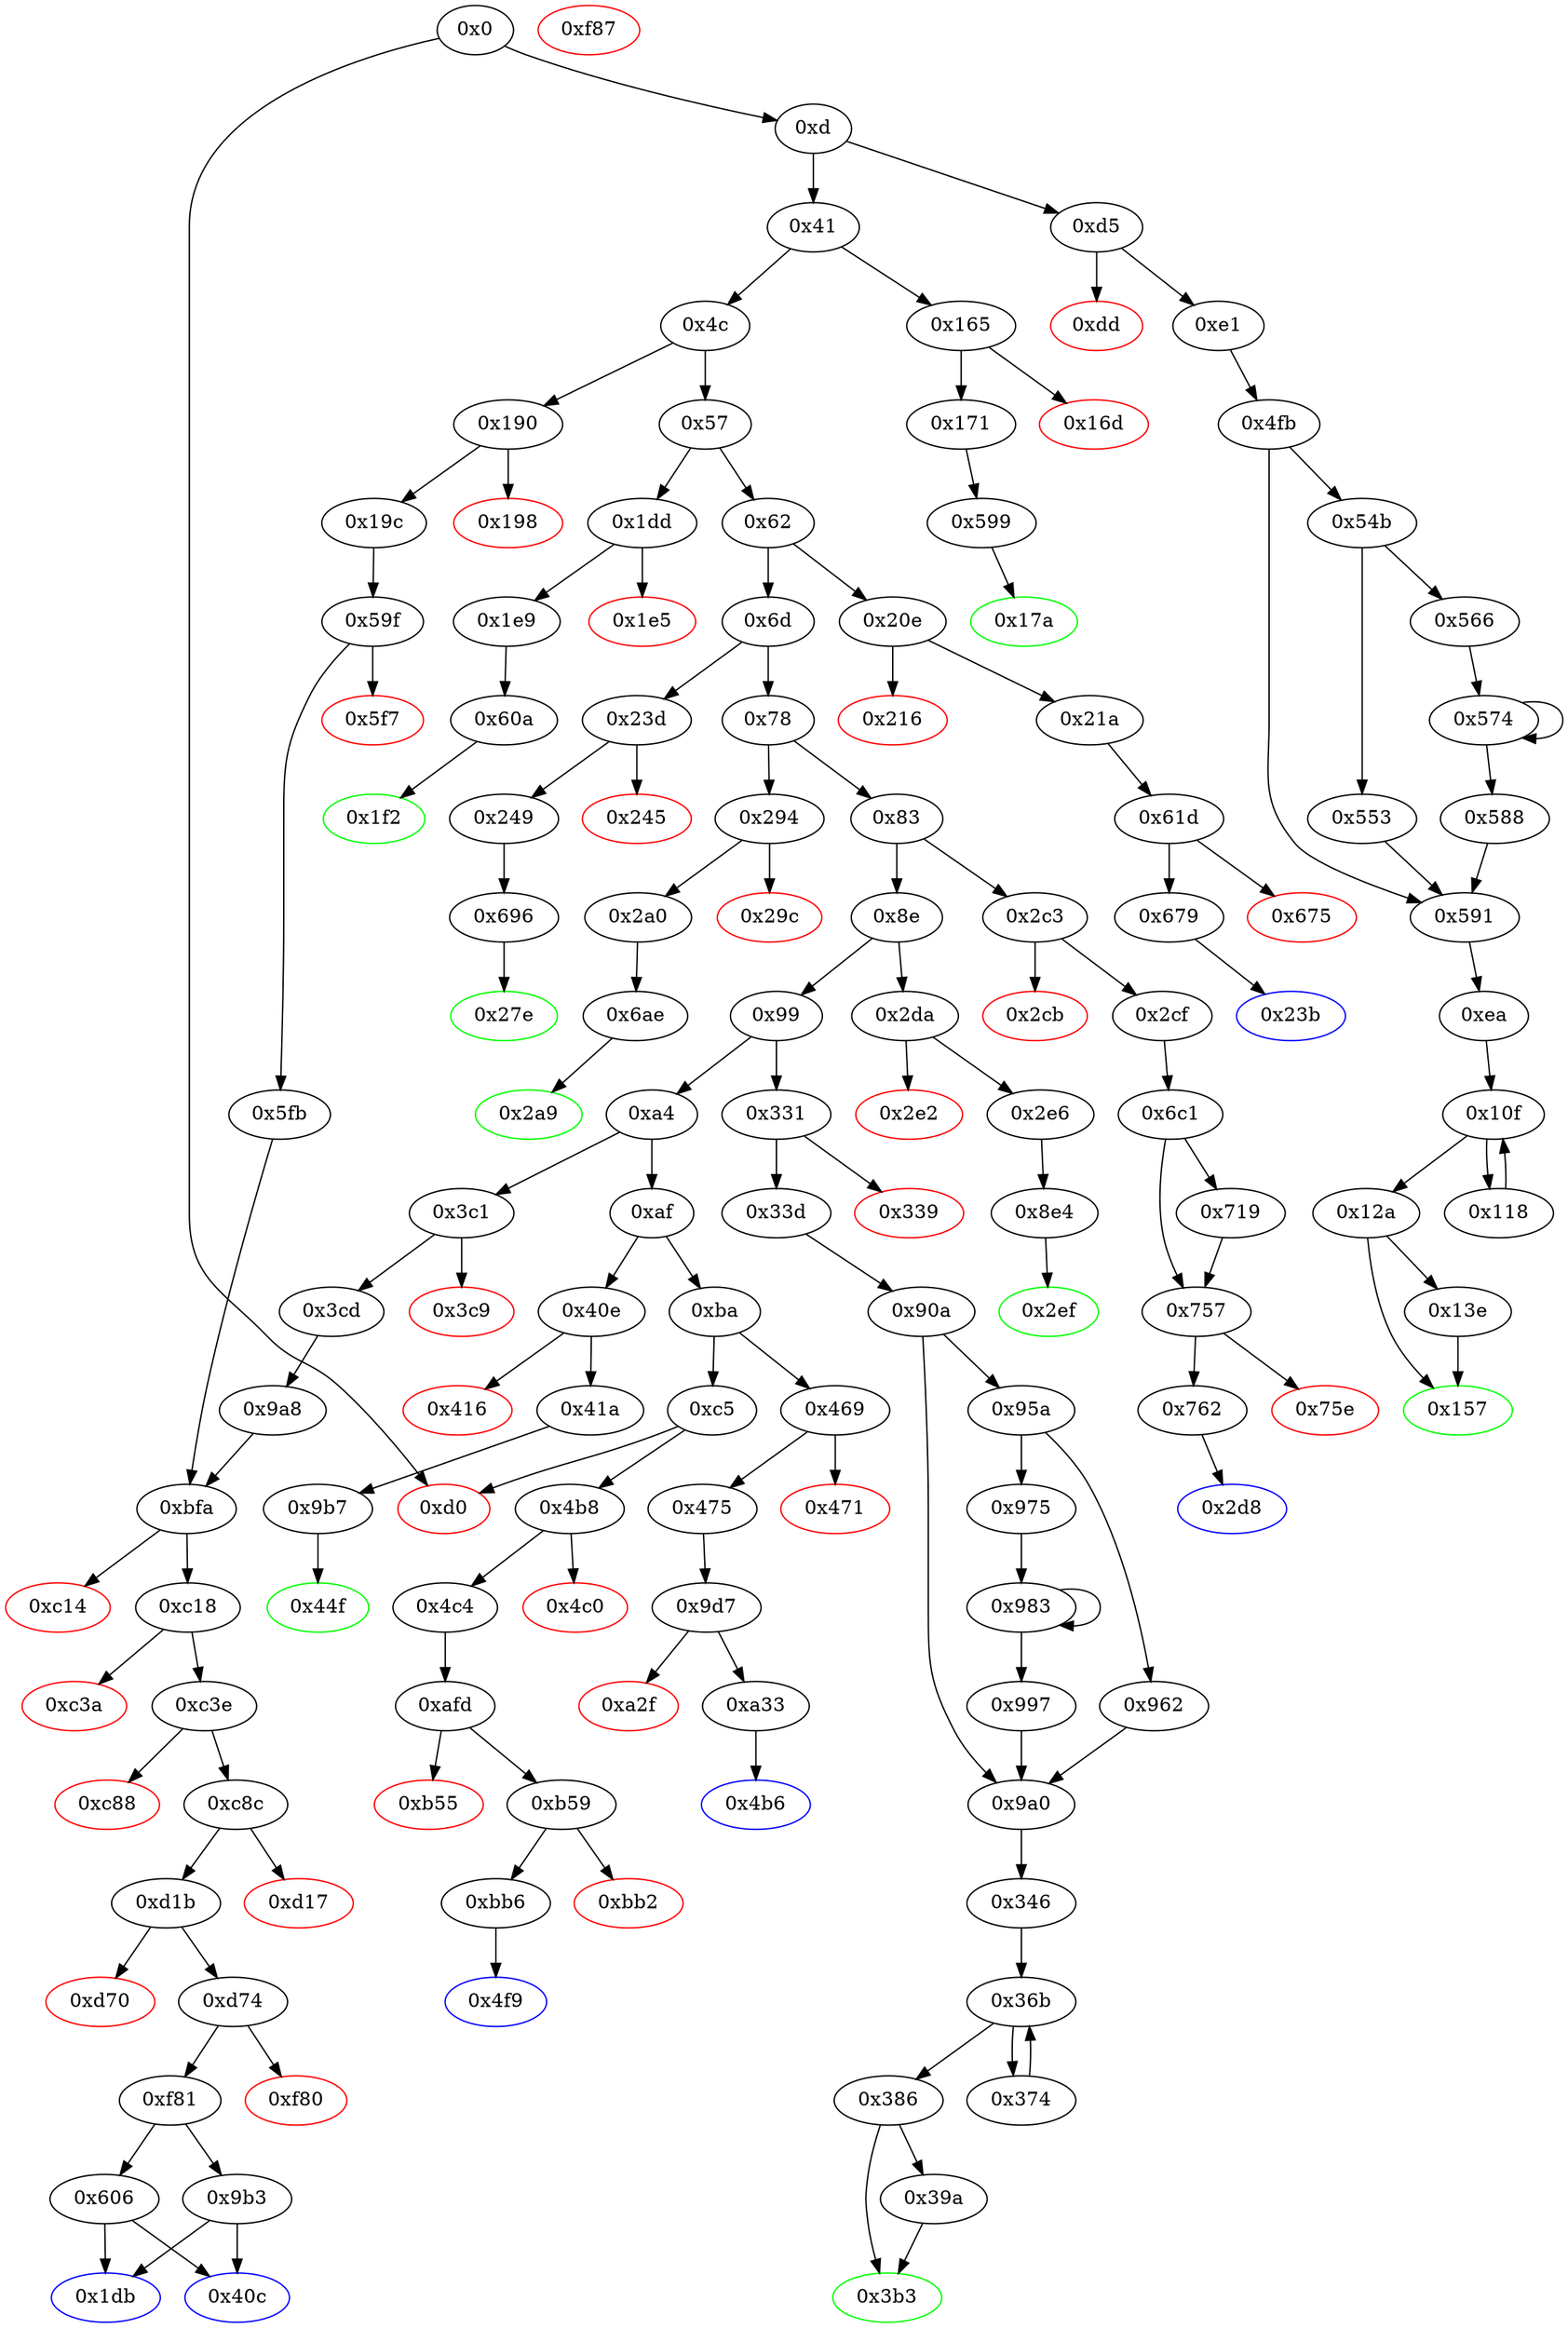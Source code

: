 digraph "" {
"0x23b" [color=blue, fillcolor=white, id="0x23b", style=filled, tooltip="Block 0x23b\n[0x23b:0x23c]\n---\nPredecessors: [0x679]\nSuccessors: []\n---\n0x23b JUMPDEST\n0x23c STOP\n---\n0x23b: JUMPDEST \n0x23c: STOP \n---\nEntry stack: [V11]\nStack pops: 0\nStack additions: []\nExit stack: [V11]\n\nDef sites:\nV11: {0xd.0x35}\n"];
"0x4b8" [fillcolor=white, id="0x4b8", style=filled, tooltip="Block 0x4b8\n[0x4b8:0x4bf]\n---\nPredecessors: [0xc5]\nSuccessors: [0x4c0, 0x4c4]\n---\n0x4b8 JUMPDEST\n0x4b9 CALLVALUE\n0x4ba DUP1\n0x4bb ISZERO\n0x4bc PUSH2 0x4c4\n0x4bf JUMPI\n---\n0x4b8: JUMPDEST \n0x4b9: V338 = CALLVALUE\n0x4bb: V339 = ISZERO V338\n0x4bc: V340 = 0x4c4\n0x4bf: JUMPI 0x4c4 V339\n---\nEntry stack: [V11]\nStack pops: 0\nStack additions: [V338]\nExit stack: [V11, V338]\n\nDef sites:\nV11: {0xd.0x35}\n"];
"0x1e9" [fillcolor=white, id="0x1e9", style=filled, tooltip="Block 0x1e9\n[0x1e9:0x1f1]\n---\nPredecessors: [0x1dd]\nSuccessors: [0x60a]\n---\n0x1e9 JUMPDEST\n0x1ea POP\n0x1eb PUSH2 0x1f2\n0x1ee PUSH2 0x60a\n0x1f1 JUMP\n---\n0x1e9: JUMPDEST \n0x1eb: V137 = 0x1f2\n0x1ee: V138 = 0x60a\n0x1f1: JUMP 0x60a\n---\nEntry stack: [V11, V133]\nStack pops: 1\nStack additions: [0x1f2]\nExit stack: [V11, 0x1f2]\n\nDef sites:\nV11: {0xd.0x35}\nV133: {0x1dd.0x1de}\n"];
"0xe1" [fillcolor=white, id="0xe1", style=filled, tooltip="Block 0xe1\n[0xe1:0xe9]\n---\nPredecessors: [0xd5]\nSuccessors: [0x4fb]\n---\n0xe1 JUMPDEST\n0xe2 POP\n0xe3 PUSH2 0xea\n0xe6 PUSH2 0x4fb\n0xe9 JUMP\n---\n0xe1: JUMPDEST \n0xe3: V59 = 0xea\n0xe6: V60 = 0x4fb\n0xe9: JUMP 0x4fb\n---\nEntry stack: [V11, V55]\nStack pops: 1\nStack additions: [0xea]\nExit stack: [V11, 0xea]\n\nDef sites:\nV11: {0xd.0x35}\nV55: {0xd5.0xd6}\n"];
"0xd5" [fillcolor=white, id="0xd5", style=filled, tooltip="Block 0xd5\n[0xd5:0xdc]\n---\nPredecessors: [0xd]\nSuccessors: [0xdd, 0xe1]\n---\n0xd5 JUMPDEST\n0xd6 CALLVALUE\n0xd7 DUP1\n0xd8 ISZERO\n0xd9 PUSH2 0xe1\n0xdc JUMPI\n---\n0xd5: JUMPDEST \n0xd6: V55 = CALLVALUE\n0xd8: V56 = ISZERO V55\n0xd9: V57 = 0xe1\n0xdc: JUMPI 0xe1 V56\n---\nEntry stack: [V11]\nStack pops: 0\nStack additions: [V55]\nExit stack: [V11, V55]\n\nDef sites:\nV11: {0xd.0x35}\n"];
"0xd74" [fillcolor=white, id="0xd74", style=filled, tooltip="Block 0xd74\n[0xd74:0xf7f]\n---\nPredecessors: [0xd1b]\nSuccessors: [0xf80, 0xf81]\n---\n0xd74 JUMPDEST\n0xd75 PUSH1 0x7\n0xd77 PUSH1 0x0\n0xd79 DUP5\n0xd7a PUSH20 0xffffffffffffffffffffffffffffffffffffffff\n0xd8f AND\n0xd90 PUSH20 0xffffffffffffffffffffffffffffffffffffffff\n0xda5 AND\n0xda6 DUP2\n0xda7 MSTORE\n0xda8 PUSH1 0x20\n0xdaa ADD\n0xdab SWAP1\n0xdac DUP2\n0xdad MSTORE\n0xdae PUSH1 0x20\n0xdb0 ADD\n0xdb1 PUSH1 0x0\n0xdb3 SHA3\n0xdb4 SLOAD\n0xdb5 PUSH1 0x7\n0xdb7 PUSH1 0x0\n0xdb9 DUP7\n0xdba PUSH20 0xffffffffffffffffffffffffffffffffffffffff\n0xdcf AND\n0xdd0 PUSH20 0xffffffffffffffffffffffffffffffffffffffff\n0xde5 AND\n0xde6 DUP2\n0xde7 MSTORE\n0xde8 PUSH1 0x20\n0xdea ADD\n0xdeb SWAP1\n0xdec DUP2\n0xded MSTORE\n0xdee PUSH1 0x20\n0xdf0 ADD\n0xdf1 PUSH1 0x0\n0xdf3 SHA3\n0xdf4 SLOAD\n0xdf5 ADD\n0xdf6 SWAP1\n0xdf7 POP\n0xdf8 DUP2\n0xdf9 PUSH1 0x7\n0xdfb PUSH1 0x0\n0xdfd DUP7\n0xdfe PUSH20 0xffffffffffffffffffffffffffffffffffffffff\n0xe13 AND\n0xe14 PUSH20 0xffffffffffffffffffffffffffffffffffffffff\n0xe29 AND\n0xe2a DUP2\n0xe2b MSTORE\n0xe2c PUSH1 0x20\n0xe2e ADD\n0xe2f SWAP1\n0xe30 DUP2\n0xe31 MSTORE\n0xe32 PUSH1 0x20\n0xe34 ADD\n0xe35 PUSH1 0x0\n0xe37 SHA3\n0xe38 PUSH1 0x0\n0xe3a DUP3\n0xe3b DUP3\n0xe3c SLOAD\n0xe3d SUB\n0xe3e SWAP3\n0xe3f POP\n0xe40 POP\n0xe41 DUP2\n0xe42 SWAP1\n0xe43 SSTORE\n0xe44 POP\n0xe45 DUP2\n0xe46 PUSH1 0x7\n0xe48 PUSH1 0x0\n0xe4a DUP6\n0xe4b PUSH20 0xffffffffffffffffffffffffffffffffffffffff\n0xe60 AND\n0xe61 PUSH20 0xffffffffffffffffffffffffffffffffffffffff\n0xe76 AND\n0xe77 DUP2\n0xe78 MSTORE\n0xe79 PUSH1 0x20\n0xe7b ADD\n0xe7c SWAP1\n0xe7d DUP2\n0xe7e MSTORE\n0xe7f PUSH1 0x20\n0xe81 ADD\n0xe82 PUSH1 0x0\n0xe84 SHA3\n0xe85 PUSH1 0x0\n0xe87 DUP3\n0xe88 DUP3\n0xe89 SLOAD\n0xe8a ADD\n0xe8b SWAP3\n0xe8c POP\n0xe8d POP\n0xe8e DUP2\n0xe8f SWAP1\n0xe90 SSTORE\n0xe91 POP\n0xe92 DUP3\n0xe93 PUSH20 0xffffffffffffffffffffffffffffffffffffffff\n0xea8 AND\n0xea9 DUP5\n0xeaa PUSH20 0xffffffffffffffffffffffffffffffffffffffff\n0xebf AND\n0xec0 PUSH32 0xddf252ad1be2c89b69c2b068fc378daa952ba7f163c4a11628f55a4df523b3ef\n0xee1 DUP5\n0xee2 PUSH1 0x40\n0xee4 MLOAD\n0xee5 DUP1\n0xee6 DUP3\n0xee7 DUP2\n0xee8 MSTORE\n0xee9 PUSH1 0x20\n0xeeb ADD\n0xeec SWAP2\n0xeed POP\n0xeee POP\n0xeef PUSH1 0x40\n0xef1 MLOAD\n0xef2 DUP1\n0xef3 SWAP2\n0xef4 SUB\n0xef5 SWAP1\n0xef6 LOG3\n0xef7 DUP1\n0xef8 PUSH1 0x7\n0xefa PUSH1 0x0\n0xefc DUP6\n0xefd PUSH20 0xffffffffffffffffffffffffffffffffffffffff\n0xf12 AND\n0xf13 PUSH20 0xffffffffffffffffffffffffffffffffffffffff\n0xf28 AND\n0xf29 DUP2\n0xf2a MSTORE\n0xf2b PUSH1 0x20\n0xf2d ADD\n0xf2e SWAP1\n0xf2f DUP2\n0xf30 MSTORE\n0xf31 PUSH1 0x20\n0xf33 ADD\n0xf34 PUSH1 0x0\n0xf36 SHA3\n0xf37 SLOAD\n0xf38 PUSH1 0x7\n0xf3a PUSH1 0x0\n0xf3c DUP8\n0xf3d PUSH20 0xffffffffffffffffffffffffffffffffffffffff\n0xf52 AND\n0xf53 PUSH20 0xffffffffffffffffffffffffffffffffffffffff\n0xf68 AND\n0xf69 DUP2\n0xf6a MSTORE\n0xf6b PUSH1 0x20\n0xf6d ADD\n0xf6e SWAP1\n0xf6f DUP2\n0xf70 MSTORE\n0xf71 PUSH1 0x20\n0xf73 ADD\n0xf74 PUSH1 0x0\n0xf76 SHA3\n0xf77 SLOAD\n0xf78 ADD\n0xf79 EQ\n0xf7a ISZERO\n0xf7b ISZERO\n0xf7c PUSH2 0xf81\n0xf7f JUMPI\n---\n0xd74: JUMPDEST \n0xd75: V893 = 0x7\n0xd77: V894 = 0x0\n0xd7a: V895 = 0xffffffffffffffffffffffffffffffffffffffff\n0xd8f: V896 = AND 0xffffffffffffffffffffffffffffffffffffffff S2\n0xd90: V897 = 0xffffffffffffffffffffffffffffffffffffffff\n0xda5: V898 = AND 0xffffffffffffffffffffffffffffffffffffffff V896\n0xda7: M[0x0] = V898\n0xda8: V899 = 0x20\n0xdaa: V900 = ADD 0x20 0x0\n0xdad: M[0x20] = 0x7\n0xdae: V901 = 0x20\n0xdb0: V902 = ADD 0x20 0x20\n0xdb1: V903 = 0x0\n0xdb3: V904 = SHA3 0x0 0x40\n0xdb4: V905 = S[V904]\n0xdb5: V906 = 0x7\n0xdb7: V907 = 0x0\n0xdba: V908 = 0xffffffffffffffffffffffffffffffffffffffff\n0xdcf: V909 = AND 0xffffffffffffffffffffffffffffffffffffffff S3\n0xdd0: V910 = 0xffffffffffffffffffffffffffffffffffffffff\n0xde5: V911 = AND 0xffffffffffffffffffffffffffffffffffffffff V909\n0xde7: M[0x0] = V911\n0xde8: V912 = 0x20\n0xdea: V913 = ADD 0x20 0x0\n0xded: M[0x20] = 0x7\n0xdee: V914 = 0x20\n0xdf0: V915 = ADD 0x20 0x20\n0xdf1: V916 = 0x0\n0xdf3: V917 = SHA3 0x0 0x40\n0xdf4: V918 = S[V917]\n0xdf5: V919 = ADD V918 V905\n0xdf9: V920 = 0x7\n0xdfb: V921 = 0x0\n0xdfe: V922 = 0xffffffffffffffffffffffffffffffffffffffff\n0xe13: V923 = AND 0xffffffffffffffffffffffffffffffffffffffff S3\n0xe14: V924 = 0xffffffffffffffffffffffffffffffffffffffff\n0xe29: V925 = AND 0xffffffffffffffffffffffffffffffffffffffff V923\n0xe2b: M[0x0] = V925\n0xe2c: V926 = 0x20\n0xe2e: V927 = ADD 0x20 0x0\n0xe31: M[0x20] = 0x7\n0xe32: V928 = 0x20\n0xe34: V929 = ADD 0x20 0x20\n0xe35: V930 = 0x0\n0xe37: V931 = SHA3 0x0 0x40\n0xe38: V932 = 0x0\n0xe3c: V933 = S[V931]\n0xe3d: V934 = SUB V933 S1\n0xe43: S[V931] = V934\n0xe46: V935 = 0x7\n0xe48: V936 = 0x0\n0xe4b: V937 = 0xffffffffffffffffffffffffffffffffffffffff\n0xe60: V938 = AND 0xffffffffffffffffffffffffffffffffffffffff S2\n0xe61: V939 = 0xffffffffffffffffffffffffffffffffffffffff\n0xe76: V940 = AND 0xffffffffffffffffffffffffffffffffffffffff V938\n0xe78: M[0x0] = V940\n0xe79: V941 = 0x20\n0xe7b: V942 = ADD 0x20 0x0\n0xe7e: M[0x20] = 0x7\n0xe7f: V943 = 0x20\n0xe81: V944 = ADD 0x20 0x20\n0xe82: V945 = 0x0\n0xe84: V946 = SHA3 0x0 0x40\n0xe85: V947 = 0x0\n0xe89: V948 = S[V946]\n0xe8a: V949 = ADD V948 S1\n0xe90: S[V946] = V949\n0xe93: V950 = 0xffffffffffffffffffffffffffffffffffffffff\n0xea8: V951 = AND 0xffffffffffffffffffffffffffffffffffffffff S2\n0xeaa: V952 = 0xffffffffffffffffffffffffffffffffffffffff\n0xebf: V953 = AND 0xffffffffffffffffffffffffffffffffffffffff S3\n0xec0: V954 = 0xddf252ad1be2c89b69c2b068fc378daa952ba7f163c4a11628f55a4df523b3ef\n0xee2: V955 = 0x40\n0xee4: V956 = M[0x40]\n0xee8: M[V956] = S1\n0xee9: V957 = 0x20\n0xeeb: V958 = ADD 0x20 V956\n0xeef: V959 = 0x40\n0xef1: V960 = M[0x40]\n0xef4: V961 = SUB V958 V960\n0xef6: LOG V960 V961 0xddf252ad1be2c89b69c2b068fc378daa952ba7f163c4a11628f55a4df523b3ef V953 V951\n0xef8: V962 = 0x7\n0xefa: V963 = 0x0\n0xefd: V964 = 0xffffffffffffffffffffffffffffffffffffffff\n0xf12: V965 = AND 0xffffffffffffffffffffffffffffffffffffffff S2\n0xf13: V966 = 0xffffffffffffffffffffffffffffffffffffffff\n0xf28: V967 = AND 0xffffffffffffffffffffffffffffffffffffffff V965\n0xf2a: M[0x0] = V967\n0xf2b: V968 = 0x20\n0xf2d: V969 = ADD 0x20 0x0\n0xf30: M[0x20] = 0x7\n0xf31: V970 = 0x20\n0xf33: V971 = ADD 0x20 0x20\n0xf34: V972 = 0x0\n0xf36: V973 = SHA3 0x0 0x40\n0xf37: V974 = S[V973]\n0xf38: V975 = 0x7\n0xf3a: V976 = 0x0\n0xf3d: V977 = 0xffffffffffffffffffffffffffffffffffffffff\n0xf52: V978 = AND 0xffffffffffffffffffffffffffffffffffffffff S3\n0xf53: V979 = 0xffffffffffffffffffffffffffffffffffffffff\n0xf68: V980 = AND 0xffffffffffffffffffffffffffffffffffffffff V978\n0xf6a: M[0x0] = V980\n0xf6b: V981 = 0x20\n0xf6d: V982 = ADD 0x20 0x0\n0xf70: M[0x20] = 0x7\n0xf71: V983 = 0x20\n0xf73: V984 = ADD 0x20 0x20\n0xf74: V985 = 0x0\n0xf76: V986 = SHA3 0x0 0x40\n0xf77: V987 = S[V986]\n0xf78: V988 = ADD V987 V974\n0xf79: V989 = EQ V988 V919\n0xf7a: V990 = ISZERO V989\n0xf7b: V991 = ISZERO V990\n0xf7c: V992 = 0xf81\n0xf7f: JUMPI 0xf81 V991\n---\nEntry stack: [V11, {0x1db, 0x40c}, S6, S5, {0x606, 0x9b3}, S3, S2, S1, 0x0]\nStack pops: 4\nStack additions: [S3, S2, S1, V919]\nExit stack: [V11, {0x1db, 0x40c}, S6, S5, {0x606, 0x9b3}, S3, S2, S1, V919]\n\nDef sites:\nV11: {0xd.0x35}\n{0x1db, 0x40c}: {0x3cd.0x3cf, 0x19c.0x19e}\nS6: {0x3cd.0x3f2, 0x19c.0x1c1}\nS5: {0x3cd.0x3fc, 0x19c.0x1cb}\n{0x606, 0x9b3}: {0x9a8.0x9a9, 0x5fb.0x5fc}\nS3: {0x9a8.0x9ac, 0x5fb.0x5ff}\nS2: {0x3cd.0x3f2, 0x19c.0x1c1}\nS1: {0x3cd.0x3fc, 0x19c.0x1cb}\n0x0: {0xbfa_0x5fb.0xbfb, 0xbfa_0x9a8.0xbfb}\n"];
"0xc3e" [fillcolor=white, id="0xc3e", style=filled, tooltip="Block 0xc3e\n[0xc3e:0xc87]\n---\nPredecessors: [0xc18]\nSuccessors: [0xc88, 0xc8c]\n---\n0xc3e JUMPDEST\n0xc3f DUP2\n0xc40 PUSH1 0x7\n0xc42 PUSH1 0x0\n0xc44 DUP7\n0xc45 PUSH20 0xffffffffffffffffffffffffffffffffffffffff\n0xc5a AND\n0xc5b PUSH20 0xffffffffffffffffffffffffffffffffffffffff\n0xc70 AND\n0xc71 DUP2\n0xc72 MSTORE\n0xc73 PUSH1 0x20\n0xc75 ADD\n0xc76 SWAP1\n0xc77 DUP2\n0xc78 MSTORE\n0xc79 PUSH1 0x20\n0xc7b ADD\n0xc7c PUSH1 0x0\n0xc7e SHA3\n0xc7f SLOAD\n0xc80 LT\n0xc81 ISZERO\n0xc82 ISZERO\n0xc83 ISZERO\n0xc84 PUSH2 0xc8c\n0xc87 JUMPI\n---\n0xc3e: JUMPDEST \n0xc40: V817 = 0x7\n0xc42: V818 = 0x0\n0xc45: V819 = 0xffffffffffffffffffffffffffffffffffffffff\n0xc5a: V820 = AND 0xffffffffffffffffffffffffffffffffffffffff S3\n0xc5b: V821 = 0xffffffffffffffffffffffffffffffffffffffff\n0xc70: V822 = AND 0xffffffffffffffffffffffffffffffffffffffff V820\n0xc72: M[0x0] = V822\n0xc73: V823 = 0x20\n0xc75: V824 = ADD 0x20 0x0\n0xc78: M[0x20] = 0x7\n0xc79: V825 = 0x20\n0xc7b: V826 = ADD 0x20 0x20\n0xc7c: V827 = 0x0\n0xc7e: V828 = SHA3 0x0 0x40\n0xc7f: V829 = S[V828]\n0xc80: V830 = LT V829 S1\n0xc81: V831 = ISZERO V830\n0xc82: V832 = ISZERO V831\n0xc83: V833 = ISZERO V832\n0xc84: V834 = 0xc8c\n0xc87: JUMPI 0xc8c V833\n---\nEntry stack: [V11, {0x1db, 0x40c}, S6, S5, {0x606, 0x9b3}, S3, S2, S1, 0x0]\nStack pops: 4\nStack additions: [S3, S2, S1, S0]\nExit stack: [V11, {0x1db, 0x40c}, S6, S5, {0x606, 0x9b3}, S3, S2, S1, 0x0]\n\nDef sites:\nV11: {0xd.0x35}\n{0x1db, 0x40c}: {0x3cd.0x3cf, 0x19c.0x19e}\nS6: {0x3cd.0x3f2, 0x19c.0x1c1}\nS5: {0x3cd.0x3fc, 0x19c.0x1cb}\n{0x606, 0x9b3}: {0x9a8.0x9a9, 0x5fb.0x5fc}\nS3: {0x9a8.0x9ac, 0x5fb.0x5ff}\nS2: {0x3cd.0x3f2, 0x19c.0x1c1}\nS1: {0x3cd.0x3fc, 0x19c.0x1cb}\n0x0: {0xbfa_0x5fb.0xbfb, 0xbfa_0x9a8.0xbfb}\n"];
"0x75e" [color=red, fillcolor=white, id="0x75e", style=filled, tooltip="Block 0x75e\n[0x75e:0x761]\n---\nPredecessors: [0x757]\nSuccessors: []\n---\n0x75e PUSH1 0x0\n0x760 DUP1\n0x761 REVERT\n---\n0x75e: V527 = 0x0\n0x761: REVERT 0x0 0x0\n---\nEntry stack: [V11, 0x2d8]\nStack pops: 0\nStack additions: []\nExit stack: [V11, 0x2d8]\n\nDef sites:\nV11: {0xd.0x35}\n0x2d8: {0x2cf.0x2d1}\n"];
"0xd70" [color=red, fillcolor=white, id="0xd70", style=filled, tooltip="Block 0xd70\n[0xd70:0xd73]\n---\nPredecessors: [0xd1b]\nSuccessors: []\n---\n0xd70 PUSH1 0x0\n0xd72 DUP1\n0xd73 REVERT\n---\n0xd70: V892 = 0x0\n0xd73: REVERT 0x0 0x0\n---\nEntry stack: [V11, {0x1db, 0x40c}, S6, S5, {0x606, 0x9b3}, S3, S2, S1, 0x0]\nStack pops: 0\nStack additions: []\nExit stack: [V11, {0x1db, 0x40c}, S6, S5, {0x606, 0x9b3}, S3, S2, S1, 0x0]\n\nDef sites:\nV11: {0xd.0x35}\n{0x1db, 0x40c}: {0x3cd.0x3cf, 0x19c.0x19e}\nS6: {0x3cd.0x3f2, 0x19c.0x1c1}\nS5: {0x3cd.0x3fc, 0x19c.0x1cb}\n{0x606, 0x9b3}: {0x9a8.0x9a9, 0x5fb.0x5fc}\nS3: {0x9a8.0x9ac, 0x5fb.0x5ff}\nS2: {0x3cd.0x3f2, 0x19c.0x1c1}\nS1: {0x3cd.0x3fc, 0x19c.0x1cb}\n0x0: {0xbfa_0x5fb.0xbfb, 0xbfa_0x9a8.0xbfb}\n"];
"0x2da" [fillcolor=white, id="0x2da", style=filled, tooltip="Block 0x2da\n[0x2da:0x2e1]\n---\nPredecessors: [0x8e]\nSuccessors: [0x2e2, 0x2e6]\n---\n0x2da JUMPDEST\n0x2db CALLVALUE\n0x2dc DUP1\n0x2dd ISZERO\n0x2de PUSH2 0x2e6\n0x2e1 JUMPI\n---\n0x2da: JUMPDEST \n0x2db: V210 = CALLVALUE\n0x2dd: V211 = ISZERO V210\n0x2de: V212 = 0x2e6\n0x2e1: JUMPI 0x2e6 V211\n---\nEntry stack: [V11]\nStack pops: 0\nStack additions: [V210]\nExit stack: [V11, V210]\n\nDef sites:\nV11: {0xd.0x35}\n"];
"0x33d" [fillcolor=white, id="0x33d", style=filled, tooltip="Block 0x33d\n[0x33d:0x345]\n---\nPredecessors: [0x331]\nSuccessors: [0x90a]\n---\n0x33d JUMPDEST\n0x33e POP\n0x33f PUSH2 0x346\n0x342 PUSH2 0x90a\n0x345 JUMP\n---\n0x33d: JUMPDEST \n0x33f: V231 = 0x346\n0x342: V232 = 0x90a\n0x345: JUMP 0x90a\n---\nEntry stack: [V11, V227]\nStack pops: 1\nStack additions: [0x346]\nExit stack: [V11, 0x346]\n\nDef sites:\nV11: {0xd.0x35}\nV227: {0x331.0x332}\n"];
"0x90a" [fillcolor=white, id="0x90a", style=filled, tooltip="Block 0x90a\n[0x90a:0x959]\n---\nPredecessors: [0x33d]\nSuccessors: [0x95a, 0x9a0]\n---\n0x90a JUMPDEST\n0x90b PUSH1 0x1\n0x90d DUP1\n0x90e SLOAD\n0x90f PUSH1 0x1\n0x911 DUP2\n0x912 PUSH1 0x1\n0x914 AND\n0x915 ISZERO\n0x916 PUSH2 0x100\n0x919 MUL\n0x91a SUB\n0x91b AND\n0x91c PUSH1 0x2\n0x91e SWAP1\n0x91f DIV\n0x920 DUP1\n0x921 PUSH1 0x1f\n0x923 ADD\n0x924 PUSH1 0x20\n0x926 DUP1\n0x927 SWAP2\n0x928 DIV\n0x929 MUL\n0x92a PUSH1 0x20\n0x92c ADD\n0x92d PUSH1 0x40\n0x92f MLOAD\n0x930 SWAP1\n0x931 DUP2\n0x932 ADD\n0x933 PUSH1 0x40\n0x935 MSTORE\n0x936 DUP1\n0x937 SWAP3\n0x938 SWAP2\n0x939 SWAP1\n0x93a DUP2\n0x93b DUP2\n0x93c MSTORE\n0x93d PUSH1 0x20\n0x93f ADD\n0x940 DUP3\n0x941 DUP1\n0x942 SLOAD\n0x943 PUSH1 0x1\n0x945 DUP2\n0x946 PUSH1 0x1\n0x948 AND\n0x949 ISZERO\n0x94a PUSH2 0x100\n0x94d MUL\n0x94e SUB\n0x94f AND\n0x950 PUSH1 0x2\n0x952 SWAP1\n0x953 DIV\n0x954 DUP1\n0x955 ISZERO\n0x956 PUSH2 0x9a0\n0x959 JUMPI\n---\n0x90a: JUMPDEST \n0x90b: V605 = 0x1\n0x90e: V606 = S[0x1]\n0x90f: V607 = 0x1\n0x912: V608 = 0x1\n0x914: V609 = AND 0x1 V606\n0x915: V610 = ISZERO V609\n0x916: V611 = 0x100\n0x919: V612 = MUL 0x100 V610\n0x91a: V613 = SUB V612 0x1\n0x91b: V614 = AND V613 V606\n0x91c: V615 = 0x2\n0x91f: V616 = DIV V614 0x2\n0x921: V617 = 0x1f\n0x923: V618 = ADD 0x1f V616\n0x924: V619 = 0x20\n0x928: V620 = DIV V618 0x20\n0x929: V621 = MUL V620 0x20\n0x92a: V622 = 0x20\n0x92c: V623 = ADD 0x20 V621\n0x92d: V624 = 0x40\n0x92f: V625 = M[0x40]\n0x932: V626 = ADD V625 V623\n0x933: V627 = 0x40\n0x935: M[0x40] = V626\n0x93c: M[V625] = V616\n0x93d: V628 = 0x20\n0x93f: V629 = ADD 0x20 V625\n0x942: V630 = S[0x1]\n0x943: V631 = 0x1\n0x946: V632 = 0x1\n0x948: V633 = AND 0x1 V630\n0x949: V634 = ISZERO V633\n0x94a: V635 = 0x100\n0x94d: V636 = MUL 0x100 V634\n0x94e: V637 = SUB V636 0x1\n0x94f: V638 = AND V637 V630\n0x950: V639 = 0x2\n0x953: V640 = DIV V638 0x2\n0x955: V641 = ISZERO V640\n0x956: V642 = 0x9a0\n0x959: JUMPI 0x9a0 V641\n---\nEntry stack: [V11, 0x346]\nStack pops: 0\nStack additions: [V625, 0x1, V616, V629, 0x1, V640]\nExit stack: [V11, 0x346, V625, 0x1, V616, V629, 0x1, V640]\n\nDef sites:\nV11: {0xd.0x35}\n0x346: {0x33d.0x33f}\n"];
"0x983" [fillcolor=white, id="0x983", style=filled, tooltip="Block 0x983\n[0x983:0x996]\n---\nPredecessors: [0x975, 0x983]\nSuccessors: [0x983, 0x997]\n---\n0x983 JUMPDEST\n0x984 DUP2\n0x985 SLOAD\n0x986 DUP2\n0x987 MSTORE\n0x988 SWAP1\n0x989 PUSH1 0x1\n0x98b ADD\n0x98c SWAP1\n0x98d PUSH1 0x20\n0x98f ADD\n0x990 DUP1\n0x991 DUP4\n0x992 GT\n0x993 PUSH2 0x983\n0x996 JUMPI\n---\n0x983: JUMPDEST \n0x985: V658 = S[S1]\n0x987: M[S0] = V658\n0x989: V659 = 0x1\n0x98b: V660 = ADD 0x1 S1\n0x98d: V661 = 0x20\n0x98f: V662 = ADD 0x20 S0\n0x992: V663 = GT V653 V662\n0x993: V664 = 0x983\n0x996: JUMPI 0x983 V663\n---\nEntry stack: [V11, 0x346, V625, 0x1, V616, V653, S1, S0]\nStack pops: 3\nStack additions: [S2, V660, V662]\nExit stack: [V11, 0x346, V625, 0x1, V616, V653, V660, V662]\n\nDef sites:\nV11: {0xd.0x35}\n0x346: {0x33d.0x33f}\nV625: {0x90a.0x92f}\n0x1: {0x90a.0x90b}\nV616: {0x90a.0x91f}\nV653: {0x975.0x977}\nS1: {0x983.0x98b, 0x975.0x981}\nS0: {0x983.0x98f, 0x90a.0x93f}\n"];
"0x41" [fillcolor=white, id="0x41", style=filled, tooltip="Block 0x41\n[0x41:0x4b]\n---\nPredecessors: [0xd]\nSuccessors: [0x4c, 0x165]\n---\n0x41 DUP1\n0x42 PUSH4 0x18160ddd\n0x47 EQ\n0x48 PUSH2 0x165\n0x4b JUMPI\n---\n0x42: V15 = 0x18160ddd\n0x47: V16 = EQ 0x18160ddd V11\n0x48: V17 = 0x165\n0x4b: JUMPI 0x165 V16\n---\nEntry stack: [V11]\nStack pops: 1\nStack additions: [S0]\nExit stack: [V11]\n\nDef sites:\nV11: {0xd.0x35}\n"];
"0x216" [color=red, fillcolor=white, id="0x216", style=filled, tooltip="Block 0x216\n[0x216:0x219]\n---\nPredecessors: [0x20e]\nSuccessors: []\n---\n0x216 PUSH1 0x0\n0x218 DUP1\n0x219 REVERT\n---\n0x216: V153 = 0x0\n0x219: REVERT 0x0 0x0\n---\nEntry stack: [V11, V150]\nStack pops: 0\nStack additions: []\nExit stack: [V11, V150]\n\nDef sites:\nV11: {0xd.0x35}\nV150: {0x20e.0x20f}\n"];
"0x675" [color=red, fillcolor=white, id="0x675", style=filled, tooltip="Block 0x675\n[0x675:0x678]\n---\nPredecessors: [0x61d]\nSuccessors: []\n---\n0x675 PUSH1 0x0\n0x677 DUP1\n0x678 REVERT\n---\n0x675: V465 = 0x0\n0x678: REVERT 0x0 0x0\n---\nEntry stack: [V11, 0x23b, V161]\nStack pops: 0\nStack additions: []\nExit stack: [V11, 0x23b, V161]\n\nDef sites:\nV11: {0xd.0x35}\n0x23b: {0x21a.0x21c}\nV161: {0x21a.0x22b}\n"];
"0x23d" [fillcolor=white, id="0x23d", style=filled, tooltip="Block 0x23d\n[0x23d:0x244]\n---\nPredecessors: [0x6d]\nSuccessors: [0x245, 0x249]\n---\n0x23d JUMPDEST\n0x23e CALLVALUE\n0x23f DUP1\n0x240 ISZERO\n0x241 PUSH2 0x249\n0x244 JUMPI\n---\n0x23d: JUMPDEST \n0x23e: V165 = CALLVALUE\n0x240: V166 = ISZERO V165\n0x241: V167 = 0x249\n0x244: JUMPI 0x249 V166\n---\nEntry stack: [V11]\nStack pops: 0\nStack additions: [V165]\nExit stack: [V11, V165]\n\nDef sites:\nV11: {0xd.0x35}\n"];
"0x4c4" [fillcolor=white, id="0x4c4", style=filled, tooltip="Block 0x4c4\n[0x4c4:0x4f8]\n---\nPredecessors: [0x4b8]\nSuccessors: [0xafd]\n---\n0x4c4 JUMPDEST\n0x4c5 POP\n0x4c6 PUSH2 0x4f9\n0x4c9 PUSH1 0x4\n0x4cb DUP1\n0x4cc CALLDATASIZE\n0x4cd SUB\n0x4ce DUP2\n0x4cf ADD\n0x4d0 SWAP1\n0x4d1 DUP1\n0x4d2 DUP1\n0x4d3 CALLDATALOAD\n0x4d4 PUSH20 0xffffffffffffffffffffffffffffffffffffffff\n0x4e9 AND\n0x4ea SWAP1\n0x4eb PUSH1 0x20\n0x4ed ADD\n0x4ee SWAP1\n0x4ef SWAP3\n0x4f0 SWAP2\n0x4f1 SWAP1\n0x4f2 POP\n0x4f3 POP\n0x4f4 POP\n0x4f5 PUSH2 0xafd\n0x4f8 JUMP\n---\n0x4c4: JUMPDEST \n0x4c6: V342 = 0x4f9\n0x4c9: V343 = 0x4\n0x4cc: V344 = CALLDATASIZE\n0x4cd: V345 = SUB V344 0x4\n0x4cf: V346 = ADD 0x4 V345\n0x4d3: V347 = CALLDATALOAD 0x4\n0x4d4: V348 = 0xffffffffffffffffffffffffffffffffffffffff\n0x4e9: V349 = AND 0xffffffffffffffffffffffffffffffffffffffff V347\n0x4eb: V350 = 0x20\n0x4ed: V351 = ADD 0x20 0x4\n0x4f5: V352 = 0xafd\n0x4f8: JUMP 0xafd\n---\nEntry stack: [V11, V338]\nStack pops: 1\nStack additions: [0x4f9, V349]\nExit stack: [V11, 0x4f9, V349]\n\nDef sites:\nV11: {0xd.0x35}\nV338: {0x4b8.0x4b9}\n"];
"0x599" [fillcolor=white, id="0x599", style=filled, tooltip="Block 0x599\n[0x599:0x59e]\n---\nPredecessors: [0x171]\nSuccessors: [0x17a]\n---\n0x599 JUMPDEST\n0x59a PUSH1 0x3\n0x59c SLOAD\n0x59d DUP2\n0x59e JUMP\n---\n0x599: JUMPDEST \n0x59a: V417 = 0x3\n0x59c: V418 = S[0x3]\n0x59e: JUMP 0x17a\n---\nEntry stack: [V11, 0x17a]\nStack pops: 1\nStack additions: [S0, V418]\nExit stack: [V11, 0x17a, V418]\n\nDef sites:\nV11: {0xd.0x35}\n0x17a: {0x171.0x173}\n"];
"0x2ef" [color=green, fillcolor=white, id="0x2ef", style=filled, tooltip="Block 0x2ef\n[0x2ef:0x330]\n---\nPredecessors: [0x8e4]\nSuccessors: []\n---\n0x2ef JUMPDEST\n0x2f0 PUSH1 0x40\n0x2f2 MLOAD\n0x2f3 DUP1\n0x2f4 DUP3\n0x2f5 PUSH20 0xffffffffffffffffffffffffffffffffffffffff\n0x30a AND\n0x30b PUSH20 0xffffffffffffffffffffffffffffffffffffffff\n0x320 AND\n0x321 DUP2\n0x322 MSTORE\n0x323 PUSH1 0x20\n0x325 ADD\n0x326 SWAP2\n0x327 POP\n0x328 POP\n0x329 PUSH1 0x40\n0x32b MLOAD\n0x32c DUP1\n0x32d SWAP2\n0x32e SUB\n0x32f SWAP1\n0x330 RETURN\n---\n0x2ef: JUMPDEST \n0x2f0: V216 = 0x40\n0x2f2: V217 = M[0x40]\n0x2f5: V218 = 0xffffffffffffffffffffffffffffffffffffffff\n0x30a: V219 = AND 0xffffffffffffffffffffffffffffffffffffffff V604\n0x30b: V220 = 0xffffffffffffffffffffffffffffffffffffffff\n0x320: V221 = AND 0xffffffffffffffffffffffffffffffffffffffff V219\n0x322: M[V217] = V221\n0x323: V222 = 0x20\n0x325: V223 = ADD 0x20 V217\n0x329: V224 = 0x40\n0x32b: V225 = M[0x40]\n0x32e: V226 = SUB V223 V225\n0x330: RETURN V225 V226\n---\nEntry stack: [V11, 0x2ef, V604]\nStack pops: 1\nStack additions: []\nExit stack: [V11, 0x2ef]\n\nDef sites:\nV11: {0xd.0x35}\n0x2ef: {0x2e6.0x2e8}\nV604: {0x8e4.0x907}\n"];
"0x6c1" [fillcolor=white, id="0x6c1", style=filled, tooltip="Block 0x6c1\n[0x6c1:0x718]\n---\nPredecessors: [0x2cf]\nSuccessors: [0x719, 0x757]\n---\n0x6c1 JUMPDEST\n0x6c2 PUSH1 0x5\n0x6c4 PUSH1 0x0\n0x6c6 SWAP1\n0x6c7 SLOAD\n0x6c8 SWAP1\n0x6c9 PUSH2 0x100\n0x6cc EXP\n0x6cd SWAP1\n0x6ce DIV\n0x6cf PUSH20 0xffffffffffffffffffffffffffffffffffffffff\n0x6e4 AND\n0x6e5 PUSH20 0xffffffffffffffffffffffffffffffffffffffff\n0x6fa AND\n0x6fb CALLER\n0x6fc PUSH20 0xffffffffffffffffffffffffffffffffffffffff\n0x711 AND\n0x712 EQ\n0x713 DUP1\n0x714 ISZERO\n0x715 PUSH2 0x757\n0x718 JUMPI\n---\n0x6c1: JUMPDEST \n0x6c2: V495 = 0x5\n0x6c4: V496 = 0x0\n0x6c7: V497 = S[0x5]\n0x6c9: V498 = 0x100\n0x6cc: V499 = EXP 0x100 0x0\n0x6ce: V500 = DIV V497 0x1\n0x6cf: V501 = 0xffffffffffffffffffffffffffffffffffffffff\n0x6e4: V502 = AND 0xffffffffffffffffffffffffffffffffffffffff V500\n0x6e5: V503 = 0xffffffffffffffffffffffffffffffffffffffff\n0x6fa: V504 = AND 0xffffffffffffffffffffffffffffffffffffffff V502\n0x6fb: V505 = CALLER\n0x6fc: V506 = 0xffffffffffffffffffffffffffffffffffffffff\n0x711: V507 = AND 0xffffffffffffffffffffffffffffffffffffffff V505\n0x712: V508 = EQ V507 V504\n0x714: V509 = ISZERO V508\n0x715: V510 = 0x757\n0x718: JUMPI 0x757 V509\n---\nEntry stack: [V11, 0x2d8]\nStack pops: 0\nStack additions: [V508]\nExit stack: [V11, 0x2d8, V508]\n\nDef sites:\nV11: {0xd.0x35}\n0x2d8: {0x2cf.0x2d1}\n"];
"0x16d" [color=red, fillcolor=white, id="0x16d", style=filled, tooltip="Block 0x16d\n[0x16d:0x170]\n---\nPredecessors: [0x165]\nSuccessors: []\n---\n0x16d PUSH1 0x0\n0x16f DUP1\n0x170 REVERT\n---\n0x16d: V105 = 0x0\n0x170: REVERT 0x0 0x0\n---\nEntry stack: [V11, V102]\nStack pops: 0\nStack additions: []\nExit stack: [V11, V102]\n\nDef sites:\nV11: {0xd.0x35}\nV102: {0x165.0x166}\n"];
"0x4b6" [color=blue, fillcolor=white, id="0x4b6", style=filled, tooltip="Block 0x4b6\n[0x4b6:0x4b7]\n---\nPredecessors: [0xa33]\nSuccessors: []\n---\n0x4b6 JUMPDEST\n0x4b7 STOP\n---\n0x4b6: JUMPDEST \n0x4b7: STOP \n---\nEntry stack: [V11]\nStack pops: 0\nStack additions: []\nExit stack: [V11]\n\nDef sites:\nV11: {0xd.0x35}\n"];
"0x21a" [fillcolor=white, id="0x21a", style=filled, tooltip="Block 0x21a\n[0x21a:0x23a]\n---\nPredecessors: [0x20e]\nSuccessors: [0x61d]\n---\n0x21a JUMPDEST\n0x21b POP\n0x21c PUSH2 0x23b\n0x21f PUSH1 0x4\n0x221 DUP1\n0x222 CALLDATASIZE\n0x223 SUB\n0x224 DUP2\n0x225 ADD\n0x226 SWAP1\n0x227 DUP1\n0x228 DUP1\n0x229 CALLDATALOAD\n0x22a ISZERO\n0x22b ISZERO\n0x22c SWAP1\n0x22d PUSH1 0x20\n0x22f ADD\n0x230 SWAP1\n0x231 SWAP3\n0x232 SWAP2\n0x233 SWAP1\n0x234 POP\n0x235 POP\n0x236 POP\n0x237 PUSH2 0x61d\n0x23a JUMP\n---\n0x21a: JUMPDEST \n0x21c: V154 = 0x23b\n0x21f: V155 = 0x4\n0x222: V156 = CALLDATASIZE\n0x223: V157 = SUB V156 0x4\n0x225: V158 = ADD 0x4 V157\n0x229: V159 = CALLDATALOAD 0x4\n0x22a: V160 = ISZERO V159\n0x22b: V161 = ISZERO V160\n0x22d: V162 = 0x20\n0x22f: V163 = ADD 0x20 0x4\n0x237: V164 = 0x61d\n0x23a: JUMP 0x61d\n---\nEntry stack: [V11, V150]\nStack pops: 1\nStack additions: [0x23b, V161]\nExit stack: [V11, 0x23b, V161]\n\nDef sites:\nV11: {0xd.0x35}\nV150: {0x20e.0x20f}\n"];
"0x165" [fillcolor=white, id="0x165", style=filled, tooltip="Block 0x165\n[0x165:0x16c]\n---\nPredecessors: [0x41]\nSuccessors: [0x16d, 0x171]\n---\n0x165 JUMPDEST\n0x166 CALLVALUE\n0x167 DUP1\n0x168 ISZERO\n0x169 PUSH2 0x171\n0x16c JUMPI\n---\n0x165: JUMPDEST \n0x166: V102 = CALLVALUE\n0x168: V103 = ISZERO V102\n0x169: V104 = 0x171\n0x16c: JUMPI 0x171 V103\n---\nEntry stack: [V11]\nStack pops: 0\nStack additions: [V102]\nExit stack: [V11, V102]\n\nDef sites:\nV11: {0xd.0x35}\n"];
"0x171" [fillcolor=white, id="0x171", style=filled, tooltip="Block 0x171\n[0x171:0x179]\n---\nPredecessors: [0x165]\nSuccessors: [0x599]\n---\n0x171 JUMPDEST\n0x172 POP\n0x173 PUSH2 0x17a\n0x176 PUSH2 0x599\n0x179 JUMP\n---\n0x171: JUMPDEST \n0x173: V106 = 0x17a\n0x176: V107 = 0x599\n0x179: JUMP 0x599\n---\nEntry stack: [V11, V102]\nStack pops: 1\nStack additions: [0x17a]\nExit stack: [V11, 0x17a]\n\nDef sites:\nV11: {0xd.0x35}\nV102: {0x165.0x166}\n"];
"0x3c9" [color=red, fillcolor=white, id="0x3c9", style=filled, tooltip="Block 0x3c9\n[0x3c9:0x3cc]\n---\nPredecessors: [0x3c1]\nSuccessors: []\n---\n0x3c9 PUSH1 0x0\n0x3cb DUP1\n0x3cc REVERT\n---\n0x3c9: V277 = 0x0\n0x3cc: REVERT 0x0 0x0\n---\nEntry stack: [V11, V274]\nStack pops: 0\nStack additions: []\nExit stack: [V11, V274]\n\nDef sites:\nV11: {0xd.0x35}\nV274: {0x3c1.0x3c2}\n"];
"0x29c" [color=red, fillcolor=white, id="0x29c", style=filled, tooltip="Block 0x29c\n[0x29c:0x29f]\n---\nPredecessors: [0x294]\nSuccessors: []\n---\n0x29c PUSH1 0x0\n0x29e DUP1\n0x29f REVERT\n---\n0x29c: V190 = 0x0\n0x29f: REVERT 0x0 0x0\n---\nEntry stack: [V11, V187]\nStack pops: 0\nStack additions: []\nExit stack: [V11, V187]\n\nDef sites:\nV11: {0xd.0x35}\nV187: {0x294.0x295}\n"];
"0xd1b" [fillcolor=white, id="0xd1b", style=filled, tooltip="Block 0xd1b\n[0xd1b:0xd6f]\n---\nPredecessors: [0xc8c]\nSuccessors: [0xd70, 0xd74]\n---\n0xd1b JUMPDEST\n0xd1c PUSH1 0x6\n0xd1e PUSH1 0x0\n0xd20 DUP6\n0xd21 PUSH20 0xffffffffffffffffffffffffffffffffffffffff\n0xd36 AND\n0xd37 PUSH20 0xffffffffffffffffffffffffffffffffffffffff\n0xd4c AND\n0xd4d DUP2\n0xd4e MSTORE\n0xd4f PUSH1 0x20\n0xd51 ADD\n0xd52 SWAP1\n0xd53 DUP2\n0xd54 MSTORE\n0xd55 PUSH1 0x20\n0xd57 ADD\n0xd58 PUSH1 0x0\n0xd5a SHA3\n0xd5b PUSH1 0x0\n0xd5d SWAP1\n0xd5e SLOAD\n0xd5f SWAP1\n0xd60 PUSH2 0x100\n0xd63 EXP\n0xd64 SWAP1\n0xd65 DIV\n0xd66 PUSH1 0xff\n0xd68 AND\n0xd69 ISZERO\n0xd6a ISZERO\n0xd6b ISZERO\n0xd6c PUSH2 0xd74\n0xd6f JUMPI\n---\n0xd1b: JUMPDEST \n0xd1c: V869 = 0x6\n0xd1e: V870 = 0x0\n0xd21: V871 = 0xffffffffffffffffffffffffffffffffffffffff\n0xd36: V872 = AND 0xffffffffffffffffffffffffffffffffffffffff S3\n0xd37: V873 = 0xffffffffffffffffffffffffffffffffffffffff\n0xd4c: V874 = AND 0xffffffffffffffffffffffffffffffffffffffff V872\n0xd4e: M[0x0] = V874\n0xd4f: V875 = 0x20\n0xd51: V876 = ADD 0x20 0x0\n0xd54: M[0x20] = 0x6\n0xd55: V877 = 0x20\n0xd57: V878 = ADD 0x20 0x20\n0xd58: V879 = 0x0\n0xd5a: V880 = SHA3 0x0 0x40\n0xd5b: V881 = 0x0\n0xd5e: V882 = S[V880]\n0xd60: V883 = 0x100\n0xd63: V884 = EXP 0x100 0x0\n0xd65: V885 = DIV V882 0x1\n0xd66: V886 = 0xff\n0xd68: V887 = AND 0xff V885\n0xd69: V888 = ISZERO V887\n0xd6a: V889 = ISZERO V888\n0xd6b: V890 = ISZERO V889\n0xd6c: V891 = 0xd74\n0xd6f: JUMPI 0xd74 V890\n---\nEntry stack: [V11, {0x1db, 0x40c}, S6, S5, {0x606, 0x9b3}, S3, S2, S1, 0x0]\nStack pops: 4\nStack additions: [S3, S2, S1, S0]\nExit stack: [V11, {0x1db, 0x40c}, S6, S5, {0x606, 0x9b3}, S3, S2, S1, 0x0]\n\nDef sites:\nV11: {0xd.0x35}\n{0x1db, 0x40c}: {0x3cd.0x3cf, 0x19c.0x19e}\nS6: {0x3cd.0x3f2, 0x19c.0x1c1}\nS5: {0x3cd.0x3fc, 0x19c.0x1cb}\n{0x606, 0x9b3}: {0x9a8.0x9a9, 0x5fb.0x5fc}\nS3: {0x9a8.0x9ac, 0x5fb.0x5ff}\nS2: {0x3cd.0x3f2, 0x19c.0x1c1}\nS1: {0x3cd.0x3fc, 0x19c.0x1cb}\n0x0: {0xbfa_0x5fb.0xbfb, 0xbfa_0x9a8.0xbfb}\n"];
"0x61d" [fillcolor=white, id="0x61d", style=filled, tooltip="Block 0x61d\n[0x61d:0x674]\n---\nPredecessors: [0x21a]\nSuccessors: [0x675, 0x679]\n---\n0x61d JUMPDEST\n0x61e PUSH1 0x4\n0x620 PUSH1 0x1\n0x622 SWAP1\n0x623 SLOAD\n0x624 SWAP1\n0x625 PUSH2 0x100\n0x628 EXP\n0x629 SWAP1\n0x62a DIV\n0x62b PUSH20 0xffffffffffffffffffffffffffffffffffffffff\n0x640 AND\n0x641 PUSH20 0xffffffffffffffffffffffffffffffffffffffff\n0x656 AND\n0x657 CALLER\n0x658 PUSH20 0xffffffffffffffffffffffffffffffffffffffff\n0x66d AND\n0x66e EQ\n0x66f ISZERO\n0x670 ISZERO\n0x671 PUSH2 0x679\n0x674 JUMPI\n---\n0x61d: JUMPDEST \n0x61e: V448 = 0x4\n0x620: V449 = 0x1\n0x623: V450 = S[0x4]\n0x625: V451 = 0x100\n0x628: V452 = EXP 0x100 0x1\n0x62a: V453 = DIV V450 0x100\n0x62b: V454 = 0xffffffffffffffffffffffffffffffffffffffff\n0x640: V455 = AND 0xffffffffffffffffffffffffffffffffffffffff V453\n0x641: V456 = 0xffffffffffffffffffffffffffffffffffffffff\n0x656: V457 = AND 0xffffffffffffffffffffffffffffffffffffffff V455\n0x657: V458 = CALLER\n0x658: V459 = 0xffffffffffffffffffffffffffffffffffffffff\n0x66d: V460 = AND 0xffffffffffffffffffffffffffffffffffffffff V458\n0x66e: V461 = EQ V460 V457\n0x66f: V462 = ISZERO V461\n0x670: V463 = ISZERO V462\n0x671: V464 = 0x679\n0x674: JUMPI 0x679 V463\n---\nEntry stack: [V11, 0x23b, V161]\nStack pops: 0\nStack additions: []\nExit stack: [V11, 0x23b, V161]\n\nDef sites:\nV11: {0xd.0x35}\n0x23b: {0x21a.0x21c}\nV161: {0x21a.0x22b}\n"];
"0x2cf" [fillcolor=white, id="0x2cf", style=filled, tooltip="Block 0x2cf\n[0x2cf:0x2d7]\n---\nPredecessors: [0x2c3]\nSuccessors: [0x6c1]\n---\n0x2cf JUMPDEST\n0x2d0 POP\n0x2d1 PUSH2 0x2d8\n0x2d4 PUSH2 0x6c1\n0x2d7 JUMP\n---\n0x2cf: JUMPDEST \n0x2d1: V208 = 0x2d8\n0x2d4: V209 = 0x6c1\n0x2d7: JUMP 0x6c1\n---\nEntry stack: [V11, V204]\nStack pops: 1\nStack additions: [0x2d8]\nExit stack: [V11, 0x2d8]\n\nDef sites:\nV11: {0xd.0x35}\nV204: {0x2c3.0x2c4}\n"];
"0xc14" [color=red, fillcolor=white, id="0xc14", style=filled, tooltip="Block 0xc14\n[0xc14:0xc17]\n---\nPredecessors: [0xbfa]\nSuccessors: []\n---\n0xc14 PUSH1 0x0\n0xc16 DUP1\n0xc17 REVERT\n---\n0xc14: V807 = 0x0\n0xc17: REVERT 0x0 0x0\n---\nEntry stack: [V11, {0x1db, 0x40c}, S6, S5, {0x606, 0x9b3}, S3, S2, S1, 0x0]\nStack pops: 0\nStack additions: []\nExit stack: [V11, {0x1db, 0x40c}, S6, S5, {0x606, 0x9b3}, S3, S2, S1, 0x0]\n\nDef sites:\nV11: {0xd.0x35}\n{0x1db, 0x40c}: {0x3cd.0x3cf, 0x19c.0x19e}\nS6: {0x3cd.0x3f2, 0x19c.0x1c1}\nS5: {0x3cd.0x3fc, 0x19c.0x1cb}\n{0x606, 0x9b3}: {0x9a8.0x9a9, 0x5fb.0x5fc}\nS3: {0x9a8.0x9ac, 0x5fb.0x5ff}\nS2: {0x3cd.0x3f2, 0x19c.0x1c1}\nS1: {0x3cd.0x3fc, 0x19c.0x1cb}\n0x0: {0xbfa.0xbfb}\n"];
"0x118" [fillcolor=white, id="0x118", style=filled, tooltip="Block 0x118\n[0x118:0x129]\n---\nPredecessors: [0x10f]\nSuccessors: [0x10f]\n---\n0x118 DUP1\n0x119 DUP3\n0x11a ADD\n0x11b MLOAD\n0x11c DUP2\n0x11d DUP5\n0x11e ADD\n0x11f MSTORE\n0x120 PUSH1 0x20\n0x122 DUP2\n0x123 ADD\n0x124 SWAP1\n0x125 POP\n0x126 PUSH2 0x10f\n0x129 JUMP\n---\n0x11a: V76 = ADD V71 S0\n0x11b: V77 = M[V76]\n0x11e: V78 = ADD V68 S0\n0x11f: M[V78] = V77\n0x120: V79 = 0x20\n0x123: V80 = ADD S0 0x20\n0x126: V81 = 0x10f\n0x129: JUMP 0x10f\n---\nEntry stack: [V11, 0xea, V373, V62, V62, V68, V71, V69, V69, V68, V71, S0]\nStack pops: 3\nStack additions: [S2, S1, V80]\nExit stack: [V11, 0xea, V373, V62, V62, V68, V71, V69, V69, V68, V71, V80]\n\nDef sites:\nV11: {0xd.0x35}\n0xea: {0xe1.0xe3}\nV373: {0x4fb.0x520}\nV62: {0xea.0xed}\nV62: {0xea.0xed}\nV68: {0xea.0x100}\nV71: {0xea.0x108}\nV69: {0xea.0x104}\nV69: {0xea.0x104}\nV68: {0xea.0x100}\nV71: {0xea.0x108}\nS0: {0x118.0x123, 0xea.0x10d}\n"];
"0x10f" [fillcolor=white, id="0x10f", style=filled, tooltip="Block 0x10f\n[0x10f:0x117]\n---\nPredecessors: [0xea, 0x118]\nSuccessors: [0x118, 0x12a]\n---\n0x10f JUMPDEST\n0x110 DUP4\n0x111 DUP2\n0x112 LT\n0x113 ISZERO\n0x114 PUSH2 0x12a\n0x117 JUMPI\n---\n0x10f: JUMPDEST \n0x112: V73 = LT S0 V69\n0x113: V74 = ISZERO V73\n0x114: V75 = 0x12a\n0x117: JUMPI 0x12a V74\n---\nEntry stack: [V11, 0xea, V373, V62, V62, V68, V71, V69, V69, V68, V71, S0]\nStack pops: 4\nStack additions: [S3, S2, S1, S0]\nExit stack: [V11, 0xea, V373, V62, V62, V68, V71, V69, V69, V68, V71, S0]\n\nDef sites:\nV11: {0xd.0x35}\n0xea: {0xe1.0xe3}\nV373: {0x4fb.0x520}\nV62: {0xea.0xed}\nV62: {0xea.0xed}\nV68: {0xea.0x100}\nV71: {0xea.0x108}\nV69: {0xea.0x104}\nV69: {0xea.0x104}\nV68: {0xea.0x100}\nV71: {0xea.0x108}\nS0: {0x118.0x123, 0xea.0x10d}\n"];
"0xb59" [fillcolor=white, id="0xb59", style=filled, tooltip="Block 0xb59\n[0xb59:0xbb1]\n---\nPredecessors: [0xafd]\nSuccessors: [0xbb2, 0xbb6]\n---\n0xb59 JUMPDEST\n0xb5a DUP1\n0xb5b PUSH20 0xffffffffffffffffffffffffffffffffffffffff\n0xb70 AND\n0xb71 PUSH1 0x4\n0xb73 PUSH1 0x1\n0xb75 SWAP1\n0xb76 SLOAD\n0xb77 SWAP1\n0xb78 PUSH2 0x100\n0xb7b EXP\n0xb7c SWAP1\n0xb7d DIV\n0xb7e PUSH20 0xffffffffffffffffffffffffffffffffffffffff\n0xb93 AND\n0xb94 PUSH20 0xffffffffffffffffffffffffffffffffffffffff\n0xba9 AND\n0xbaa EQ\n0xbab ISZERO\n0xbac ISZERO\n0xbad ISZERO\n0xbae PUSH2 0xbb6\n0xbb1 JUMPI\n---\n0xb59: JUMPDEST \n0xb5b: V763 = 0xffffffffffffffffffffffffffffffffffffffff\n0xb70: V764 = AND 0xffffffffffffffffffffffffffffffffffffffff V349\n0xb71: V765 = 0x4\n0xb73: V766 = 0x1\n0xb76: V767 = S[0x4]\n0xb78: V768 = 0x100\n0xb7b: V769 = EXP 0x100 0x1\n0xb7d: V770 = DIV V767 0x100\n0xb7e: V771 = 0xffffffffffffffffffffffffffffffffffffffff\n0xb93: V772 = AND 0xffffffffffffffffffffffffffffffffffffffff V770\n0xb94: V773 = 0xffffffffffffffffffffffffffffffffffffffff\n0xba9: V774 = AND 0xffffffffffffffffffffffffffffffffffffffff V772\n0xbaa: V775 = EQ V774 V764\n0xbab: V776 = ISZERO V775\n0xbac: V777 = ISZERO V776\n0xbad: V778 = ISZERO V777\n0xbae: V779 = 0xbb6\n0xbb1: JUMPI 0xbb6 V778\n---\nEntry stack: [V11, 0x4f9, V349]\nStack pops: 1\nStack additions: [S0]\nExit stack: [V11, 0x4f9, V349]\n\nDef sites:\nV11: {0xd.0x35}\n0x4f9: {0x4c4.0x4c6}\nV349: {0x4c4.0x4e9}\n"];
"0x6d" [fillcolor=white, id="0x6d", style=filled, tooltip="Block 0x6d\n[0x6d:0x77]\n---\nPredecessors: [0x62]\nSuccessors: [0x78, 0x23d]\n---\n0x6d DUP1\n0x6e PUSH4 0x70a08231\n0x73 EQ\n0x74 PUSH2 0x23d\n0x77 JUMPI\n---\n0x6e: V27 = 0x70a08231\n0x73: V28 = EQ 0x70a08231 V11\n0x74: V29 = 0x23d\n0x77: JUMPI 0x23d V28\n---\nEntry stack: [V11]\nStack pops: 1\nStack additions: [S0]\nExit stack: [V11]\n\nDef sites:\nV11: {0xd.0x35}\n"];
"0x9a8" [fillcolor=white, id="0x9a8", style=filled, tooltip="Block 0x9a8\n[0x9a8:0x9b2]\n---\nPredecessors: [0x3cd]\nSuccessors: [0xbfa]\n---\n0x9a8 JUMPDEST\n0x9a9 PUSH2 0x9b3\n0x9ac CALLER\n0x9ad DUP4\n0x9ae DUP4\n0x9af PUSH2 0xbfa\n0x9b2 JUMP\n---\n0x9a8: JUMPDEST \n0x9a9: V669 = 0x9b3\n0x9ac: V670 = CALLER\n0x9af: V671 = 0xbfa\n0x9b2: JUMP 0xbfa\n---\nEntry stack: [V11, 0x40c, V285, V288]\nStack pops: 2\nStack additions: [S1, S0, 0x9b3, V670, S1, S0]\nExit stack: [V11, 0x40c, V285, V288, 0x9b3, V670, V285, V288]\n\nDef sites:\nV11: {0xd.0x35}\n0x40c: {0x3cd.0x3cf}\nV285: {0x3cd.0x3f2}\nV288: {0x3cd.0x3fc}\n"];
"0xea" [fillcolor=white, id="0xea", style=filled, tooltip="Block 0xea\n[0xea:0x10e]\n---\nPredecessors: [0x591]\nSuccessors: [0x10f]\n---\n0xea JUMPDEST\n0xeb PUSH1 0x40\n0xed MLOAD\n0xee DUP1\n0xef DUP1\n0xf0 PUSH1 0x20\n0xf2 ADD\n0xf3 DUP3\n0xf4 DUP2\n0xf5 SUB\n0xf6 DUP3\n0xf7 MSTORE\n0xf8 DUP4\n0xf9 DUP2\n0xfa DUP2\n0xfb MLOAD\n0xfc DUP2\n0xfd MSTORE\n0xfe PUSH1 0x20\n0x100 ADD\n0x101 SWAP2\n0x102 POP\n0x103 DUP1\n0x104 MLOAD\n0x105 SWAP1\n0x106 PUSH1 0x20\n0x108 ADD\n0x109 SWAP1\n0x10a DUP1\n0x10b DUP4\n0x10c DUP4\n0x10d PUSH1 0x0\n---\n0xea: JUMPDEST \n0xeb: V61 = 0x40\n0xed: V62 = M[0x40]\n0xf0: V63 = 0x20\n0xf2: V64 = ADD 0x20 V62\n0xf5: V65 = SUB V64 V62\n0xf7: M[V62] = V65\n0xfb: V66 = M[V373]\n0xfd: M[V64] = V66\n0xfe: V67 = 0x20\n0x100: V68 = ADD 0x20 V64\n0x104: V69 = M[V373]\n0x106: V70 = 0x20\n0x108: V71 = ADD 0x20 V373\n0x10d: V72 = 0x0\n---\nEntry stack: [V11, 0xea, V373]\nStack pops: 1\nStack additions: [S0, V62, V62, V68, V71, V69, V69, V68, V71, 0x0]\nExit stack: [V11, 0xea, V373, V62, V62, V68, V71, V69, V69, V68, V71, 0x0]\n\nDef sites:\nV11: {0xd.0x35}\n0xea: {0xe1.0xe3}\nV373: {0x4fb.0x520}\n"];
"0x40c" [color=blue, fillcolor=white, id="0x40c", style=filled, tooltip="Block 0x40c\n[0x40c:0x40d]\n---\nPredecessors: [0x606, 0x9b3]\nSuccessors: []\n---\n0x40c JUMPDEST\n0x40d STOP\n---\n0x40c: JUMPDEST \n0x40d: STOP \n---\nEntry stack: [V11]\nStack pops: 0\nStack additions: []\nExit stack: [V11]\n\nDef sites:\nV11: {0xd.0x35}\n"];
"0x8e4" [fillcolor=white, id="0x8e4", style=filled, tooltip="Block 0x8e4\n[0x8e4:0x909]\n---\nPredecessors: [0x2e6]\nSuccessors: [0x2ef]\n---\n0x8e4 JUMPDEST\n0x8e5 PUSH1 0x4\n0x8e7 PUSH1 0x1\n0x8e9 SWAP1\n0x8ea SLOAD\n0x8eb SWAP1\n0x8ec PUSH2 0x100\n0x8ef EXP\n0x8f0 SWAP1\n0x8f1 DIV\n0x8f2 PUSH20 0xffffffffffffffffffffffffffffffffffffffff\n0x907 AND\n0x908 DUP2\n0x909 JUMP\n---\n0x8e4: JUMPDEST \n0x8e5: V597 = 0x4\n0x8e7: V598 = 0x1\n0x8ea: V599 = S[0x4]\n0x8ec: V600 = 0x100\n0x8ef: V601 = EXP 0x100 0x1\n0x8f1: V602 = DIV V599 0x100\n0x8f2: V603 = 0xffffffffffffffffffffffffffffffffffffffff\n0x907: V604 = AND 0xffffffffffffffffffffffffffffffffffffffff V602\n0x909: JUMP 0x2ef\n---\nEntry stack: [V11, 0x2ef]\nStack pops: 1\nStack additions: [S0, V604]\nExit stack: [V11, 0x2ef, V604]\n\nDef sites:\nV11: {0xd.0x35}\n0x2ef: {0x2e6.0x2e8}\n"];
"0x1f2" [color=green, fillcolor=white, id="0x1f2", style=filled, tooltip="Block 0x1f2\n[0x1f2:0x20d]\n---\nPredecessors: [0x60a]\nSuccessors: []\n---\n0x1f2 JUMPDEST\n0x1f3 PUSH1 0x40\n0x1f5 MLOAD\n0x1f6 DUP1\n0x1f7 DUP3\n0x1f8 PUSH1 0xff\n0x1fa AND\n0x1fb PUSH1 0xff\n0x1fd AND\n0x1fe DUP2\n0x1ff MSTORE\n0x200 PUSH1 0x20\n0x202 ADD\n0x203 SWAP2\n0x204 POP\n0x205 POP\n0x206 PUSH1 0x40\n0x208 MLOAD\n0x209 DUP1\n0x20a SWAP2\n0x20b SUB\n0x20c SWAP1\n0x20d RETURN\n---\n0x1f2: JUMPDEST \n0x1f3: V139 = 0x40\n0x1f5: V140 = M[0x40]\n0x1f8: V141 = 0xff\n0x1fa: V142 = AND 0xff V447\n0x1fb: V143 = 0xff\n0x1fd: V144 = AND 0xff V142\n0x1ff: M[V140] = V144\n0x200: V145 = 0x20\n0x202: V146 = ADD 0x20 V140\n0x206: V147 = 0x40\n0x208: V148 = M[0x40]\n0x20b: V149 = SUB V146 V148\n0x20d: RETURN V148 V149\n---\nEntry stack: [V11, 0x1f2, V447]\nStack pops: 1\nStack additions: []\nExit stack: [V11, 0x1f2]\n\nDef sites:\nV11: {0xd.0x35}\n0x1f2: {0x1e9.0x1eb}\nV447: {0x60a.0x61a}\n"];
"0xc5" [fillcolor=white, id="0xc5", style=filled, tooltip="Block 0xc5\n[0xc5:0xcf]\n---\nPredecessors: [0xba]\nSuccessors: [0xd0, 0x4b8]\n---\n0xc5 DUP1\n0xc6 PUSH4 0xf2fde38b\n0xcb EQ\n0xcc PUSH2 0x4b8\n0xcf JUMPI\n---\n0xc6: V51 = 0xf2fde38b\n0xcb: V52 = EQ 0xf2fde38b V11\n0xcc: V53 = 0x4b8\n0xcf: JUMPI 0x4b8 V52\n---\nEntry stack: [V11]\nStack pops: 1\nStack additions: [S0]\nExit stack: [V11]\n\nDef sites:\nV11: {0xd.0x35}\n"];
"0x99" [fillcolor=white, id="0x99", style=filled, tooltip="Block 0x99\n[0x99:0xa3]\n---\nPredecessors: [0x8e]\nSuccessors: [0xa4, 0x331]\n---\n0x99 DUP1\n0x9a PUSH4 0x95d89b41\n0x9f EQ\n0xa0 PUSH2 0x331\n0xa3 JUMPI\n---\n0x9a: V39 = 0x95d89b41\n0x9f: V40 = EQ 0x95d89b41 V11\n0xa0: V41 = 0x331\n0xa3: JUMPI 0x331 V40\n---\nEntry stack: [V11]\nStack pops: 1\nStack additions: [S0]\nExit stack: [V11]\n\nDef sites:\nV11: {0xd.0x35}\n"];
"0xbfa" [fillcolor=white, id="0xbfa", style=filled, tooltip="Block 0xbfa\n[0xbfa:0xc13]\n---\nPredecessors: [0x5fb, 0x9a8]\nSuccessors: [0xc14, 0xc18]\n---\n0xbfa JUMPDEST\n0xbfb PUSH1 0x0\n0xbfd PUSH1 0x4\n0xbff PUSH1 0x0\n0xc01 SWAP1\n0xc02 SLOAD\n0xc03 SWAP1\n0xc04 PUSH2 0x100\n0xc07 EXP\n0xc08 SWAP1\n0xc09 DIV\n0xc0a PUSH1 0xff\n0xc0c AND\n0xc0d ISZERO\n0xc0e ISZERO\n0xc0f ISZERO\n0xc10 PUSH2 0xc18\n0xc13 JUMPI\n---\n0xbfa: JUMPDEST \n0xbfb: V794 = 0x0\n0xbfd: V795 = 0x4\n0xbff: V796 = 0x0\n0xc02: V797 = S[0x4]\n0xc04: V798 = 0x100\n0xc07: V799 = EXP 0x100 0x0\n0xc09: V800 = DIV V797 0x1\n0xc0a: V801 = 0xff\n0xc0c: V802 = AND 0xff V800\n0xc0d: V803 = ISZERO V802\n0xc0e: V804 = ISZERO V803\n0xc0f: V805 = ISZERO V804\n0xc10: V806 = 0xc18\n0xc13: JUMPI 0xc18 V805\n---\nEntry stack: [V11, {0x1db, 0x40c}, S5, S4, {0x606, 0x9b3}, S2, S1, S0]\nStack pops: 0\nStack additions: [0x0]\nExit stack: [V11, {0x1db, 0x40c}, S5, S4, {0x606, 0x9b3}, S2, S1, S0, 0x0]\n\nDef sites:\nV11: {0xd.0x35}\n{0x1db, 0x40c}: {0x3cd.0x3cf, 0x19c.0x19e}\nS5: {0x3cd.0x3f2, 0x19c.0x1c1}\nS4: {0x3cd.0x3fc, 0x19c.0x1cb}\n{0x606, 0x9b3}: {0x9a8.0x9a9, 0x5fb.0x5fc}\nS2: {0x9a8.0x9ac, 0x5fb.0x5ff}\nS1: {0x3cd.0x3f2, 0x19c.0x1c1}\nS0: {0x3cd.0x3fc, 0x19c.0x1cb}\n"];
"0xbb6" [fillcolor=white, id="0xbb6", style=filled, tooltip="Block 0xbb6\n[0xbb6:0xbf9]\n---\nPredecessors: [0xb59]\nSuccessors: [0x4f9]\n---\n0xbb6 JUMPDEST\n0xbb7 DUP1\n0xbb8 PUSH1 0x5\n0xbba PUSH1 0x0\n0xbbc PUSH2 0x100\n0xbbf EXP\n0xbc0 DUP2\n0xbc1 SLOAD\n0xbc2 DUP2\n0xbc3 PUSH20 0xffffffffffffffffffffffffffffffffffffffff\n0xbd8 MUL\n0xbd9 NOT\n0xbda AND\n0xbdb SWAP1\n0xbdc DUP4\n0xbdd PUSH20 0xffffffffffffffffffffffffffffffffffffffff\n0xbf2 AND\n0xbf3 MUL\n0xbf4 OR\n0xbf5 SWAP1\n0xbf6 SSTORE\n0xbf7 POP\n0xbf8 POP\n0xbf9 JUMP\n---\n0xbb6: JUMPDEST \n0xbb8: V781 = 0x5\n0xbba: V782 = 0x0\n0xbbc: V783 = 0x100\n0xbbf: V784 = EXP 0x100 0x0\n0xbc1: V785 = S[0x5]\n0xbc3: V786 = 0xffffffffffffffffffffffffffffffffffffffff\n0xbd8: V787 = MUL 0xffffffffffffffffffffffffffffffffffffffff 0x1\n0xbd9: V788 = NOT 0xffffffffffffffffffffffffffffffffffffffff\n0xbda: V789 = AND 0xffffffffffffffffffffffff0000000000000000000000000000000000000000 V785\n0xbdd: V790 = 0xffffffffffffffffffffffffffffffffffffffff\n0xbf2: V791 = AND 0xffffffffffffffffffffffffffffffffffffffff V349\n0xbf3: V792 = MUL V791 0x1\n0xbf4: V793 = OR V792 V789\n0xbf6: S[0x5] = V793\n0xbf9: JUMP 0x4f9\n---\nEntry stack: [V11, 0x4f9, V349]\nStack pops: 2\nStack additions: []\nExit stack: [V11]\n\nDef sites:\nV11: {0xd.0x35}\n0x4f9: {0x4c4.0x4c6}\nV349: {0x4c4.0x4e9}\n"];
"0x0" [fillcolor=white, id="0x0", style=filled, tooltip="Block 0x0\n[0x0:0xc]\n---\nPredecessors: []\nSuccessors: [0xd, 0xd0]\n---\n0x0 PUSH1 0x80\n0x2 PUSH1 0x40\n0x4 MSTORE\n0x5 PUSH1 0x4\n0x7 CALLDATASIZE\n0x8 LT\n0x9 PUSH2 0xd0\n0xc JUMPI\n---\n0x0: V0 = 0x80\n0x2: V1 = 0x40\n0x4: M[0x40] = 0x80\n0x5: V2 = 0x4\n0x7: V3 = CALLDATASIZE\n0x8: V4 = LT V3 0x4\n0x9: V5 = 0xd0\n0xc: JUMPI 0xd0 V4\n---\nEntry stack: []\nStack pops: 0\nStack additions: []\nExit stack: []\n\nDef sites:\n"];
"0x17a" [color=green, fillcolor=white, id="0x17a", style=filled, tooltip="Block 0x17a\n[0x17a:0x18f]\n---\nPredecessors: [0x599]\nSuccessors: []\n---\n0x17a JUMPDEST\n0x17b PUSH1 0x40\n0x17d MLOAD\n0x17e DUP1\n0x17f DUP3\n0x180 DUP2\n0x181 MSTORE\n0x182 PUSH1 0x20\n0x184 ADD\n0x185 SWAP2\n0x186 POP\n0x187 POP\n0x188 PUSH1 0x40\n0x18a MLOAD\n0x18b DUP1\n0x18c SWAP2\n0x18d SUB\n0x18e SWAP1\n0x18f RETURN\n---\n0x17a: JUMPDEST \n0x17b: V108 = 0x40\n0x17d: V109 = M[0x40]\n0x181: M[V109] = V418\n0x182: V110 = 0x20\n0x184: V111 = ADD 0x20 V109\n0x188: V112 = 0x40\n0x18a: V113 = M[0x40]\n0x18d: V114 = SUB V111 V113\n0x18f: RETURN V113 V114\n---\nEntry stack: [V11, 0x17a, V418]\nStack pops: 1\nStack additions: []\nExit stack: [V11, 0x17a]\n\nDef sites:\nV11: {0xd.0x35}\n0x17a: {0x171.0x173}\nV418: {0x599.0x59c}\n"];
"0xbb2" [color=red, fillcolor=white, id="0xbb2", style=filled, tooltip="Block 0xbb2\n[0xbb2:0xbb5]\n---\nPredecessors: [0xb59]\nSuccessors: []\n---\n0xbb2 PUSH1 0x0\n0xbb4 DUP1\n0xbb5 REVERT\n---\n0xbb2: V780 = 0x0\n0xbb5: REVERT 0x0 0x0\n---\nEntry stack: [V11, 0x4f9, V349]\nStack pops: 0\nStack additions: []\nExit stack: [V11, 0x4f9, V349]\n\nDef sites:\nV11: {0xd.0x35}\n0x4f9: {0x4c4.0x4c6}\nV349: {0x4c4.0x4e9}\n"];
"0x60a" [fillcolor=white, id="0x60a", style=filled, tooltip="Block 0x60a\n[0x60a:0x61c]\n---\nPredecessors: [0x1e9]\nSuccessors: [0x1f2]\n---\n0x60a JUMPDEST\n0x60b PUSH1 0x2\n0x60d PUSH1 0x0\n0x60f SWAP1\n0x610 SLOAD\n0x611 SWAP1\n0x612 PUSH2 0x100\n0x615 EXP\n0x616 SWAP1\n0x617 DIV\n0x618 PUSH1 0xff\n0x61a AND\n0x61b DUP2\n0x61c JUMP\n---\n0x60a: JUMPDEST \n0x60b: V440 = 0x2\n0x60d: V441 = 0x0\n0x610: V442 = S[0x2]\n0x612: V443 = 0x100\n0x615: V444 = EXP 0x100 0x0\n0x617: V445 = DIV V442 0x1\n0x618: V446 = 0xff\n0x61a: V447 = AND 0xff V445\n0x61c: JUMP 0x1f2\n---\nEntry stack: [V11, 0x1f2]\nStack pops: 1\nStack additions: [S0, V447]\nExit stack: [V11, 0x1f2, V447]\n\nDef sites:\nV11: {0xd.0x35}\n0x1f2: {0x1e9.0x1eb}\n"];
"0x997" [fillcolor=white, id="0x997", style=filled, tooltip="Block 0x997\n[0x997:0x99f]\n---\nPredecessors: [0x983]\nSuccessors: [0x9a0]\n---\n0x997 DUP3\n0x998 SWAP1\n0x999 SUB\n0x99a PUSH1 0x1f\n0x99c AND\n0x99d DUP3\n0x99e ADD\n0x99f SWAP2\n---\n0x999: V665 = SUB V662 V653\n0x99a: V666 = 0x1f\n0x99c: V667 = AND 0x1f V665\n0x99e: V668 = ADD V653 V667\n---\nEntry stack: [V11, 0x346, V625, 0x1, V616, V653, V660, V662]\nStack pops: 3\nStack additions: [V668, S1, S2]\nExit stack: [V11, 0x346, V625, 0x1, V616, V668, V660, V653]\n\nDef sites:\nV11: {0xd.0x35}\n0x346: {0x33d.0x33f}\nV625: {0x90a.0x92f}\n0x1: {0x90a.0x90b}\nV616: {0x90a.0x91f}\nV653: {0x975.0x977}\nV660: {0x983.0x98b}\nV662: {0x983.0x98f}\n"];
"0x3b3" [color=green, fillcolor=white, id="0x3b3", style=filled, tooltip="Block 0x3b3\n[0x3b3:0x3c0]\n---\nPredecessors: [0x386, 0x39a]\nSuccessors: []\n---\n0x3b3 JUMPDEST\n0x3b4 POP\n0x3b5 SWAP3\n0x3b6 POP\n0x3b7 POP\n0x3b8 POP\n0x3b9 PUSH1 0x40\n0x3bb MLOAD\n0x3bc DUP1\n0x3bd SWAP2\n0x3be SUB\n0x3bf SWAP1\n0x3c0 RETURN\n---\n0x3b3: JUMPDEST \n0x3b9: V271 = 0x40\n0x3bb: V272 = M[0x40]\n0x3be: V273 = SUB S1 V272\n0x3c0: RETURN V272 V273\n---\nEntry stack: [V11, 0x346, V625, V234, V234, S1, V256]\nStack pops: 5\nStack additions: []\nExit stack: [V11, 0x346]\n\nDef sites:\nV11: {0xd.0x35}\n0x346: {0x33d.0x33f}\nV625: {0x90a.0x92f}\nV234: {0x346.0x349}\nV234: {0x346.0x349}\nS1: {0x39a.0x3b0, 0x386.0x38f}\nV256: {0x386.0x393}\n"];
"0xd0" [color=red, fillcolor=white, id="0xd0", style=filled, tooltip="Block 0xd0\n[0xd0:0xd4]\n---\nPredecessors: [0x0, 0xc5]\nSuccessors: []\n---\n0xd0 JUMPDEST\n0xd1 PUSH1 0x0\n0xd3 DUP1\n0xd4 REVERT\n---\n0xd0: JUMPDEST \n0xd1: V54 = 0x0\n0xd4: REVERT 0x0 0x0\n---\nEntry stack: [V11]\nStack pops: 0\nStack additions: []\nExit stack: [V11]\n\nDef sites:\nV11: {0xd.0x35}\n"];
"0x4c0" [color=red, fillcolor=white, id="0x4c0", style=filled, tooltip="Block 0x4c0\n[0x4c0:0x4c3]\n---\nPredecessors: [0x4b8]\nSuccessors: []\n---\n0x4c0 PUSH1 0x0\n0x4c2 DUP1\n0x4c3 REVERT\n---\n0x4c0: V341 = 0x0\n0x4c3: REVERT 0x0 0x0\n---\nEntry stack: [V11, V338]\nStack pops: 0\nStack additions: []\nExit stack: [V11, V338]\n\nDef sites:\nV11: {0xd.0x35}\nV338: {0x4b8.0x4b9}\n"];
"0x4c" [fillcolor=white, id="0x4c", style=filled, tooltip="Block 0x4c\n[0x4c:0x56]\n---\nPredecessors: [0x41]\nSuccessors: [0x57, 0x190]\n---\n0x4c DUP1\n0x4d PUSH4 0x207f4f38\n0x52 EQ\n0x53 PUSH2 0x190\n0x56 JUMPI\n---\n0x4d: V18 = 0x207f4f38\n0x52: V19 = EQ 0x207f4f38 V11\n0x53: V20 = 0x190\n0x56: JUMPI 0x190 V19\n---\nEntry stack: [V11]\nStack pops: 1\nStack additions: [S0]\nExit stack: [V11]\n\nDef sites:\nV11: {0xd.0x35}\n"];
"0x3c1" [fillcolor=white, id="0x3c1", style=filled, tooltip="Block 0x3c1\n[0x3c1:0x3c8]\n---\nPredecessors: [0xa4]\nSuccessors: [0x3c9, 0x3cd]\n---\n0x3c1 JUMPDEST\n0x3c2 CALLVALUE\n0x3c3 DUP1\n0x3c4 ISZERO\n0x3c5 PUSH2 0x3cd\n0x3c8 JUMPI\n---\n0x3c1: JUMPDEST \n0x3c2: V274 = CALLVALUE\n0x3c4: V275 = ISZERO V274\n0x3c5: V276 = 0x3cd\n0x3c8: JUMPI 0x3cd V275\n---\nEntry stack: [V11]\nStack pops: 0\nStack additions: [V274]\nExit stack: [V11, V274]\n\nDef sites:\nV11: {0xd.0x35}\n"];
"0x39a" [fillcolor=white, id="0x39a", style=filled, tooltip="Block 0x39a\n[0x39a:0x3b2]\n---\nPredecessors: [0x386]\nSuccessors: [0x3b3]\n---\n0x39a DUP1\n0x39b DUP3\n0x39c SUB\n0x39d DUP1\n0x39e MLOAD\n0x39f PUSH1 0x1\n0x3a1 DUP4\n0x3a2 PUSH1 0x20\n0x3a4 SUB\n0x3a5 PUSH2 0x100\n0x3a8 EXP\n0x3a9 SUB\n0x3aa NOT\n0x3ab AND\n0x3ac DUP2\n0x3ad MSTORE\n0x3ae PUSH1 0x20\n0x3b0 ADD\n0x3b1 SWAP2\n0x3b2 POP\n---\n0x39c: V259 = SUB V254 V256\n0x39e: V260 = M[V259]\n0x39f: V261 = 0x1\n0x3a2: V262 = 0x20\n0x3a4: V263 = SUB 0x20 V256\n0x3a5: V264 = 0x100\n0x3a8: V265 = EXP 0x100 V263\n0x3a9: V266 = SUB V265 0x1\n0x3aa: V267 = NOT V266\n0x3ab: V268 = AND V267 V260\n0x3ad: M[V259] = V268\n0x3ae: V269 = 0x20\n0x3b0: V270 = ADD 0x20 V259\n---\nEntry stack: [V11, 0x346, V625, V234, V234, V254, V256]\nStack pops: 2\nStack additions: [V270, S0]\nExit stack: [V11, 0x346, V625, V234, V234, V270, V256]\n\nDef sites:\nV11: {0xd.0x35}\n0x346: {0x33d.0x33f}\nV625: {0x90a.0x92f}\nV234: {0x346.0x349}\nV234: {0x346.0x349}\nV254: {0x386.0x38f}\nV256: {0x386.0x393}\n"];
"0x553" [fillcolor=white, id="0x553", style=filled, tooltip="Block 0x553\n[0x553:0x565]\n---\nPredecessors: [0x54b]\nSuccessors: [0x591]\n---\n0x553 PUSH2 0x100\n0x556 DUP1\n0x557 DUP4\n0x558 SLOAD\n0x559 DIV\n0x55a MUL\n0x55b DUP4\n0x55c MSTORE\n0x55d SWAP2\n0x55e PUSH1 0x20\n0x560 ADD\n0x561 SWAP2\n0x562 PUSH2 0x591\n0x565 JUMP\n---\n0x553: V394 = 0x100\n0x558: V395 = S[0x0]\n0x559: V396 = DIV V395 0x100\n0x55a: V397 = MUL V396 0x100\n0x55c: M[V377] = V397\n0x55e: V398 = 0x20\n0x560: V399 = ADD 0x20 V377\n0x562: V400 = 0x591\n0x565: JUMP 0x591\n---\nEntry stack: [V11, 0xea, V373, 0x0, V364, V377, 0x0, V388]\nStack pops: 3\nStack additions: [V399, S1, S0]\nExit stack: [V11, 0xea, V373, 0x0, V364, V399, 0x0, V388]\n\nDef sites:\nV11: {0xd.0x35}\n0xea: {0xe1.0xe3}\nV373: {0x4fb.0x520}\n0x0: {0x4fb.0x4fc}\nV364: {0x4fb.0x510}\nV377: {0x4fb.0x530}\n0x0: {0x4fb.0x4fc}\nV388: {0x4fb.0x544}\n"];
"0x4fb" [fillcolor=white, id="0x4fb", style=filled, tooltip="Block 0x4fb\n[0x4fb:0x54a]\n---\nPredecessors: [0xe1]\nSuccessors: [0x54b, 0x591]\n---\n0x4fb JUMPDEST\n0x4fc PUSH1 0x0\n0x4fe DUP1\n0x4ff SLOAD\n0x500 PUSH1 0x1\n0x502 DUP2\n0x503 PUSH1 0x1\n0x505 AND\n0x506 ISZERO\n0x507 PUSH2 0x100\n0x50a MUL\n0x50b SUB\n0x50c AND\n0x50d PUSH1 0x2\n0x50f SWAP1\n0x510 DIV\n0x511 DUP1\n0x512 PUSH1 0x1f\n0x514 ADD\n0x515 PUSH1 0x20\n0x517 DUP1\n0x518 SWAP2\n0x519 DIV\n0x51a MUL\n0x51b PUSH1 0x20\n0x51d ADD\n0x51e PUSH1 0x40\n0x520 MLOAD\n0x521 SWAP1\n0x522 DUP2\n0x523 ADD\n0x524 PUSH1 0x40\n0x526 MSTORE\n0x527 DUP1\n0x528 SWAP3\n0x529 SWAP2\n0x52a SWAP1\n0x52b DUP2\n0x52c DUP2\n0x52d MSTORE\n0x52e PUSH1 0x20\n0x530 ADD\n0x531 DUP3\n0x532 DUP1\n0x533 SLOAD\n0x534 PUSH1 0x1\n0x536 DUP2\n0x537 PUSH1 0x1\n0x539 AND\n0x53a ISZERO\n0x53b PUSH2 0x100\n0x53e MUL\n0x53f SUB\n0x540 AND\n0x541 PUSH1 0x2\n0x543 SWAP1\n0x544 DIV\n0x545 DUP1\n0x546 ISZERO\n0x547 PUSH2 0x591\n0x54a JUMPI\n---\n0x4fb: JUMPDEST \n0x4fc: V353 = 0x0\n0x4ff: V354 = S[0x0]\n0x500: V355 = 0x1\n0x503: V356 = 0x1\n0x505: V357 = AND 0x1 V354\n0x506: V358 = ISZERO V357\n0x507: V359 = 0x100\n0x50a: V360 = MUL 0x100 V358\n0x50b: V361 = SUB V360 0x1\n0x50c: V362 = AND V361 V354\n0x50d: V363 = 0x2\n0x510: V364 = DIV V362 0x2\n0x512: V365 = 0x1f\n0x514: V366 = ADD 0x1f V364\n0x515: V367 = 0x20\n0x519: V368 = DIV V366 0x20\n0x51a: V369 = MUL V368 0x20\n0x51b: V370 = 0x20\n0x51d: V371 = ADD 0x20 V369\n0x51e: V372 = 0x40\n0x520: V373 = M[0x40]\n0x523: V374 = ADD V373 V371\n0x524: V375 = 0x40\n0x526: M[0x40] = V374\n0x52d: M[V373] = V364\n0x52e: V376 = 0x20\n0x530: V377 = ADD 0x20 V373\n0x533: V378 = S[0x0]\n0x534: V379 = 0x1\n0x537: V380 = 0x1\n0x539: V381 = AND 0x1 V378\n0x53a: V382 = ISZERO V381\n0x53b: V383 = 0x100\n0x53e: V384 = MUL 0x100 V382\n0x53f: V385 = SUB V384 0x1\n0x540: V386 = AND V385 V378\n0x541: V387 = 0x2\n0x544: V388 = DIV V386 0x2\n0x546: V389 = ISZERO V388\n0x547: V390 = 0x591\n0x54a: JUMPI 0x591 V389\n---\nEntry stack: [V11, 0xea]\nStack pops: 0\nStack additions: [V373, 0x0, V364, V377, 0x0, V388]\nExit stack: [V11, 0xea, V373, 0x0, V364, V377, 0x0, V388]\n\nDef sites:\nV11: {0xd.0x35}\n0xea: {0xe1.0xe3}\n"];
"0x40e" [fillcolor=white, id="0x40e", style=filled, tooltip="Block 0x40e\n[0x40e:0x415]\n---\nPredecessors: [0xaf]\nSuccessors: [0x416, 0x41a]\n---\n0x40e JUMPDEST\n0x40f CALLVALUE\n0x410 DUP1\n0x411 ISZERO\n0x412 PUSH2 0x41a\n0x415 JUMPI\n---\n0x40e: JUMPDEST \n0x40f: V292 = CALLVALUE\n0x411: V293 = ISZERO V292\n0x412: V294 = 0x41a\n0x415: JUMPI 0x41a V293\n---\nEntry stack: [V11]\nStack pops: 0\nStack additions: [V292]\nExit stack: [V11, V292]\n\nDef sites:\nV11: {0xd.0x35}\n"];
"0x157" [color=green, fillcolor=white, id="0x157", style=filled, tooltip="Block 0x157\n[0x157:0x164]\n---\nPredecessors: [0x12a, 0x13e]\nSuccessors: []\n---\n0x157 JUMPDEST\n0x158 POP\n0x159 SWAP3\n0x15a POP\n0x15b POP\n0x15c POP\n0x15d PUSH1 0x40\n0x15f MLOAD\n0x160 DUP1\n0x161 SWAP2\n0x162 SUB\n0x163 SWAP1\n0x164 RETURN\n---\n0x157: JUMPDEST \n0x15d: V99 = 0x40\n0x15f: V100 = M[0x40]\n0x162: V101 = SUB S1 V100\n0x164: RETURN V100 V101\n---\nEntry stack: [V11, 0xea, V373, V62, V62, S1, V84]\nStack pops: 5\nStack additions: []\nExit stack: [V11, 0xea]\n\nDef sites:\nV11: {0xd.0x35}\n0xea: {0xe1.0xe3}\nV373: {0x4fb.0x520}\nV62: {0xea.0xed}\nV62: {0xea.0xed}\nS1: {0x12a.0x133, 0x13e.0x154}\nV84: {0x12a.0x137}\n"];
"0x566" [fillcolor=white, id="0x566", style=filled, tooltip="Block 0x566\n[0x566:0x573]\n---\nPredecessors: [0x54b]\nSuccessors: [0x574]\n---\n0x566 JUMPDEST\n0x567 DUP3\n0x568 ADD\n0x569 SWAP2\n0x56a SWAP1\n0x56b PUSH1 0x0\n0x56d MSTORE\n0x56e PUSH1 0x20\n0x570 PUSH1 0x0\n0x572 SHA3\n0x573 SWAP1\n---\n0x566: JUMPDEST \n0x568: V401 = ADD V377 V388\n0x56b: V402 = 0x0\n0x56d: M[0x0] = 0x0\n0x56e: V403 = 0x20\n0x570: V404 = 0x0\n0x572: V405 = SHA3 0x0 0x20\n---\nEntry stack: [V11, 0xea, V373, 0x0, V364, V377, 0x0, V388]\nStack pops: 3\nStack additions: [V401, V405, S2]\nExit stack: [V11, 0xea, V373, 0x0, V364, V401, V405, V377]\n\nDef sites:\nV11: {0xd.0x35}\n0xea: {0xe1.0xe3}\nV373: {0x4fb.0x520}\n0x0: {0x4fb.0x4fc}\nV364: {0x4fb.0x510}\nV377: {0x4fb.0x530}\n0x0: {0x4fb.0x4fc}\nV388: {0x4fb.0x544}\n"];
"0x469" [fillcolor=white, id="0x469", style=filled, tooltip="Block 0x469\n[0x469:0x470]\n---\nPredecessors: [0xba]\nSuccessors: [0x471, 0x475]\n---\n0x469 JUMPDEST\n0x46a CALLVALUE\n0x46b DUP1\n0x46c ISZERO\n0x46d PUSH2 0x475\n0x470 JUMPI\n---\n0x469: JUMPDEST \n0x46a: V318 = CALLVALUE\n0x46c: V319 = ISZERO V318\n0x46d: V320 = 0x475\n0x470: JUMPI 0x475 V319\n---\nEntry stack: [V11]\nStack pops: 0\nStack additions: [V318]\nExit stack: [V11, V318]\n\nDef sites:\nV11: {0xd.0x35}\n"];
"0x20e" [fillcolor=white, id="0x20e", style=filled, tooltip="Block 0x20e\n[0x20e:0x215]\n---\nPredecessors: [0x62]\nSuccessors: [0x216, 0x21a]\n---\n0x20e JUMPDEST\n0x20f CALLVALUE\n0x210 DUP1\n0x211 ISZERO\n0x212 PUSH2 0x21a\n0x215 JUMPI\n---\n0x20e: JUMPDEST \n0x20f: V150 = CALLVALUE\n0x211: V151 = ISZERO V150\n0x212: V152 = 0x21a\n0x215: JUMPI 0x21a V151\n---\nEntry stack: [V11]\nStack pops: 0\nStack additions: [V150]\nExit stack: [V11, V150]\n\nDef sites:\nV11: {0xd.0x35}\n"];
"0x346" [fillcolor=white, id="0x346", style=filled, tooltip="Block 0x346\n[0x346:0x36a]\n---\nPredecessors: [0x9a0]\nSuccessors: [0x36b]\n---\n0x346 JUMPDEST\n0x347 PUSH1 0x40\n0x349 MLOAD\n0x34a DUP1\n0x34b DUP1\n0x34c PUSH1 0x20\n0x34e ADD\n0x34f DUP3\n0x350 DUP2\n0x351 SUB\n0x352 DUP3\n0x353 MSTORE\n0x354 DUP4\n0x355 DUP2\n0x356 DUP2\n0x357 MLOAD\n0x358 DUP2\n0x359 MSTORE\n0x35a PUSH1 0x20\n0x35c ADD\n0x35d SWAP2\n0x35e POP\n0x35f DUP1\n0x360 MLOAD\n0x361 SWAP1\n0x362 PUSH1 0x20\n0x364 ADD\n0x365 SWAP1\n0x366 DUP1\n0x367 DUP4\n0x368 DUP4\n0x369 PUSH1 0x0\n---\n0x346: JUMPDEST \n0x347: V233 = 0x40\n0x349: V234 = M[0x40]\n0x34c: V235 = 0x20\n0x34e: V236 = ADD 0x20 V234\n0x351: V237 = SUB V236 V234\n0x353: M[V234] = V237\n0x357: V238 = M[V625]\n0x359: M[V236] = V238\n0x35a: V239 = 0x20\n0x35c: V240 = ADD 0x20 V236\n0x360: V241 = M[V625]\n0x362: V242 = 0x20\n0x364: V243 = ADD 0x20 V625\n0x369: V244 = 0x0\n---\nEntry stack: [V11, 0x346, V625]\nStack pops: 1\nStack additions: [S0, V234, V234, V240, V243, V241, V241, V240, V243, 0x0]\nExit stack: [V11, 0x346, V625, V234, V234, V240, V243, V241, V241, V240, V243, 0x0]\n\nDef sites:\nV11: {0xd.0x35}\n0x346: {0x33d.0x33f}\nV625: {0x90a.0x92f}\n"];
"0xc8c" [fillcolor=white, id="0xc8c", style=filled, tooltip="Block 0xc8c\n[0xc8c:0xd16]\n---\nPredecessors: [0xc3e]\nSuccessors: [0xd17, 0xd1b]\n---\n0xc8c JUMPDEST\n0xc8d PUSH1 0x7\n0xc8f PUSH1 0x0\n0xc91 DUP5\n0xc92 PUSH20 0xffffffffffffffffffffffffffffffffffffffff\n0xca7 AND\n0xca8 PUSH20 0xffffffffffffffffffffffffffffffffffffffff\n0xcbd AND\n0xcbe DUP2\n0xcbf MSTORE\n0xcc0 PUSH1 0x20\n0xcc2 ADD\n0xcc3 SWAP1\n0xcc4 DUP2\n0xcc5 MSTORE\n0xcc6 PUSH1 0x20\n0xcc8 ADD\n0xcc9 PUSH1 0x0\n0xccb SHA3\n0xccc SLOAD\n0xccd DUP3\n0xcce PUSH1 0x7\n0xcd0 PUSH1 0x0\n0xcd2 DUP7\n0xcd3 PUSH20 0xffffffffffffffffffffffffffffffffffffffff\n0xce8 AND\n0xce9 PUSH20 0xffffffffffffffffffffffffffffffffffffffff\n0xcfe AND\n0xcff DUP2\n0xd00 MSTORE\n0xd01 PUSH1 0x20\n0xd03 ADD\n0xd04 SWAP1\n0xd05 DUP2\n0xd06 MSTORE\n0xd07 PUSH1 0x20\n0xd09 ADD\n0xd0a PUSH1 0x0\n0xd0c SHA3\n0xd0d SLOAD\n0xd0e ADD\n0xd0f LT\n0xd10 ISZERO\n0xd11 ISZERO\n0xd12 ISZERO\n0xd13 PUSH2 0xd1b\n0xd16 JUMPI\n---\n0xc8c: JUMPDEST \n0xc8d: V836 = 0x7\n0xc8f: V837 = 0x0\n0xc92: V838 = 0xffffffffffffffffffffffffffffffffffffffff\n0xca7: V839 = AND 0xffffffffffffffffffffffffffffffffffffffff S2\n0xca8: V840 = 0xffffffffffffffffffffffffffffffffffffffff\n0xcbd: V841 = AND 0xffffffffffffffffffffffffffffffffffffffff V839\n0xcbf: M[0x0] = V841\n0xcc0: V842 = 0x20\n0xcc2: V843 = ADD 0x20 0x0\n0xcc5: M[0x20] = 0x7\n0xcc6: V844 = 0x20\n0xcc8: V845 = ADD 0x20 0x20\n0xcc9: V846 = 0x0\n0xccb: V847 = SHA3 0x0 0x40\n0xccc: V848 = S[V847]\n0xcce: V849 = 0x7\n0xcd0: V850 = 0x0\n0xcd3: V851 = 0xffffffffffffffffffffffffffffffffffffffff\n0xce8: V852 = AND 0xffffffffffffffffffffffffffffffffffffffff S2\n0xce9: V853 = 0xffffffffffffffffffffffffffffffffffffffff\n0xcfe: V854 = AND 0xffffffffffffffffffffffffffffffffffffffff V852\n0xd00: M[0x0] = V854\n0xd01: V855 = 0x20\n0xd03: V856 = ADD 0x20 0x0\n0xd06: M[0x20] = 0x7\n0xd07: V857 = 0x20\n0xd09: V858 = ADD 0x20 0x20\n0xd0a: V859 = 0x0\n0xd0c: V860 = SHA3 0x0 0x40\n0xd0d: V861 = S[V860]\n0xd0e: V862 = ADD V861 S1\n0xd0f: V863 = LT V862 V848\n0xd10: V864 = ISZERO V863\n0xd11: V865 = ISZERO V864\n0xd12: V866 = ISZERO V865\n0xd13: V867 = 0xd1b\n0xd16: JUMPI 0xd1b V866\n---\nEntry stack: [V11, {0x1db, 0x40c}, S6, S5, {0x606, 0x9b3}, S3, S2, S1, 0x0]\nStack pops: 3\nStack additions: [S2, S1, S0]\nExit stack: [V11, {0x1db, 0x40c}, S6, S5, {0x606, 0x9b3}, S3, S2, S1, 0x0]\n\nDef sites:\nV11: {0xd.0x35}\n{0x1db, 0x40c}: {0x3cd.0x3cf, 0x19c.0x19e}\nS6: {0x3cd.0x3f2, 0x19c.0x1c1}\nS5: {0x3cd.0x3fc, 0x19c.0x1cb}\n{0x606, 0x9b3}: {0x9a8.0x9a9, 0x5fb.0x5fc}\nS3: {0x9a8.0x9ac, 0x5fb.0x5ff}\nS2: {0x3cd.0x3f2, 0x19c.0x1c1}\nS1: {0x3cd.0x3fc, 0x19c.0x1cb}\n0x0: {0xbfa_0x5fb.0xbfb, 0xbfa_0x9a8.0xbfb}\n"];
"0xafd" [fillcolor=white, id="0xafd", style=filled, tooltip="Block 0xafd\n[0xafd:0xb54]\n---\nPredecessors: [0x4c4]\nSuccessors: [0xb55, 0xb59]\n---\n0xafd JUMPDEST\n0xafe PUSH1 0x4\n0xb00 PUSH1 0x1\n0xb02 SWAP1\n0xb03 SLOAD\n0xb04 SWAP1\n0xb05 PUSH2 0x100\n0xb08 EXP\n0xb09 SWAP1\n0xb0a DIV\n0xb0b PUSH20 0xffffffffffffffffffffffffffffffffffffffff\n0xb20 AND\n0xb21 PUSH20 0xffffffffffffffffffffffffffffffffffffffff\n0xb36 AND\n0xb37 CALLER\n0xb38 PUSH20 0xffffffffffffffffffffffffffffffffffffffff\n0xb4d AND\n0xb4e EQ\n0xb4f ISZERO\n0xb50 ISZERO\n0xb51 PUSH2 0xb59\n0xb54 JUMPI\n---\n0xafd: JUMPDEST \n0xafe: V745 = 0x4\n0xb00: V746 = 0x1\n0xb03: V747 = S[0x4]\n0xb05: V748 = 0x100\n0xb08: V749 = EXP 0x100 0x1\n0xb0a: V750 = DIV V747 0x100\n0xb0b: V751 = 0xffffffffffffffffffffffffffffffffffffffff\n0xb20: V752 = AND 0xffffffffffffffffffffffffffffffffffffffff V750\n0xb21: V753 = 0xffffffffffffffffffffffffffffffffffffffff\n0xb36: V754 = AND 0xffffffffffffffffffffffffffffffffffffffff V752\n0xb37: V755 = CALLER\n0xb38: V756 = 0xffffffffffffffffffffffffffffffffffffffff\n0xb4d: V757 = AND 0xffffffffffffffffffffffffffffffffffffffff V755\n0xb4e: V758 = EQ V757 V754\n0xb4f: V759 = ISZERO V758\n0xb50: V760 = ISZERO V759\n0xb51: V761 = 0xb59\n0xb54: JUMPI 0xb59 V760\n---\nEntry stack: [V11, 0x4f9, V349]\nStack pops: 0\nStack additions: []\nExit stack: [V11, 0x4f9, V349]\n\nDef sites:\nV11: {0xd.0x35}\n0x4f9: {0x4c4.0x4c6}\nV349: {0x4c4.0x4e9}\n"];
"0x41a" [fillcolor=white, id="0x41a", style=filled, tooltip="Block 0x41a\n[0x41a:0x44e]\n---\nPredecessors: [0x40e]\nSuccessors: [0x9b7]\n---\n0x41a JUMPDEST\n0x41b POP\n0x41c PUSH2 0x44f\n0x41f PUSH1 0x4\n0x421 DUP1\n0x422 CALLDATASIZE\n0x423 SUB\n0x424 DUP2\n0x425 ADD\n0x426 SWAP1\n0x427 DUP1\n0x428 DUP1\n0x429 CALLDATALOAD\n0x42a PUSH20 0xffffffffffffffffffffffffffffffffffffffff\n0x43f AND\n0x440 SWAP1\n0x441 PUSH1 0x20\n0x443 ADD\n0x444 SWAP1\n0x445 SWAP3\n0x446 SWAP2\n0x447 SWAP1\n0x448 POP\n0x449 POP\n0x44a POP\n0x44b PUSH2 0x9b7\n0x44e JUMP\n---\n0x41a: JUMPDEST \n0x41c: V296 = 0x44f\n0x41f: V297 = 0x4\n0x422: V298 = CALLDATASIZE\n0x423: V299 = SUB V298 0x4\n0x425: V300 = ADD 0x4 V299\n0x429: V301 = CALLDATALOAD 0x4\n0x42a: V302 = 0xffffffffffffffffffffffffffffffffffffffff\n0x43f: V303 = AND 0xffffffffffffffffffffffffffffffffffffffff V301\n0x441: V304 = 0x20\n0x443: V305 = ADD 0x20 0x4\n0x44b: V306 = 0x9b7\n0x44e: JUMP 0x9b7\n---\nEntry stack: [V11, V292]\nStack pops: 1\nStack additions: [0x44f, V303]\nExit stack: [V11, 0x44f, V303]\n\nDef sites:\nV11: {0xd.0x35}\nV292: {0x40e.0x40f}\n"];
"0x416" [color=red, fillcolor=white, id="0x416", style=filled, tooltip="Block 0x416\n[0x416:0x419]\n---\nPredecessors: [0x40e]\nSuccessors: []\n---\n0x416 PUSH1 0x0\n0x418 DUP1\n0x419 REVERT\n---\n0x416: V295 = 0x0\n0x419: REVERT 0x0 0x0\n---\nEntry stack: [V11, V292]\nStack pops: 0\nStack additions: []\nExit stack: [V11, V292]\n\nDef sites:\nV11: {0xd.0x35}\nV292: {0x40e.0x40f}\n"];
"0x975" [fillcolor=white, id="0x975", style=filled, tooltip="Block 0x975\n[0x975:0x982]\n---\nPredecessors: [0x95a]\nSuccessors: [0x983]\n---\n0x975 JUMPDEST\n0x976 DUP3\n0x977 ADD\n0x978 SWAP2\n0x979 SWAP1\n0x97a PUSH1 0x0\n0x97c MSTORE\n0x97d PUSH1 0x20\n0x97f PUSH1 0x0\n0x981 SHA3\n0x982 SWAP1\n---\n0x975: JUMPDEST \n0x977: V653 = ADD V629 V640\n0x97a: V654 = 0x0\n0x97c: M[0x0] = 0x1\n0x97d: V655 = 0x20\n0x97f: V656 = 0x0\n0x981: V657 = SHA3 0x0 0x20\n---\nEntry stack: [V11, 0x346, V625, 0x1, V616, V629, 0x1, V640]\nStack pops: 3\nStack additions: [V653, V657, S2]\nExit stack: [V11, 0x346, V625, 0x1, V616, V653, V657, V629]\n\nDef sites:\nV11: {0xd.0x35}\n0x346: {0x33d.0x33f}\nV625: {0x90a.0x92f}\n0x1: {0x90a.0x90b}\nV616: {0x90a.0x91f}\nV629: {0x90a.0x93f}\n0x1: {0x90a.0x90b}\nV640: {0x90a.0x953}\n"];
"0xdd" [color=red, fillcolor=white, id="0xdd", style=filled, tooltip="Block 0xdd\n[0xdd:0xe0]\n---\nPredecessors: [0xd5]\nSuccessors: []\n---\n0xdd PUSH1 0x0\n0xdf DUP1\n0xe0 REVERT\n---\n0xdd: V58 = 0x0\n0xe0: REVERT 0x0 0x0\n---\nEntry stack: [V11, V55]\nStack pops: 0\nStack additions: []\nExit stack: [V11, V55]\n\nDef sites:\nV11: {0xd.0x35}\nV55: {0xd5.0xd6}\n"];
"0x471" [color=red, fillcolor=white, id="0x471", style=filled, tooltip="Block 0x471\n[0x471:0x474]\n---\nPredecessors: [0x469]\nSuccessors: []\n---\n0x471 PUSH1 0x0\n0x473 DUP1\n0x474 REVERT\n---\n0x471: V321 = 0x0\n0x474: REVERT 0x0 0x0\n---\nEntry stack: [V11, V318]\nStack pops: 0\nStack additions: []\nExit stack: [V11, V318]\n\nDef sites:\nV11: {0xd.0x35}\nV318: {0x469.0x46a}\n"];
"0x57" [fillcolor=white, id="0x57", style=filled, tooltip="Block 0x57\n[0x57:0x61]\n---\nPredecessors: [0x4c]\nSuccessors: [0x62, 0x1dd]\n---\n0x57 DUP1\n0x58 PUSH4 0x313ce567\n0x5d EQ\n0x5e PUSH2 0x1dd\n0x61 JUMPI\n---\n0x58: V21 = 0x313ce567\n0x5d: V22 = EQ 0x313ce567 V11\n0x5e: V23 = 0x1dd\n0x61: JUMPI 0x1dd V22\n---\nEntry stack: [V11]\nStack pops: 1\nStack additions: [S0]\nExit stack: [V11]\n\nDef sites:\nV11: {0xd.0x35}\n"];
"0x588" [fillcolor=white, id="0x588", style=filled, tooltip="Block 0x588\n[0x588:0x590]\n---\nPredecessors: [0x574]\nSuccessors: [0x591]\n---\n0x588 DUP3\n0x589 SWAP1\n0x58a SUB\n0x58b PUSH1 0x1f\n0x58d AND\n0x58e DUP3\n0x58f ADD\n0x590 SWAP2\n---\n0x58a: V413 = SUB V410 V401\n0x58b: V414 = 0x1f\n0x58d: V415 = AND 0x1f V413\n0x58f: V416 = ADD V401 V415\n---\nEntry stack: [V11, 0xea, V373, 0x0, V364, V401, V408, V410]\nStack pops: 3\nStack additions: [V416, S1, S2]\nExit stack: [V11, 0xea, V373, 0x0, V364, V416, V408, V401]\n\nDef sites:\nV11: {0xd.0x35}\n0xea: {0xe1.0xe3}\nV373: {0x4fb.0x520}\n0x0: {0x4fb.0x4fc}\nV364: {0x4fb.0x510}\nV401: {0x566.0x568}\nV408: {0x574.0x57c}\nV410: {0x574.0x580}\n"];
"0x3cd" [fillcolor=white, id="0x3cd", style=filled, tooltip="Block 0x3cd\n[0x3cd:0x40b]\n---\nPredecessors: [0x3c1]\nSuccessors: [0x9a8]\n---\n0x3cd JUMPDEST\n0x3ce POP\n0x3cf PUSH2 0x40c\n0x3d2 PUSH1 0x4\n0x3d4 DUP1\n0x3d5 CALLDATASIZE\n0x3d6 SUB\n0x3d7 DUP2\n0x3d8 ADD\n0x3d9 SWAP1\n0x3da DUP1\n0x3db DUP1\n0x3dc CALLDATALOAD\n0x3dd PUSH20 0xffffffffffffffffffffffffffffffffffffffff\n0x3f2 AND\n0x3f3 SWAP1\n0x3f4 PUSH1 0x20\n0x3f6 ADD\n0x3f7 SWAP1\n0x3f8 SWAP3\n0x3f9 SWAP2\n0x3fa SWAP1\n0x3fb DUP1\n0x3fc CALLDATALOAD\n0x3fd SWAP1\n0x3fe PUSH1 0x20\n0x400 ADD\n0x401 SWAP1\n0x402 SWAP3\n0x403 SWAP2\n0x404 SWAP1\n0x405 POP\n0x406 POP\n0x407 POP\n0x408 PUSH2 0x9a8\n0x40b JUMP\n---\n0x3cd: JUMPDEST \n0x3cf: V278 = 0x40c\n0x3d2: V279 = 0x4\n0x3d5: V280 = CALLDATASIZE\n0x3d6: V281 = SUB V280 0x4\n0x3d8: V282 = ADD 0x4 V281\n0x3dc: V283 = CALLDATALOAD 0x4\n0x3dd: V284 = 0xffffffffffffffffffffffffffffffffffffffff\n0x3f2: V285 = AND 0xffffffffffffffffffffffffffffffffffffffff V283\n0x3f4: V286 = 0x20\n0x3f6: V287 = ADD 0x20 0x4\n0x3fc: V288 = CALLDATALOAD 0x24\n0x3fe: V289 = 0x20\n0x400: V290 = ADD 0x20 0x24\n0x408: V291 = 0x9a8\n0x40b: JUMP 0x9a8\n---\nEntry stack: [V11, V274]\nStack pops: 1\nStack additions: [0x40c, V285, V288]\nExit stack: [V11, 0x40c, V285, V288]\n\nDef sites:\nV11: {0xd.0x35}\nV274: {0x3c1.0x3c2}\n"];
"0xf81" [fillcolor=white, id="0xf81", style=filled, tooltip="Block 0xf81\n[0xf81:0xf86]\n---\nPredecessors: [0xd74]\nSuccessors: [0x606, 0x9b3]\n---\n0xf81 JUMPDEST\n0xf82 POP\n0xf83 POP\n0xf84 POP\n0xf85 POP\n0xf86 JUMP\n---\n0xf81: JUMPDEST \n0xf86: JUMP {0x606, 0x9b3}\n---\nEntry stack: [V11, {0x1db, 0x40c}, S6, S5, {0x606, 0x9b3}, S3, S2, S1, V919]\nStack pops: 5\nStack additions: []\nExit stack: [V11, {0x1db, 0x40c}, S6, S5]\n\nDef sites:\nV11: {0xd.0x35}\n{0x1db, 0x40c}: {0x3cd.0x3cf, 0x19c.0x19e}\nS6: {0x3cd.0x3f2, 0x19c.0x1c1}\nS5: {0x3cd.0x3fc, 0x19c.0x1cb}\n{0x606, 0x9b3}: {0x9a8.0x9a9, 0x5fb.0x5fc}\nS3: {0x9a8.0x9ac, 0x5fb.0x5ff}\nS2: {0x3cd.0x3f2, 0x19c.0x1c1}\nS1: {0x3cd.0x3fc, 0x19c.0x1cb}\nV919: {0xd74.0xdf5}\n"];
"0x2d8" [color=blue, fillcolor=white, id="0x2d8", style=filled, tooltip="Block 0x2d8\n[0x2d8:0x2d9]\n---\nPredecessors: [0x762]\nSuccessors: []\n---\n0x2d8 JUMPDEST\n0x2d9 STOP\n---\n0x2d8: JUMPDEST \n0x2d9: STOP \n---\nEntry stack: [V11]\nStack pops: 0\nStack additions: []\nExit stack: [V11]\n\nDef sites:\nV11: {0xd.0x35}\n"];
"0x19c" [fillcolor=white, id="0x19c", style=filled, tooltip="Block 0x19c\n[0x19c:0x1da]\n---\nPredecessors: [0x190]\nSuccessors: [0x59f]\n---\n0x19c JUMPDEST\n0x19d POP\n0x19e PUSH2 0x1db\n0x1a1 PUSH1 0x4\n0x1a3 DUP1\n0x1a4 CALLDATASIZE\n0x1a5 SUB\n0x1a6 DUP2\n0x1a7 ADD\n0x1a8 SWAP1\n0x1a9 DUP1\n0x1aa DUP1\n0x1ab CALLDATALOAD\n0x1ac PUSH20 0xffffffffffffffffffffffffffffffffffffffff\n0x1c1 AND\n0x1c2 SWAP1\n0x1c3 PUSH1 0x20\n0x1c5 ADD\n0x1c6 SWAP1\n0x1c7 SWAP3\n0x1c8 SWAP2\n0x1c9 SWAP1\n0x1ca DUP1\n0x1cb CALLDATALOAD\n0x1cc SWAP1\n0x1cd PUSH1 0x20\n0x1cf ADD\n0x1d0 SWAP1\n0x1d1 SWAP3\n0x1d2 SWAP2\n0x1d3 SWAP1\n0x1d4 POP\n0x1d5 POP\n0x1d6 POP\n0x1d7 PUSH2 0x59f\n0x1da JUMP\n---\n0x19c: JUMPDEST \n0x19e: V119 = 0x1db\n0x1a1: V120 = 0x4\n0x1a4: V121 = CALLDATASIZE\n0x1a5: V122 = SUB V121 0x4\n0x1a7: V123 = ADD 0x4 V122\n0x1ab: V124 = CALLDATALOAD 0x4\n0x1ac: V125 = 0xffffffffffffffffffffffffffffffffffffffff\n0x1c1: V126 = AND 0xffffffffffffffffffffffffffffffffffffffff V124\n0x1c3: V127 = 0x20\n0x1c5: V128 = ADD 0x20 0x4\n0x1cb: V129 = CALLDATALOAD 0x24\n0x1cd: V130 = 0x20\n0x1cf: V131 = ADD 0x20 0x24\n0x1d7: V132 = 0x59f\n0x1da: JUMP 0x59f\n---\nEntry stack: [V11, V115]\nStack pops: 1\nStack additions: [0x1db, V126, V129]\nExit stack: [V11, 0x1db, V126, V129]\n\nDef sites:\nV11: {0xd.0x35}\nV115: {0x190.0x191}\n"];
"0x679" [fillcolor=white, id="0x679", style=filled, tooltip="Block 0x679\n[0x679:0x695]\n---\nPredecessors: [0x61d]\nSuccessors: [0x23b]\n---\n0x679 JUMPDEST\n0x67a DUP1\n0x67b PUSH1 0x4\n0x67d PUSH1 0x0\n0x67f PUSH2 0x100\n0x682 EXP\n0x683 DUP2\n0x684 SLOAD\n0x685 DUP2\n0x686 PUSH1 0xff\n0x688 MUL\n0x689 NOT\n0x68a AND\n0x68b SWAP1\n0x68c DUP4\n0x68d ISZERO\n0x68e ISZERO\n0x68f MUL\n0x690 OR\n0x691 SWAP1\n0x692 SSTORE\n0x693 POP\n0x694 POP\n0x695 JUMP\n---\n0x679: JUMPDEST \n0x67b: V466 = 0x4\n0x67d: V467 = 0x0\n0x67f: V468 = 0x100\n0x682: V469 = EXP 0x100 0x0\n0x684: V470 = S[0x4]\n0x686: V471 = 0xff\n0x688: V472 = MUL 0xff 0x1\n0x689: V473 = NOT 0xff\n0x68a: V474 = AND 0xffffffffffffffffffffffffffffffffffffffffffffffffffffffffffffff00 V470\n0x68d: V475 = ISZERO V161\n0x68e: V476 = ISZERO V475\n0x68f: V477 = MUL V476 0x1\n0x690: V478 = OR V477 V474\n0x692: S[0x4] = V478\n0x695: JUMP 0x23b\n---\nEntry stack: [V11, 0x23b, V161]\nStack pops: 2\nStack additions: []\nExit stack: [V11]\n\nDef sites:\nV11: {0xd.0x35}\n0x23b: {0x21a.0x21c}\nV161: {0x21a.0x22b}\n"];
"0x9b3" [fillcolor=white, id="0x9b3", style=filled, tooltip="Block 0x9b3\n[0x9b3:0x9b6]\n---\nPredecessors: [0xf81]\nSuccessors: [0x1db, 0x40c]\n---\n0x9b3 JUMPDEST\n0x9b4 POP\n0x9b5 POP\n0x9b6 JUMP\n---\n0x9b3: JUMPDEST \n0x9b6: JUMP {0x1db, 0x40c}\n---\nEntry stack: [V11, {0x1db, 0x40c}, S1, S0]\nStack pops: 3\nStack additions: []\nExit stack: [V11]\n\nDef sites:\nV11: {0xd.0x35}\n{0x1db, 0x40c}: {0x3cd.0x3cf, 0x19c.0x19e}\nS1: {0x3cd.0x3f2, 0x19c.0x1c1}\nS0: {0x3cd.0x3fc, 0x19c.0x1cb}\n"];
"0x294" [fillcolor=white, id="0x294", style=filled, tooltip="Block 0x294\n[0x294:0x29b]\n---\nPredecessors: [0x78]\nSuccessors: [0x29c, 0x2a0]\n---\n0x294 JUMPDEST\n0x295 CALLVALUE\n0x296 DUP1\n0x297 ISZERO\n0x298 PUSH2 0x2a0\n0x29b JUMPI\n---\n0x294: JUMPDEST \n0x295: V187 = CALLVALUE\n0x297: V188 = ISZERO V187\n0x298: V189 = 0x2a0\n0x29b: JUMPI 0x2a0 V188\n---\nEntry stack: [V11]\nStack pops: 0\nStack additions: [V187]\nExit stack: [V11, V187]\n\nDef sites:\nV11: {0xd.0x35}\n"];
"0x9a0" [fillcolor=white, id="0x9a0", style=filled, tooltip="Block 0x9a0\n[0x9a0:0x9a7]\n---\nPredecessors: [0x90a, 0x962, 0x997]\nSuccessors: [0x346]\n---\n0x9a0 JUMPDEST\n0x9a1 POP\n0x9a2 POP\n0x9a3 POP\n0x9a4 POP\n0x9a5 POP\n0x9a6 DUP2\n0x9a7 JUMP\n---\n0x9a0: JUMPDEST \n0x9a7: JUMP 0x346\n---\nEntry stack: [V11, 0x346, V625, 0x1, V616, S2, S1, S0]\nStack pops: 7\nStack additions: [S6, S5]\nExit stack: [V11, 0x346, V625]\n\nDef sites:\nV11: {0xd.0x35}\n0x346: {0x33d.0x33f}\nV625: {0x90a.0x92f}\n0x1: {0x90a.0x90b}\nV616: {0x90a.0x91f}\nS2: {0x90a.0x93f, 0x962.0x96f, 0x997.0x99e}\nS1: {0x983.0x98b, 0x90a.0x90b}\nS0: {0x90a.0x953, 0x975.0x977}\n"];
"0x78" [fillcolor=white, id="0x78", style=filled, tooltip="Block 0x78\n[0x78:0x82]\n---\nPredecessors: [0x6d]\nSuccessors: [0x83, 0x294]\n---\n0x78 DUP1\n0x79 PUSH4 0x76e44ed8\n0x7e EQ\n0x7f PUSH2 0x294\n0x82 JUMPI\n---\n0x79: V30 = 0x76e44ed8\n0x7e: V31 = EQ 0x76e44ed8 V11\n0x7f: V32 = 0x294\n0x82: JUMPI 0x294 V31\n---\nEntry stack: [V11]\nStack pops: 1\nStack additions: [S0]\nExit stack: [V11]\n\nDef sites:\nV11: {0xd.0x35}\n"];
"0x62" [fillcolor=white, id="0x62", style=filled, tooltip="Block 0x62\n[0x62:0x6c]\n---\nPredecessors: [0x57]\nSuccessors: [0x6d, 0x20e]\n---\n0x62 DUP1\n0x63 PUSH4 0x3f686170\n0x68 EQ\n0x69 PUSH2 0x20e\n0x6c JUMPI\n---\n0x63: V24 = 0x3f686170\n0x68: V25 = EQ 0x3f686170 V11\n0x69: V26 = 0x20e\n0x6c: JUMPI 0x20e V25\n---\nEntry stack: [V11]\nStack pops: 1\nStack additions: [S0]\nExit stack: [V11]\n\nDef sites:\nV11: {0xd.0x35}\n"];
"0x1dd" [fillcolor=white, id="0x1dd", style=filled, tooltip="Block 0x1dd\n[0x1dd:0x1e4]\n---\nPredecessors: [0x57]\nSuccessors: [0x1e5, 0x1e9]\n---\n0x1dd JUMPDEST\n0x1de CALLVALUE\n0x1df DUP1\n0x1e0 ISZERO\n0x1e1 PUSH2 0x1e9\n0x1e4 JUMPI\n---\n0x1dd: JUMPDEST \n0x1de: V133 = CALLVALUE\n0x1e0: V134 = ISZERO V133\n0x1e1: V135 = 0x1e9\n0x1e4: JUMPI 0x1e9 V134\n---\nEntry stack: [V11]\nStack pops: 0\nStack additions: [V133]\nExit stack: [V11, V133]\n\nDef sites:\nV11: {0xd.0x35}\n"];
"0x2c3" [fillcolor=white, id="0x2c3", style=filled, tooltip="Block 0x2c3\n[0x2c3:0x2ca]\n---\nPredecessors: [0x83]\nSuccessors: [0x2cb, 0x2cf]\n---\n0x2c3 JUMPDEST\n0x2c4 CALLVALUE\n0x2c5 DUP1\n0x2c6 ISZERO\n0x2c7 PUSH2 0x2cf\n0x2ca JUMPI\n---\n0x2c3: JUMPDEST \n0x2c4: V204 = CALLVALUE\n0x2c6: V205 = ISZERO V204\n0x2c7: V206 = 0x2cf\n0x2ca: JUMPI 0x2cf V205\n---\nEntry stack: [V11]\nStack pops: 0\nStack additions: [V204]\nExit stack: [V11, V204]\n\nDef sites:\nV11: {0xd.0x35}\n"];
"0x6ae" [fillcolor=white, id="0x6ae", style=filled, tooltip="Block 0x6ae\n[0x6ae:0x6c0]\n---\nPredecessors: [0x2a0]\nSuccessors: [0x2a9]\n---\n0x6ae JUMPDEST\n0x6af PUSH1 0x4\n0x6b1 PUSH1 0x0\n0x6b3 SWAP1\n0x6b4 SLOAD\n0x6b5 SWAP1\n0x6b6 PUSH2 0x100\n0x6b9 EXP\n0x6ba SWAP1\n0x6bb DIV\n0x6bc PUSH1 0xff\n0x6be AND\n0x6bf DUP2\n0x6c0 JUMP\n---\n0x6ae: JUMPDEST \n0x6af: V487 = 0x4\n0x6b1: V488 = 0x0\n0x6b4: V489 = S[0x4]\n0x6b6: V490 = 0x100\n0x6b9: V491 = EXP 0x100 0x0\n0x6bb: V492 = DIV V489 0x1\n0x6bc: V493 = 0xff\n0x6be: V494 = AND 0xff V492\n0x6c0: JUMP 0x2a9\n---\nEntry stack: [V11, 0x2a9]\nStack pops: 1\nStack additions: [S0, V494]\nExit stack: [V11, 0x2a9, V494]\n\nDef sites:\nV11: {0xd.0x35}\n0x2a9: {0x2a0.0x2a2}\n"];
"0xd" [fillcolor=white, id="0xd", style=filled, tooltip="Block 0xd\n[0xd:0x40]\n---\nPredecessors: [0x0]\nSuccessors: [0x41, 0xd5]\n---\n0xd PUSH1 0x0\n0xf CALLDATALOAD\n0x10 PUSH29 0x100000000000000000000000000000000000000000000000000000000\n0x2e SWAP1\n0x2f DIV\n0x30 PUSH4 0xffffffff\n0x35 AND\n0x36 DUP1\n0x37 PUSH4 0x6fdde03\n0x3c EQ\n0x3d PUSH2 0xd5\n0x40 JUMPI\n---\n0xd: V6 = 0x0\n0xf: V7 = CALLDATALOAD 0x0\n0x10: V8 = 0x100000000000000000000000000000000000000000000000000000000\n0x2f: V9 = DIV V7 0x100000000000000000000000000000000000000000000000000000000\n0x30: V10 = 0xffffffff\n0x35: V11 = AND 0xffffffff V9\n0x37: V12 = 0x6fdde03\n0x3c: V13 = EQ 0x6fdde03 V11\n0x3d: V14 = 0xd5\n0x40: JUMPI 0xd5 V13\n---\nEntry stack: []\nStack pops: 0\nStack additions: [V11]\nExit stack: [V11]\n\nDef sites:\n"];
"0x44f" [color=green, fillcolor=white, id="0x44f", style=filled, tooltip="Block 0x44f\n[0x44f:0x468]\n---\nPredecessors: [0x9b7]\nSuccessors: []\n---\n0x44f JUMPDEST\n0x450 PUSH1 0x40\n0x452 MLOAD\n0x453 DUP1\n0x454 DUP3\n0x455 ISZERO\n0x456 ISZERO\n0x457 ISZERO\n0x458 ISZERO\n0x459 DUP2\n0x45a MSTORE\n0x45b PUSH1 0x20\n0x45d ADD\n0x45e SWAP2\n0x45f POP\n0x460 POP\n0x461 PUSH1 0x40\n0x463 MLOAD\n0x464 DUP1\n0x465 SWAP2\n0x466 SUB\n0x467 SWAP1\n0x468 RETURN\n---\n0x44f: JUMPDEST \n0x450: V307 = 0x40\n0x452: V308 = M[0x40]\n0x455: V309 = ISZERO V684\n0x456: V310 = ISZERO V309\n0x457: V311 = ISZERO V310\n0x458: V312 = ISZERO V311\n0x45a: M[V308] = V312\n0x45b: V313 = 0x20\n0x45d: V314 = ADD 0x20 V308\n0x461: V315 = 0x40\n0x463: V316 = M[0x40]\n0x466: V317 = SUB V314 V316\n0x468: RETURN V316 V317\n---\nEntry stack: [V11, 0x44f, V684]\nStack pops: 1\nStack additions: []\nExit stack: [V11, 0x44f]\n\nDef sites:\nV11: {0xd.0x35}\n0x44f: {0x41a.0x41c}\nV684: {0x9b7.0x9d4}\n"];
"0x331" [fillcolor=white, id="0x331", style=filled, tooltip="Block 0x331\n[0x331:0x338]\n---\nPredecessors: [0x99]\nSuccessors: [0x339, 0x33d]\n---\n0x331 JUMPDEST\n0x332 CALLVALUE\n0x333 DUP1\n0x334 ISZERO\n0x335 PUSH2 0x33d\n0x338 JUMPI\n---\n0x331: JUMPDEST \n0x332: V227 = CALLVALUE\n0x334: V228 = ISZERO V227\n0x335: V229 = 0x33d\n0x338: JUMPI 0x33d V228\n---\nEntry stack: [V11]\nStack pops: 0\nStack additions: [V227]\nExit stack: [V11, V227]\n\nDef sites:\nV11: {0xd.0x35}\n"];
"0xf80" [color=red, fillcolor=white, id="0xf80", style=filled, tooltip="Block 0xf80\n[0xf80:0xf80]\n---\nPredecessors: [0xd74]\nSuccessors: []\n---\n0xf80 INVALID\n---\n0xf80: INVALID \n---\nEntry stack: [V11, {0x1db, 0x40c}, S6, S5, {0x606, 0x9b3}, S3, S2, S1, V919]\nStack pops: 0\nStack additions: []\nExit stack: [V11, {0x1db, 0x40c}, S6, S5, {0x606, 0x9b3}, S3, S2, S1, V919]\n\nDef sites:\nV11: {0xd.0x35}\n{0x1db, 0x40c}: {0x3cd.0x3cf, 0x19c.0x19e}\nS6: {0x3cd.0x3f2, 0x19c.0x1c1}\nS5: {0x3cd.0x3fc, 0x19c.0x1cb}\n{0x606, 0x9b3}: {0x9a8.0x9a9, 0x5fb.0x5fc}\nS3: {0x9a8.0x9ac, 0x5fb.0x5ff}\nS2: {0x3cd.0x3f2, 0x19c.0x1c1}\nS1: {0x3cd.0x3fc, 0x19c.0x1cb}\nV919: {0xd74.0xdf5}\n"];
"0x27e" [color=green, fillcolor=white, id="0x27e", style=filled, tooltip="Block 0x27e\n[0x27e:0x293]\n---\nPredecessors: [0x696]\nSuccessors: []\n---\n0x27e JUMPDEST\n0x27f PUSH1 0x40\n0x281 MLOAD\n0x282 DUP1\n0x283 DUP3\n0x284 DUP2\n0x285 MSTORE\n0x286 PUSH1 0x20\n0x288 ADD\n0x289 SWAP2\n0x28a POP\n0x28b POP\n0x28c PUSH1 0x40\n0x28e MLOAD\n0x28f DUP1\n0x290 SWAP2\n0x291 SUB\n0x292 SWAP1\n0x293 RETURN\n---\n0x27e: JUMPDEST \n0x27f: V180 = 0x40\n0x281: V181 = M[0x40]\n0x285: M[V181] = V486\n0x286: V182 = 0x20\n0x288: V183 = ADD 0x20 V181\n0x28c: V184 = 0x40\n0x28e: V185 = M[0x40]\n0x291: V186 = SUB V183 V185\n0x293: RETURN V185 V186\n---\nEntry stack: [V11, 0x27e, V486]\nStack pops: 1\nStack additions: []\nExit stack: [V11, 0x27e]\n\nDef sites:\nV11: {0xd.0x35}\n0x27e: {0x249.0x24b}\nV486: {0x696.0x6ab}\n"];
"0x5fb" [fillcolor=white, id="0x5fb", style=filled, tooltip="Block 0x5fb\n[0x5fb:0x605]\n---\nPredecessors: [0x59f]\nSuccessors: [0xbfa]\n---\n0x5fb JUMPDEST\n0x5fc PUSH2 0x606\n0x5ff ADDRESS\n0x600 DUP4\n0x601 DUP4\n0x602 PUSH2 0xbfa\n0x605 JUMP\n---\n0x5fb: JUMPDEST \n0x5fc: V437 = 0x606\n0x5ff: V438 = ADDRESS\n0x602: V439 = 0xbfa\n0x605: JUMP 0xbfa\n---\nEntry stack: [V11, 0x1db, V126, V129]\nStack pops: 2\nStack additions: [S1, S0, 0x606, V438, S1, S0]\nExit stack: [V11, 0x1db, V126, V129, 0x606, V438, V126, V129]\n\nDef sites:\nV11: {0xd.0x35}\n0x1db: {0x19c.0x19e}\nV126: {0x19c.0x1c1}\nV129: {0x19c.0x1cb}\n"];
"0x962" [fillcolor=white, id="0x962", style=filled, tooltip="Block 0x962\n[0x962:0x974]\n---\nPredecessors: [0x95a]\nSuccessors: [0x9a0]\n---\n0x962 PUSH2 0x100\n0x965 DUP1\n0x966 DUP4\n0x967 SLOAD\n0x968 DIV\n0x969 MUL\n0x96a DUP4\n0x96b MSTORE\n0x96c SWAP2\n0x96d PUSH1 0x20\n0x96f ADD\n0x970 SWAP2\n0x971 PUSH2 0x9a0\n0x974 JUMP\n---\n0x962: V646 = 0x100\n0x967: V647 = S[0x1]\n0x968: V648 = DIV V647 0x100\n0x969: V649 = MUL V648 0x100\n0x96b: M[V629] = V649\n0x96d: V650 = 0x20\n0x96f: V651 = ADD 0x20 V629\n0x971: V652 = 0x9a0\n0x974: JUMP 0x9a0\n---\nEntry stack: [V11, 0x346, V625, 0x1, V616, V629, 0x1, V640]\nStack pops: 3\nStack additions: [V651, S1, S0]\nExit stack: [V11, 0x346, V625, 0x1, V616, V651, 0x1, V640]\n\nDef sites:\nV11: {0xd.0x35}\n0x346: {0x33d.0x33f}\nV625: {0x90a.0x92f}\n0x1: {0x90a.0x90b}\nV616: {0x90a.0x91f}\nV629: {0x90a.0x93f}\n0x1: {0x90a.0x90b}\nV640: {0x90a.0x953}\n"];
"0xc88" [color=red, fillcolor=white, id="0xc88", style=filled, tooltip="Block 0xc88\n[0xc88:0xc8b]\n---\nPredecessors: [0xc3e]\nSuccessors: []\n---\n0xc88 PUSH1 0x0\n0xc8a DUP1\n0xc8b REVERT\n---\n0xc88: V835 = 0x0\n0xc8b: REVERT 0x0 0x0\n---\nEntry stack: [V11, {0x1db, 0x40c}, S6, S5, {0x606, 0x9b3}, S3, S2, S1, 0x0]\nStack pops: 0\nStack additions: []\nExit stack: [V11, {0x1db, 0x40c}, S6, S5, {0x606, 0x9b3}, S3, S2, S1, 0x0]\n\nDef sites:\nV11: {0xd.0x35}\n{0x1db, 0x40c}: {0x3cd.0x3cf, 0x19c.0x19e}\nS6: {0x3cd.0x3f2, 0x19c.0x1c1}\nS5: {0x3cd.0x3fc, 0x19c.0x1cb}\n{0x606, 0x9b3}: {0x9a8.0x9a9, 0x5fb.0x5fc}\nS3: {0x9a8.0x9ac, 0x5fb.0x5ff}\nS2: {0x3cd.0x3f2, 0x19c.0x1c1}\nS1: {0x3cd.0x3fc, 0x19c.0x1cb}\n0x0: {0xbfa_0x5fb.0xbfb, 0xbfa_0x9a8.0xbfb}\n"];
"0x12a" [fillcolor=white, id="0x12a", style=filled, tooltip="Block 0x12a\n[0x12a:0x13d]\n---\nPredecessors: [0x10f]\nSuccessors: [0x13e, 0x157]\n---\n0x12a JUMPDEST\n0x12b POP\n0x12c POP\n0x12d POP\n0x12e POP\n0x12f SWAP1\n0x130 POP\n0x131 SWAP1\n0x132 DUP2\n0x133 ADD\n0x134 SWAP1\n0x135 PUSH1 0x1f\n0x137 AND\n0x138 DUP1\n0x139 ISZERO\n0x13a PUSH2 0x157\n0x13d JUMPI\n---\n0x12a: JUMPDEST \n0x133: V82 = ADD V69 V68\n0x135: V83 = 0x1f\n0x137: V84 = AND 0x1f V69\n0x139: V85 = ISZERO V84\n0x13a: V86 = 0x157\n0x13d: JUMPI 0x157 V85\n---\nEntry stack: [V11, 0xea, V373, V62, V62, V68, V71, V69, V69, V68, V71, S0]\nStack pops: 7\nStack additions: [V82, V84]\nExit stack: [V11, 0xea, V373, V62, V62, V82, V84]\n\nDef sites:\nV11: {0xd.0x35}\n0xea: {0xe1.0xe3}\nV373: {0x4fb.0x520}\nV62: {0xea.0xed}\nV62: {0xea.0xed}\nV68: {0xea.0x100}\nV71: {0xea.0x108}\nV69: {0xea.0x104}\nV69: {0xea.0x104}\nV68: {0xea.0x100}\nV71: {0xea.0x108}\nS0: {0x118.0x123, 0xea.0x10d}\n"];
"0x2a0" [fillcolor=white, id="0x2a0", style=filled, tooltip="Block 0x2a0\n[0x2a0:0x2a8]\n---\nPredecessors: [0x294]\nSuccessors: [0x6ae]\n---\n0x2a0 JUMPDEST\n0x2a1 POP\n0x2a2 PUSH2 0x2a9\n0x2a5 PUSH2 0x6ae\n0x2a8 JUMP\n---\n0x2a0: JUMPDEST \n0x2a2: V191 = 0x2a9\n0x2a5: V192 = 0x6ae\n0x2a8: JUMP 0x6ae\n---\nEntry stack: [V11, V187]\nStack pops: 1\nStack additions: [0x2a9]\nExit stack: [V11, 0x2a9]\n\nDef sites:\nV11: {0xd.0x35}\nV187: {0x294.0x295}\n"];
"0x475" [fillcolor=white, id="0x475", style=filled, tooltip="Block 0x475\n[0x475:0x4b5]\n---\nPredecessors: [0x469]\nSuccessors: [0x9d7]\n---\n0x475 JUMPDEST\n0x476 POP\n0x477 PUSH2 0x4b6\n0x47a PUSH1 0x4\n0x47c DUP1\n0x47d CALLDATASIZE\n0x47e SUB\n0x47f DUP2\n0x480 ADD\n0x481 SWAP1\n0x482 DUP1\n0x483 DUP1\n0x484 CALLDATALOAD\n0x485 PUSH20 0xffffffffffffffffffffffffffffffffffffffff\n0x49a AND\n0x49b SWAP1\n0x49c PUSH1 0x20\n0x49e ADD\n0x49f SWAP1\n0x4a0 SWAP3\n0x4a1 SWAP2\n0x4a2 SWAP1\n0x4a3 DUP1\n0x4a4 CALLDATALOAD\n0x4a5 ISZERO\n0x4a6 ISZERO\n0x4a7 SWAP1\n0x4a8 PUSH1 0x20\n0x4aa ADD\n0x4ab SWAP1\n0x4ac SWAP3\n0x4ad SWAP2\n0x4ae SWAP1\n0x4af POP\n0x4b0 POP\n0x4b1 POP\n0x4b2 PUSH2 0x9d7\n0x4b5 JUMP\n---\n0x475: JUMPDEST \n0x477: V322 = 0x4b6\n0x47a: V323 = 0x4\n0x47d: V324 = CALLDATASIZE\n0x47e: V325 = SUB V324 0x4\n0x480: V326 = ADD 0x4 V325\n0x484: V327 = CALLDATALOAD 0x4\n0x485: V328 = 0xffffffffffffffffffffffffffffffffffffffff\n0x49a: V329 = AND 0xffffffffffffffffffffffffffffffffffffffff V327\n0x49c: V330 = 0x20\n0x49e: V331 = ADD 0x20 0x4\n0x4a4: V332 = CALLDATALOAD 0x24\n0x4a5: V333 = ISZERO V332\n0x4a6: V334 = ISZERO V333\n0x4a8: V335 = 0x20\n0x4aa: V336 = ADD 0x20 0x24\n0x4b2: V337 = 0x9d7\n0x4b5: JUMP 0x9d7\n---\nEntry stack: [V11, V318]\nStack pops: 1\nStack additions: [0x4b6, V329, V334]\nExit stack: [V11, 0x4b6, V329, V334]\n\nDef sites:\nV11: {0xd.0x35}\nV318: {0x469.0x46a}\n"];
"0xb55" [color=red, fillcolor=white, id="0xb55", style=filled, tooltip="Block 0xb55\n[0xb55:0xb58]\n---\nPredecessors: [0xafd]\nSuccessors: []\n---\n0xb55 PUSH1 0x0\n0xb57 DUP1\n0xb58 REVERT\n---\n0xb55: V762 = 0x0\n0xb58: REVERT 0x0 0x0\n---\nEntry stack: [V11, 0x4f9, V349]\nStack pops: 0\nStack additions: []\nExit stack: [V11, 0x4f9, V349]\n\nDef sites:\nV11: {0xd.0x35}\n0x4f9: {0x4c4.0x4c6}\nV349: {0x4c4.0x4e9}\n"];
"0x386" [fillcolor=white, id="0x386", style=filled, tooltip="Block 0x386\n[0x386:0x399]\n---\nPredecessors: [0x36b]\nSuccessors: [0x39a, 0x3b3]\n---\n0x386 JUMPDEST\n0x387 POP\n0x388 POP\n0x389 POP\n0x38a POP\n0x38b SWAP1\n0x38c POP\n0x38d SWAP1\n0x38e DUP2\n0x38f ADD\n0x390 SWAP1\n0x391 PUSH1 0x1f\n0x393 AND\n0x394 DUP1\n0x395 ISZERO\n0x396 PUSH2 0x3b3\n0x399 JUMPI\n---\n0x386: JUMPDEST \n0x38f: V254 = ADD V241 V240\n0x391: V255 = 0x1f\n0x393: V256 = AND 0x1f V241\n0x395: V257 = ISZERO V256\n0x396: V258 = 0x3b3\n0x399: JUMPI 0x3b3 V257\n---\nEntry stack: [V11, 0x346, V625, V234, V234, V240, V243, V241, V241, V240, V243, S0]\nStack pops: 7\nStack additions: [V254, V256]\nExit stack: [V11, 0x346, V625, V234, V234, V254, V256]\n\nDef sites:\nV11: {0xd.0x35}\n0x346: {0x33d.0x33f}\nV625: {0x90a.0x92f}\nV234: {0x346.0x349}\nV234: {0x346.0x349}\nV240: {0x346.0x35c}\nV243: {0x346.0x364}\nV241: {0x346.0x360}\nV241: {0x346.0x360}\nV240: {0x346.0x35c}\nV243: {0x346.0x364}\nS0: {0x374.0x37f, 0x346.0x369}\n"];
"0xaf" [fillcolor=white, id="0xaf", style=filled, tooltip="Block 0xaf\n[0xaf:0xb9]\n---\nPredecessors: [0xa4]\nSuccessors: [0xba, 0x40e]\n---\n0xaf DUP1\n0xb0 PUSH4 0xc8dbb686\n0xb5 EQ\n0xb6 PUSH2 0x40e\n0xb9 JUMPI\n---\n0xb0: V45 = 0xc8dbb686\n0xb5: V46 = EQ 0xc8dbb686 V11\n0xb6: V47 = 0x40e\n0xb9: JUMPI 0x40e V46\n---\nEntry stack: [V11]\nStack pops: 1\nStack additions: [S0]\nExit stack: [V11]\n\nDef sites:\nV11: {0xd.0x35}\n"];
"0xa4" [fillcolor=white, id="0xa4", style=filled, tooltip="Block 0xa4\n[0xa4:0xae]\n---\nPredecessors: [0x99]\nSuccessors: [0xaf, 0x3c1]\n---\n0xa4 DUP1\n0xa5 PUSH4 0xa9059cbb\n0xaa EQ\n0xab PUSH2 0x3c1\n0xae JUMPI\n---\n0xa5: V42 = 0xa9059cbb\n0xaa: V43 = EQ 0xa9059cbb V11\n0xab: V44 = 0x3c1\n0xae: JUMPI 0x3c1 V43\n---\nEntry stack: [V11]\nStack pops: 1\nStack additions: [S0]\nExit stack: [V11]\n\nDef sites:\nV11: {0xd.0x35}\n"];
"0x13e" [fillcolor=white, id="0x13e", style=filled, tooltip="Block 0x13e\n[0x13e:0x156]\n---\nPredecessors: [0x12a]\nSuccessors: [0x157]\n---\n0x13e DUP1\n0x13f DUP3\n0x140 SUB\n0x141 DUP1\n0x142 MLOAD\n0x143 PUSH1 0x1\n0x145 DUP4\n0x146 PUSH1 0x20\n0x148 SUB\n0x149 PUSH2 0x100\n0x14c EXP\n0x14d SUB\n0x14e NOT\n0x14f AND\n0x150 DUP2\n0x151 MSTORE\n0x152 PUSH1 0x20\n0x154 ADD\n0x155 SWAP2\n0x156 POP\n---\n0x140: V87 = SUB V82 V84\n0x142: V88 = M[V87]\n0x143: V89 = 0x1\n0x146: V90 = 0x20\n0x148: V91 = SUB 0x20 V84\n0x149: V92 = 0x100\n0x14c: V93 = EXP 0x100 V91\n0x14d: V94 = SUB V93 0x1\n0x14e: V95 = NOT V94\n0x14f: V96 = AND V95 V88\n0x151: M[V87] = V96\n0x152: V97 = 0x20\n0x154: V98 = ADD 0x20 V87\n---\nEntry stack: [V11, 0xea, V373, V62, V62, V82, V84]\nStack pops: 2\nStack additions: [V98, S0]\nExit stack: [V11, 0xea, V373, V62, V62, V98, V84]\n\nDef sites:\nV11: {0xd.0x35}\n0xea: {0xe1.0xe3}\nV373: {0x4fb.0x520}\nV62: {0xea.0xed}\nV62: {0xea.0xed}\nV82: {0x12a.0x133}\nV84: {0x12a.0x137}\n"];
"0x36b" [fillcolor=white, id="0x36b", style=filled, tooltip="Block 0x36b\n[0x36b:0x373]\n---\nPredecessors: [0x346, 0x374]\nSuccessors: [0x374, 0x386]\n---\n0x36b JUMPDEST\n0x36c DUP4\n0x36d DUP2\n0x36e LT\n0x36f ISZERO\n0x370 PUSH2 0x386\n0x373 JUMPI\n---\n0x36b: JUMPDEST \n0x36e: V245 = LT S0 V241\n0x36f: V246 = ISZERO V245\n0x370: V247 = 0x386\n0x373: JUMPI 0x386 V246\n---\nEntry stack: [V11, 0x346, V625, V234, V234, V240, V243, V241, V241, V240, V243, S0]\nStack pops: 4\nStack additions: [S3, S2, S1, S0]\nExit stack: [V11, 0x346, V625, V234, V234, V240, V243, V241, V241, V240, V243, S0]\n\nDef sites:\nV11: {0xd.0x35}\n0x346: {0x33d.0x33f}\nV625: {0x90a.0x92f}\nV234: {0x346.0x349}\nV234: {0x346.0x349}\nV240: {0x346.0x35c}\nV243: {0x346.0x364}\nV241: {0x346.0x360}\nV241: {0x346.0x360}\nV240: {0x346.0x35c}\nV243: {0x346.0x364}\nS0: {0x374.0x37f, 0x346.0x369}\n"];
"0x696" [fillcolor=white, id="0x696", style=filled, tooltip="Block 0x696\n[0x696:0x6ad]\n---\nPredecessors: [0x249]\nSuccessors: [0x27e]\n---\n0x696 JUMPDEST\n0x697 PUSH1 0x7\n0x699 PUSH1 0x20\n0x69b MSTORE\n0x69c DUP1\n0x69d PUSH1 0x0\n0x69f MSTORE\n0x6a0 PUSH1 0x40\n0x6a2 PUSH1 0x0\n0x6a4 SHA3\n0x6a5 PUSH1 0x0\n0x6a7 SWAP2\n0x6a8 POP\n0x6a9 SWAP1\n0x6aa POP\n0x6ab SLOAD\n0x6ac DUP2\n0x6ad JUMP\n---\n0x696: JUMPDEST \n0x697: V479 = 0x7\n0x699: V480 = 0x20\n0x69b: M[0x20] = 0x7\n0x69d: V481 = 0x0\n0x69f: M[0x0] = V176\n0x6a0: V482 = 0x40\n0x6a2: V483 = 0x0\n0x6a4: V484 = SHA3 0x0 0x40\n0x6a5: V485 = 0x0\n0x6ab: V486 = S[V484]\n0x6ad: JUMP 0x27e\n---\nEntry stack: [V11, 0x27e, V176]\nStack pops: 2\nStack additions: [S1, V486]\nExit stack: [V11, 0x27e, V486]\n\nDef sites:\nV11: {0xd.0x35}\n0x27e: {0x249.0x24b}\nV176: {0x249.0x26e}\n"];
"0x95a" [fillcolor=white, id="0x95a", style=filled, tooltip="Block 0x95a\n[0x95a:0x961]\n---\nPredecessors: [0x90a]\nSuccessors: [0x962, 0x975]\n---\n0x95a DUP1\n0x95b PUSH1 0x1f\n0x95d LT\n0x95e PUSH2 0x975\n0x961 JUMPI\n---\n0x95b: V643 = 0x1f\n0x95d: V644 = LT 0x1f V640\n0x95e: V645 = 0x975\n0x961: JUMPI 0x975 V644\n---\nEntry stack: [V11, 0x346, V625, 0x1, V616, V629, 0x1, V640]\nStack pops: 1\nStack additions: [S0]\nExit stack: [V11, 0x346, V625, 0x1, V616, V629, 0x1, V640]\n\nDef sites:\nV11: {0xd.0x35}\n0x346: {0x33d.0x33f}\nV625: {0x90a.0x92f}\n0x1: {0x90a.0x90b}\nV616: {0x90a.0x91f}\nV629: {0x90a.0x93f}\n0x1: {0x90a.0x90b}\nV640: {0x90a.0x953}\n"];
"0x198" [color=red, fillcolor=white, id="0x198", style=filled, tooltip="Block 0x198\n[0x198:0x19b]\n---\nPredecessors: [0x190]\nSuccessors: []\n---\n0x198 PUSH1 0x0\n0x19a DUP1\n0x19b REVERT\n---\n0x198: V118 = 0x0\n0x19b: REVERT 0x0 0x0\n---\nEntry stack: [V11, V115]\nStack pops: 0\nStack additions: []\nExit stack: [V11, V115]\n\nDef sites:\nV11: {0xd.0x35}\nV115: {0x190.0x191}\n"];
"0x9d7" [fillcolor=white, id="0x9d7", style=filled, tooltip="Block 0x9d7\n[0x9d7:0xa2e]\n---\nPredecessors: [0x475]\nSuccessors: [0xa2f, 0xa33]\n---\n0x9d7 JUMPDEST\n0x9d8 PUSH1 0x4\n0x9da PUSH1 0x1\n0x9dc SWAP1\n0x9dd SLOAD\n0x9de SWAP1\n0x9df PUSH2 0x100\n0x9e2 EXP\n0x9e3 SWAP1\n0x9e4 DIV\n0x9e5 PUSH20 0xffffffffffffffffffffffffffffffffffffffff\n0x9fa AND\n0x9fb PUSH20 0xffffffffffffffffffffffffffffffffffffffff\n0xa10 AND\n0xa11 CALLER\n0xa12 PUSH20 0xffffffffffffffffffffffffffffffffffffffff\n0xa27 AND\n0xa28 EQ\n0xa29 ISZERO\n0xa2a ISZERO\n0xa2b PUSH2 0xa33\n0xa2e JUMPI\n---\n0x9d7: JUMPDEST \n0x9d8: V685 = 0x4\n0x9da: V686 = 0x1\n0x9dd: V687 = S[0x4]\n0x9df: V688 = 0x100\n0x9e2: V689 = EXP 0x100 0x1\n0x9e4: V690 = DIV V687 0x100\n0x9e5: V691 = 0xffffffffffffffffffffffffffffffffffffffff\n0x9fa: V692 = AND 0xffffffffffffffffffffffffffffffffffffffff V690\n0x9fb: V693 = 0xffffffffffffffffffffffffffffffffffffffff\n0xa10: V694 = AND 0xffffffffffffffffffffffffffffffffffffffff V692\n0xa11: V695 = CALLER\n0xa12: V696 = 0xffffffffffffffffffffffffffffffffffffffff\n0xa27: V697 = AND 0xffffffffffffffffffffffffffffffffffffffff V695\n0xa28: V698 = EQ V697 V694\n0xa29: V699 = ISZERO V698\n0xa2a: V700 = ISZERO V699\n0xa2b: V701 = 0xa33\n0xa2e: JUMPI 0xa33 V700\n---\nEntry stack: [V11, 0x4b6, V329, V334]\nStack pops: 0\nStack additions: []\nExit stack: [V11, 0x4b6, V329, V334]\n\nDef sites:\nV11: {0xd.0x35}\n0x4b6: {0x475.0x477}\nV329: {0x475.0x49a}\nV334: {0x475.0x4a6}\n"];
"0x374" [fillcolor=white, id="0x374", style=filled, tooltip="Block 0x374\n[0x374:0x385]\n---\nPredecessors: [0x36b]\nSuccessors: [0x36b]\n---\n0x374 DUP1\n0x375 DUP3\n0x376 ADD\n0x377 MLOAD\n0x378 DUP2\n0x379 DUP5\n0x37a ADD\n0x37b MSTORE\n0x37c PUSH1 0x20\n0x37e DUP2\n0x37f ADD\n0x380 SWAP1\n0x381 POP\n0x382 PUSH2 0x36b\n0x385 JUMP\n---\n0x376: V248 = ADD V243 S0\n0x377: V249 = M[V248]\n0x37a: V250 = ADD V240 S0\n0x37b: M[V250] = V249\n0x37c: V251 = 0x20\n0x37f: V252 = ADD S0 0x20\n0x382: V253 = 0x36b\n0x385: JUMP 0x36b\n---\nEntry stack: [V11, 0x346, V625, V234, V234, V240, V243, V241, V241, V240, V243, S0]\nStack pops: 3\nStack additions: [S2, S1, V252]\nExit stack: [V11, 0x346, V625, V234, V234, V240, V243, V241, V241, V240, V243, V252]\n\nDef sites:\nV11: {0xd.0x35}\n0x346: {0x33d.0x33f}\nV625: {0x90a.0x92f}\nV234: {0x346.0x349}\nV234: {0x346.0x349}\nV240: {0x346.0x35c}\nV243: {0x346.0x364}\nV241: {0x346.0x360}\nV241: {0x346.0x360}\nV240: {0x346.0x35c}\nV243: {0x346.0x364}\nS0: {0x374.0x37f, 0x346.0x369}\n"];
"0x8e" [fillcolor=white, id="0x8e", style=filled, tooltip="Block 0x8e\n[0x8e:0x98]\n---\nPredecessors: [0x83]\nSuccessors: [0x99, 0x2da]\n---\n0x8e DUP1\n0x8f PUSH4 0x8da5cb5b\n0x94 EQ\n0x95 PUSH2 0x2da\n0x98 JUMPI\n---\n0x8f: V36 = 0x8da5cb5b\n0x94: V37 = EQ 0x8da5cb5b V11\n0x95: V38 = 0x2da\n0x98: JUMPI 0x2da V37\n---\nEntry stack: [V11]\nStack pops: 1\nStack additions: [S0]\nExit stack: [V11]\n\nDef sites:\nV11: {0xd.0x35}\n"];
"0xc18" [fillcolor=white, id="0xc18", style=filled, tooltip="Block 0xc18\n[0xc18:0xc39]\n---\nPredecessors: [0xbfa]\nSuccessors: [0xc3a, 0xc3e]\n---\n0xc18 JUMPDEST\n0xc19 PUSH1 0x0\n0xc1b DUP4\n0xc1c PUSH20 0xffffffffffffffffffffffffffffffffffffffff\n0xc31 AND\n0xc32 EQ\n0xc33 ISZERO\n0xc34 ISZERO\n0xc35 ISZERO\n0xc36 PUSH2 0xc3e\n0xc39 JUMPI\n---\n0xc18: JUMPDEST \n0xc19: V808 = 0x0\n0xc1c: V809 = 0xffffffffffffffffffffffffffffffffffffffff\n0xc31: V810 = AND 0xffffffffffffffffffffffffffffffffffffffff S2\n0xc32: V811 = EQ V810 0x0\n0xc33: V812 = ISZERO V811\n0xc34: V813 = ISZERO V812\n0xc35: V814 = ISZERO V813\n0xc36: V815 = 0xc3e\n0xc39: JUMPI 0xc3e V814\n---\nEntry stack: [V11, {0x1db, 0x40c}, S6, S5, {0x606, 0x9b3}, S3, S2, S1, 0x0]\nStack pops: 3\nStack additions: [S2, S1, S0]\nExit stack: [V11, {0x1db, 0x40c}, S6, S5, {0x606, 0x9b3}, S3, S2, S1, 0x0]\n\nDef sites:\nV11: {0xd.0x35}\n{0x1db, 0x40c}: {0x3cd.0x3cf, 0x19c.0x19e}\nS6: {0x3cd.0x3f2, 0x19c.0x1c1}\nS5: {0x3cd.0x3fc, 0x19c.0x1cb}\n{0x606, 0x9b3}: {0x9a8.0x9a9, 0x5fb.0x5fc}\nS3: {0x9a8.0x9ac, 0x5fb.0x5ff}\nS2: {0x3cd.0x3f2, 0x19c.0x1c1}\nS1: {0x3cd.0x3fc, 0x19c.0x1cb}\n0x0: {0xbfa.0xbfb}\n"];
"0x2e6" [fillcolor=white, id="0x2e6", style=filled, tooltip="Block 0x2e6\n[0x2e6:0x2ee]\n---\nPredecessors: [0x2da]\nSuccessors: [0x8e4]\n---\n0x2e6 JUMPDEST\n0x2e7 POP\n0x2e8 PUSH2 0x2ef\n0x2eb PUSH2 0x8e4\n0x2ee JUMP\n---\n0x2e6: JUMPDEST \n0x2e8: V214 = 0x2ef\n0x2eb: V215 = 0x8e4\n0x2ee: JUMP 0x8e4\n---\nEntry stack: [V11, V210]\nStack pops: 1\nStack additions: [0x2ef]\nExit stack: [V11, 0x2ef]\n\nDef sites:\nV11: {0xd.0x35}\nV210: {0x2da.0x2db}\n"];
"0xa2f" [color=red, fillcolor=white, id="0xa2f", style=filled, tooltip="Block 0xa2f\n[0xa2f:0xa32]\n---\nPredecessors: [0x9d7]\nSuccessors: []\n---\n0xa2f PUSH1 0x0\n0xa31 DUP1\n0xa32 REVERT\n---\n0xa2f: V702 = 0x0\n0xa32: REVERT 0x0 0x0\n---\nEntry stack: [V11, 0x4b6, V329, V334]\nStack pops: 0\nStack additions: []\nExit stack: [V11, 0x4b6, V329, V334]\n\nDef sites:\nV11: {0xd.0x35}\n0x4b6: {0x475.0x477}\nV329: {0x475.0x49a}\nV334: {0x475.0x4a6}\n"];
"0x5f7" [color=red, fillcolor=white, id="0x5f7", style=filled, tooltip="Block 0x5f7\n[0x5f7:0x5fa]\n---\nPredecessors: [0x59f]\nSuccessors: []\n---\n0x5f7 PUSH1 0x0\n0x5f9 DUP1\n0x5fa REVERT\n---\n0x5f7: V436 = 0x0\n0x5fa: REVERT 0x0 0x0\n---\nEntry stack: [V11, 0x1db, V126, V129]\nStack pops: 0\nStack additions: []\nExit stack: [V11, 0x1db, V126, V129]\n\nDef sites:\nV11: {0xd.0x35}\n0x1db: {0x19c.0x19e}\nV126: {0x19c.0x1c1}\nV129: {0x19c.0x1cb}\n"];
"0x2e2" [color=red, fillcolor=white, id="0x2e2", style=filled, tooltip="Block 0x2e2\n[0x2e2:0x2e5]\n---\nPredecessors: [0x2da]\nSuccessors: []\n---\n0x2e2 PUSH1 0x0\n0x2e4 DUP1\n0x2e5 REVERT\n---\n0x2e2: V213 = 0x0\n0x2e5: REVERT 0x0 0x0\n---\nEntry stack: [V11, V210]\nStack pops: 0\nStack additions: []\nExit stack: [V11, V210]\n\nDef sites:\nV11: {0xd.0x35}\nV210: {0x2da.0x2db}\n"];
"0x757" [fillcolor=white, id="0x757", style=filled, tooltip="Block 0x757\n[0x757:0x75d]\n---\nPredecessors: [0x6c1, 0x719]\nSuccessors: [0x75e, 0x762]\n---\n0x757 JUMPDEST\n0x758 ISZERO\n0x759 ISZERO\n0x75a PUSH2 0x762\n0x75d JUMPI\n---\n0x757: JUMPDEST \n0x758: V524 = ISZERO S0\n0x759: V525 = ISZERO V524\n0x75a: V526 = 0x762\n0x75d: JUMPI 0x762 V525\n---\nEntry stack: [V11, 0x2d8, S0]\nStack pops: 1\nStack additions: []\nExit stack: [V11, 0x2d8]\n\nDef sites:\nV11: {0xd.0x35}\n0x2d8: {0x2cf.0x2d1}\nS0: {0x6c1.0x712, 0x719.0x756}\n"];
"0x1e5" [color=red, fillcolor=white, id="0x1e5", style=filled, tooltip="Block 0x1e5\n[0x1e5:0x1e8]\n---\nPredecessors: [0x1dd]\nSuccessors: []\n---\n0x1e5 PUSH1 0x0\n0x1e7 DUP1\n0x1e8 REVERT\n---\n0x1e5: V136 = 0x0\n0x1e8: REVERT 0x0 0x0\n---\nEntry stack: [V11, V133]\nStack pops: 0\nStack additions: []\nExit stack: [V11, V133]\n\nDef sites:\nV11: {0xd.0x35}\nV133: {0x1dd.0x1de}\n"];
"0xf87" [color=red, fillcolor=white, id="0xf87", style=filled, tooltip="Block 0xf87\n[0xf87:0xfb2]\n---\nPredecessors: []\nSuccessors: []\n---\n0xf87 STOP\n0xf88 LOG1\n0xf89 PUSH6 0x627a7a723058\n0xf90 SHA3\n0xf91 GT\n0xf92 SUB\n0xf93 MISSING 0xe5\n0xf94 MISSING 0x2c\n0xf95 INVALID\n0xf96 MISSING 0xcc\n0xf97 SELFDESTRUCT\n0xf98 PUSH25 0xa0c620964f4bba1b71cc51eab1daf46aae2d35a3b855829a00\n0xfb2 MISSING 0x29\n---\n0xf87: STOP \n0xf88: LOG S0 S1 S2\n0xf89: V993 = 0x627a7a723058\n0xf90: V994 = SHA3 0x627a7a723058 S3\n0xf91: V995 = GT V994 S4\n0xf92: V996 = SUB V995 S5\n0xf93: MISSING 0xe5\n0xf94: MISSING 0x2c\n0xf95: INVALID \n0xf96: MISSING 0xcc\n0xf97: SELFDESTRUCT S0\n0xf98: V997 = 0xa0c620964f4bba1b71cc51eab1daf46aae2d35a3b855829a00\n0xfb2: MISSING 0x29\n---\nEntry stack: []\nStack pops: 0\nStack additions: [V996, 0xa0c620964f4bba1b71cc51eab1daf46aae2d35a3b855829a00]\nExit stack: []\n\nDef sites:\n"];
"0x245" [color=red, fillcolor=white, id="0x245", style=filled, tooltip="Block 0x245\n[0x245:0x248]\n---\nPredecessors: [0x23d]\nSuccessors: []\n---\n0x245 PUSH1 0x0\n0x247 DUP1\n0x248 REVERT\n---\n0x245: V168 = 0x0\n0x248: REVERT 0x0 0x0\n---\nEntry stack: [V11, V165]\nStack pops: 0\nStack additions: []\nExit stack: [V11, V165]\n\nDef sites:\nV11: {0xd.0x35}\nV165: {0x23d.0x23e}\n"];
"0x2cb" [color=red, fillcolor=white, id="0x2cb", style=filled, tooltip="Block 0x2cb\n[0x2cb:0x2ce]\n---\nPredecessors: [0x2c3]\nSuccessors: []\n---\n0x2cb PUSH1 0x0\n0x2cd DUP1\n0x2ce REVERT\n---\n0x2cb: V207 = 0x0\n0x2ce: REVERT 0x0 0x0\n---\nEntry stack: [V11, V204]\nStack pops: 0\nStack additions: []\nExit stack: [V11, V204]\n\nDef sites:\nV11: {0xd.0x35}\nV204: {0x2c3.0x2c4}\n"];
"0x1db" [color=blue, fillcolor=white, id="0x1db", style=filled, tooltip="Block 0x1db\n[0x1db:0x1dc]\n---\nPredecessors: [0x606, 0x9b3]\nSuccessors: []\n---\n0x1db JUMPDEST\n0x1dc STOP\n---\n0x1db: JUMPDEST \n0x1dc: STOP \n---\nEntry stack: [V11]\nStack pops: 0\nStack additions: []\nExit stack: [V11]\n\nDef sites:\nV11: {0xd.0x35}\n"];
"0x9b7" [fillcolor=white, id="0x9b7", style=filled, tooltip="Block 0x9b7\n[0x9b7:0x9d6]\n---\nPredecessors: [0x41a]\nSuccessors: [0x44f]\n---\n0x9b7 JUMPDEST\n0x9b8 PUSH1 0x6\n0x9ba PUSH1 0x20\n0x9bc MSTORE\n0x9bd DUP1\n0x9be PUSH1 0x0\n0x9c0 MSTORE\n0x9c1 PUSH1 0x40\n0x9c3 PUSH1 0x0\n0x9c5 SHA3\n0x9c6 PUSH1 0x0\n0x9c8 SWAP2\n0x9c9 POP\n0x9ca SLOAD\n0x9cb SWAP1\n0x9cc PUSH2 0x100\n0x9cf EXP\n0x9d0 SWAP1\n0x9d1 DIV\n0x9d2 PUSH1 0xff\n0x9d4 AND\n0x9d5 DUP2\n0x9d6 JUMP\n---\n0x9b7: JUMPDEST \n0x9b8: V672 = 0x6\n0x9ba: V673 = 0x20\n0x9bc: M[0x20] = 0x6\n0x9be: V674 = 0x0\n0x9c0: M[0x0] = V303\n0x9c1: V675 = 0x40\n0x9c3: V676 = 0x0\n0x9c5: V677 = SHA3 0x0 0x40\n0x9c6: V678 = 0x0\n0x9ca: V679 = S[V677]\n0x9cc: V680 = 0x100\n0x9cf: V681 = EXP 0x100 0x0\n0x9d1: V682 = DIV V679 0x1\n0x9d2: V683 = 0xff\n0x9d4: V684 = AND 0xff V682\n0x9d6: JUMP 0x44f\n---\nEntry stack: [V11, 0x44f, V303]\nStack pops: 2\nStack additions: [S1, V684]\nExit stack: [V11, 0x44f, V684]\n\nDef sites:\nV11: {0xd.0x35}\n0x44f: {0x41a.0x41c}\nV303: {0x41a.0x43f}\n"];
"0x762" [fillcolor=white, id="0x762", style=filled, tooltip="Block 0x762\n[0x762:0x8e3]\n---\nPredecessors: [0x757]\nSuccessors: [0x2d8]\n---\n0x762 JUMPDEST\n0x763 PUSH1 0x5\n0x765 PUSH1 0x0\n0x767 SWAP1\n0x768 SLOAD\n0x769 SWAP1\n0x76a PUSH2 0x100\n0x76d EXP\n0x76e SWAP1\n0x76f DIV\n0x770 PUSH20 0xffffffffffffffffffffffffffffffffffffffff\n0x785 AND\n0x786 PUSH1 0x4\n0x788 PUSH1 0x1\n0x78a PUSH2 0x100\n0x78d EXP\n0x78e DUP2\n0x78f SLOAD\n0x790 DUP2\n0x791 PUSH20 0xffffffffffffffffffffffffffffffffffffffff\n0x7a6 MUL\n0x7a7 NOT\n0x7a8 AND\n0x7a9 SWAP1\n0x7aa DUP4\n0x7ab PUSH20 0xffffffffffffffffffffffffffffffffffffffff\n0x7c0 AND\n0x7c1 MUL\n0x7c2 OR\n0x7c3 SWAP1\n0x7c4 SSTORE\n0x7c5 POP\n0x7c6 PUSH1 0x0\n0x7c8 PUSH1 0x5\n0x7ca PUSH1 0x0\n0x7cc PUSH2 0x100\n0x7cf EXP\n0x7d0 DUP2\n0x7d1 SLOAD\n0x7d2 DUP2\n0x7d3 PUSH20 0xffffffffffffffffffffffffffffffffffffffff\n0x7e8 MUL\n0x7e9 NOT\n0x7ea AND\n0x7eb SWAP1\n0x7ec DUP4\n0x7ed PUSH20 0xffffffffffffffffffffffffffffffffffffffff\n0x802 AND\n0x803 MUL\n0x804 OR\n0x805 SWAP1\n0x806 SSTORE\n0x807 POP\n0x808 PUSH32 0x343765429aea5a34b3ff6a3785a98a5abb2597aca87bfbb58632c173d585373a\n0x829 PUSH1 0x4\n0x82b PUSH1 0x1\n0x82d SWAP1\n0x82e SLOAD\n0x82f SWAP1\n0x830 PUSH2 0x100\n0x833 EXP\n0x834 SWAP1\n0x835 DIV\n0x836 PUSH20 0xffffffffffffffffffffffffffffffffffffffff\n0x84b AND\n0x84c PUSH1 0x5\n0x84e PUSH1 0x0\n0x850 SWAP1\n0x851 SLOAD\n0x852 SWAP1\n0x853 PUSH2 0x100\n0x856 EXP\n0x857 SWAP1\n0x858 DIV\n0x859 PUSH20 0xffffffffffffffffffffffffffffffffffffffff\n0x86e AND\n0x86f PUSH1 0x40\n0x871 MLOAD\n0x872 DUP1\n0x873 DUP4\n0x874 PUSH20 0xffffffffffffffffffffffffffffffffffffffff\n0x889 AND\n0x88a PUSH20 0xffffffffffffffffffffffffffffffffffffffff\n0x89f AND\n0x8a0 DUP2\n0x8a1 MSTORE\n0x8a2 PUSH1 0x20\n0x8a4 ADD\n0x8a5 DUP3\n0x8a6 PUSH20 0xffffffffffffffffffffffffffffffffffffffff\n0x8bb AND\n0x8bc PUSH20 0xffffffffffffffffffffffffffffffffffffffff\n0x8d1 AND\n0x8d2 DUP2\n0x8d3 MSTORE\n0x8d4 PUSH1 0x20\n0x8d6 ADD\n0x8d7 SWAP3\n0x8d8 POP\n0x8d9 POP\n0x8da POP\n0x8db PUSH1 0x40\n0x8dd MLOAD\n0x8de DUP1\n0x8df SWAP2\n0x8e0 SUB\n0x8e1 SWAP1\n0x8e2 LOG1\n0x8e3 JUMP\n---\n0x762: JUMPDEST \n0x763: V528 = 0x5\n0x765: V529 = 0x0\n0x768: V530 = S[0x5]\n0x76a: V531 = 0x100\n0x76d: V532 = EXP 0x100 0x0\n0x76f: V533 = DIV V530 0x1\n0x770: V534 = 0xffffffffffffffffffffffffffffffffffffffff\n0x785: V535 = AND 0xffffffffffffffffffffffffffffffffffffffff V533\n0x786: V536 = 0x4\n0x788: V537 = 0x1\n0x78a: V538 = 0x100\n0x78d: V539 = EXP 0x100 0x1\n0x78f: V540 = S[0x4]\n0x791: V541 = 0xffffffffffffffffffffffffffffffffffffffff\n0x7a6: V542 = MUL 0xffffffffffffffffffffffffffffffffffffffff 0x100\n0x7a7: V543 = NOT 0xffffffffffffffffffffffffffffffffffffffff00\n0x7a8: V544 = AND 0xffffffffffffffffffffff0000000000000000000000000000000000000000ff V540\n0x7ab: V545 = 0xffffffffffffffffffffffffffffffffffffffff\n0x7c0: V546 = AND 0xffffffffffffffffffffffffffffffffffffffff V535\n0x7c1: V547 = MUL V546 0x100\n0x7c2: V548 = OR V547 V544\n0x7c4: S[0x4] = V548\n0x7c6: V549 = 0x0\n0x7c8: V550 = 0x5\n0x7ca: V551 = 0x0\n0x7cc: V552 = 0x100\n0x7cf: V553 = EXP 0x100 0x0\n0x7d1: V554 = S[0x5]\n0x7d3: V555 = 0xffffffffffffffffffffffffffffffffffffffff\n0x7e8: V556 = MUL 0xffffffffffffffffffffffffffffffffffffffff 0x1\n0x7e9: V557 = NOT 0xffffffffffffffffffffffffffffffffffffffff\n0x7ea: V558 = AND 0xffffffffffffffffffffffff0000000000000000000000000000000000000000 V554\n0x7ed: V559 = 0xffffffffffffffffffffffffffffffffffffffff\n0x802: V560 = AND 0xffffffffffffffffffffffffffffffffffffffff 0x0\n0x803: V561 = MUL 0x0 0x1\n0x804: V562 = OR 0x0 V558\n0x806: S[0x5] = V562\n0x808: V563 = 0x343765429aea5a34b3ff6a3785a98a5abb2597aca87bfbb58632c173d585373a\n0x829: V564 = 0x4\n0x82b: V565 = 0x1\n0x82e: V566 = S[0x4]\n0x830: V567 = 0x100\n0x833: V568 = EXP 0x100 0x1\n0x835: V569 = DIV V566 0x100\n0x836: V570 = 0xffffffffffffffffffffffffffffffffffffffff\n0x84b: V571 = AND 0xffffffffffffffffffffffffffffffffffffffff V569\n0x84c: V572 = 0x5\n0x84e: V573 = 0x0\n0x851: V574 = S[0x5]\n0x853: V575 = 0x100\n0x856: V576 = EXP 0x100 0x0\n0x858: V577 = DIV V574 0x1\n0x859: V578 = 0xffffffffffffffffffffffffffffffffffffffff\n0x86e: V579 = AND 0xffffffffffffffffffffffffffffffffffffffff V577\n0x86f: V580 = 0x40\n0x871: V581 = M[0x40]\n0x874: V582 = 0xffffffffffffffffffffffffffffffffffffffff\n0x889: V583 = AND 0xffffffffffffffffffffffffffffffffffffffff V571\n0x88a: V584 = 0xffffffffffffffffffffffffffffffffffffffff\n0x89f: V585 = AND 0xffffffffffffffffffffffffffffffffffffffff V583\n0x8a1: M[V581] = V585\n0x8a2: V586 = 0x20\n0x8a4: V587 = ADD 0x20 V581\n0x8a6: V588 = 0xffffffffffffffffffffffffffffffffffffffff\n0x8bb: V589 = AND 0xffffffffffffffffffffffffffffffffffffffff V579\n0x8bc: V590 = 0xffffffffffffffffffffffffffffffffffffffff\n0x8d1: V591 = AND 0xffffffffffffffffffffffffffffffffffffffff V589\n0x8d3: M[V587] = V591\n0x8d4: V592 = 0x20\n0x8d6: V593 = ADD 0x20 V587\n0x8db: V594 = 0x40\n0x8dd: V595 = M[0x40]\n0x8e0: V596 = SUB V593 V595\n0x8e2: LOG V595 V596 0x343765429aea5a34b3ff6a3785a98a5abb2597aca87bfbb58632c173d585373a\n0x8e3: JUMP 0x2d8\n---\nEntry stack: [V11, 0x2d8]\nStack pops: 1\nStack additions: []\nExit stack: [V11]\n\nDef sites:\nV11: {0xd.0x35}\n0x2d8: {0x2cf.0x2d1}\n"];
"0x606" [fillcolor=white, id="0x606", style=filled, tooltip="Block 0x606\n[0x606:0x609]\n---\nPredecessors: [0xf81]\nSuccessors: [0x1db, 0x40c]\n---\n0x606 JUMPDEST\n0x607 POP\n0x608 POP\n0x609 JUMP\n---\n0x606: JUMPDEST \n0x609: JUMP {0x1db, 0x40c}\n---\nEntry stack: [V11, {0x1db, 0x40c}, S1, S0]\nStack pops: 3\nStack additions: []\nExit stack: [V11]\n\nDef sites:\nV11: {0xd.0x35}\n{0x1db, 0x40c}: {0x3cd.0x3cf, 0x19c.0x19e}\nS1: {0x3cd.0x3f2, 0x19c.0x1c1}\nS0: {0x3cd.0x3fc, 0x19c.0x1cb}\n"];
"0x574" [fillcolor=white, id="0x574", style=filled, tooltip="Block 0x574\n[0x574:0x587]\n---\nPredecessors: [0x566, 0x574]\nSuccessors: [0x574, 0x588]\n---\n0x574 JUMPDEST\n0x575 DUP2\n0x576 SLOAD\n0x577 DUP2\n0x578 MSTORE\n0x579 SWAP1\n0x57a PUSH1 0x1\n0x57c ADD\n0x57d SWAP1\n0x57e PUSH1 0x20\n0x580 ADD\n0x581 DUP1\n0x582 DUP4\n0x583 GT\n0x584 PUSH2 0x574\n0x587 JUMPI\n---\n0x574: JUMPDEST \n0x576: V406 = S[S1]\n0x578: M[S0] = V406\n0x57a: V407 = 0x1\n0x57c: V408 = ADD 0x1 S1\n0x57e: V409 = 0x20\n0x580: V410 = ADD 0x20 S0\n0x583: V411 = GT V401 V410\n0x584: V412 = 0x574\n0x587: JUMPI 0x574 V411\n---\nEntry stack: [V11, 0xea, V373, 0x0, V364, V401, S1, S0]\nStack pops: 3\nStack additions: [S2, V408, V410]\nExit stack: [V11, 0xea, V373, 0x0, V364, V401, V408, V410]\n\nDef sites:\nV11: {0xd.0x35}\n0xea: {0xe1.0xe3}\nV373: {0x4fb.0x520}\n0x0: {0x4fb.0x4fc}\nV364: {0x4fb.0x510}\nV401: {0x566.0x568}\nS1: {0x574.0x57c, 0x566.0x572}\nS0: {0x4fb.0x530, 0x574.0x580}\n"];
"0x190" [fillcolor=white, id="0x190", style=filled, tooltip="Block 0x190\n[0x190:0x197]\n---\nPredecessors: [0x4c]\nSuccessors: [0x198, 0x19c]\n---\n0x190 JUMPDEST\n0x191 CALLVALUE\n0x192 DUP1\n0x193 ISZERO\n0x194 PUSH2 0x19c\n0x197 JUMPI\n---\n0x190: JUMPDEST \n0x191: V115 = CALLVALUE\n0x193: V116 = ISZERO V115\n0x194: V117 = 0x19c\n0x197: JUMPI 0x19c V116\n---\nEntry stack: [V11]\nStack pops: 0\nStack additions: [V115]\nExit stack: [V11, V115]\n\nDef sites:\nV11: {0xd.0x35}\n"];
"0xc3a" [color=red, fillcolor=white, id="0xc3a", style=filled, tooltip="Block 0xc3a\n[0xc3a:0xc3d]\n---\nPredecessors: [0xc18]\nSuccessors: []\n---\n0xc3a PUSH1 0x0\n0xc3c DUP1\n0xc3d REVERT\n---\n0xc3a: V816 = 0x0\n0xc3d: REVERT 0x0 0x0\n---\nEntry stack: [V11, {0x1db, 0x40c}, S6, S5, {0x606, 0x9b3}, S3, S2, S1, 0x0]\nStack pops: 0\nStack additions: []\nExit stack: [V11, {0x1db, 0x40c}, S6, S5, {0x606, 0x9b3}, S3, S2, S1, 0x0]\n\nDef sites:\nV11: {0xd.0x35}\n{0x1db, 0x40c}: {0x3cd.0x3cf, 0x19c.0x19e}\nS6: {0x3cd.0x3f2, 0x19c.0x1c1}\nS5: {0x3cd.0x3fc, 0x19c.0x1cb}\n{0x606, 0x9b3}: {0x9a8.0x9a9, 0x5fb.0x5fc}\nS3: {0x9a8.0x9ac, 0x5fb.0x5ff}\nS2: {0x3cd.0x3f2, 0x19c.0x1c1}\nS1: {0x3cd.0x3fc, 0x19c.0x1cb}\n0x0: {0xbfa_0x5fb.0xbfb, 0xbfa_0x9a8.0xbfb}\n"];
"0x719" [fillcolor=white, id="0x719", style=filled, tooltip="Block 0x719\n[0x719:0x756]\n---\nPredecessors: [0x6c1]\nSuccessors: [0x757]\n---\n0x719 POP\n0x71a PUSH1 0x0\n0x71c PUSH1 0x5\n0x71e PUSH1 0x0\n0x720 SWAP1\n0x721 SLOAD\n0x722 SWAP1\n0x723 PUSH2 0x100\n0x726 EXP\n0x727 SWAP1\n0x728 DIV\n0x729 PUSH20 0xffffffffffffffffffffffffffffffffffffffff\n0x73e AND\n0x73f PUSH20 0xffffffffffffffffffffffffffffffffffffffff\n0x754 AND\n0x755 EQ\n0x756 ISZERO\n---\n0x71a: V511 = 0x0\n0x71c: V512 = 0x5\n0x71e: V513 = 0x0\n0x721: V514 = S[0x5]\n0x723: V515 = 0x100\n0x726: V516 = EXP 0x100 0x0\n0x728: V517 = DIV V514 0x1\n0x729: V518 = 0xffffffffffffffffffffffffffffffffffffffff\n0x73e: V519 = AND 0xffffffffffffffffffffffffffffffffffffffff V517\n0x73f: V520 = 0xffffffffffffffffffffffffffffffffffffffff\n0x754: V521 = AND 0xffffffffffffffffffffffffffffffffffffffff V519\n0x755: V522 = EQ V521 0x0\n0x756: V523 = ISZERO V522\n---\nEntry stack: [V11, 0x2d8, V508]\nStack pops: 1\nStack additions: [V523]\nExit stack: [V11, 0x2d8, V523]\n\nDef sites:\nV11: {0xd.0x35}\n0x2d8: {0x2cf.0x2d1}\nV508: {0x6c1.0x712}\n"];
"0x249" [fillcolor=white, id="0x249", style=filled, tooltip="Block 0x249\n[0x249:0x27d]\n---\nPredecessors: [0x23d]\nSuccessors: [0x696]\n---\n0x249 JUMPDEST\n0x24a POP\n0x24b PUSH2 0x27e\n0x24e PUSH1 0x4\n0x250 DUP1\n0x251 CALLDATASIZE\n0x252 SUB\n0x253 DUP2\n0x254 ADD\n0x255 SWAP1\n0x256 DUP1\n0x257 DUP1\n0x258 CALLDATALOAD\n0x259 PUSH20 0xffffffffffffffffffffffffffffffffffffffff\n0x26e AND\n0x26f SWAP1\n0x270 PUSH1 0x20\n0x272 ADD\n0x273 SWAP1\n0x274 SWAP3\n0x275 SWAP2\n0x276 SWAP1\n0x277 POP\n0x278 POP\n0x279 POP\n0x27a PUSH2 0x696\n0x27d JUMP\n---\n0x249: JUMPDEST \n0x24b: V169 = 0x27e\n0x24e: V170 = 0x4\n0x251: V171 = CALLDATASIZE\n0x252: V172 = SUB V171 0x4\n0x254: V173 = ADD 0x4 V172\n0x258: V174 = CALLDATALOAD 0x4\n0x259: V175 = 0xffffffffffffffffffffffffffffffffffffffff\n0x26e: V176 = AND 0xffffffffffffffffffffffffffffffffffffffff V174\n0x270: V177 = 0x20\n0x272: V178 = ADD 0x20 0x4\n0x27a: V179 = 0x696\n0x27d: JUMP 0x696\n---\nEntry stack: [V11, V165]\nStack pops: 1\nStack additions: [0x27e, V176]\nExit stack: [V11, 0x27e, V176]\n\nDef sites:\nV11: {0xd.0x35}\nV165: {0x23d.0x23e}\n"];
"0x2a9" [color=green, fillcolor=white, id="0x2a9", style=filled, tooltip="Block 0x2a9\n[0x2a9:0x2c2]\n---\nPredecessors: [0x6ae]\nSuccessors: []\n---\n0x2a9 JUMPDEST\n0x2aa PUSH1 0x40\n0x2ac MLOAD\n0x2ad DUP1\n0x2ae DUP3\n0x2af ISZERO\n0x2b0 ISZERO\n0x2b1 ISZERO\n0x2b2 ISZERO\n0x2b3 DUP2\n0x2b4 MSTORE\n0x2b5 PUSH1 0x20\n0x2b7 ADD\n0x2b8 SWAP2\n0x2b9 POP\n0x2ba POP\n0x2bb PUSH1 0x40\n0x2bd MLOAD\n0x2be DUP1\n0x2bf SWAP2\n0x2c0 SUB\n0x2c1 SWAP1\n0x2c2 RETURN\n---\n0x2a9: JUMPDEST \n0x2aa: V193 = 0x40\n0x2ac: V194 = M[0x40]\n0x2af: V195 = ISZERO V494\n0x2b0: V196 = ISZERO V195\n0x2b1: V197 = ISZERO V196\n0x2b2: V198 = ISZERO V197\n0x2b4: M[V194] = V198\n0x2b5: V199 = 0x20\n0x2b7: V200 = ADD 0x20 V194\n0x2bb: V201 = 0x40\n0x2bd: V202 = M[0x40]\n0x2c0: V203 = SUB V200 V202\n0x2c2: RETURN V202 V203\n---\nEntry stack: [V11, 0x2a9, V494]\nStack pops: 1\nStack additions: []\nExit stack: [V11, 0x2a9]\n\nDef sites:\nV11: {0xd.0x35}\n0x2a9: {0x2a0.0x2a2}\nV494: {0x6ae.0x6be}\n"];
"0x59f" [fillcolor=white, id="0x59f", style=filled, tooltip="Block 0x59f\n[0x59f:0x5f6]\n---\nPredecessors: [0x19c]\nSuccessors: [0x5f7, 0x5fb]\n---\n0x59f JUMPDEST\n0x5a0 PUSH1 0x4\n0x5a2 PUSH1 0x1\n0x5a4 SWAP1\n0x5a5 SLOAD\n0x5a6 SWAP1\n0x5a7 PUSH2 0x100\n0x5aa EXP\n0x5ab SWAP1\n0x5ac DIV\n0x5ad PUSH20 0xffffffffffffffffffffffffffffffffffffffff\n0x5c2 AND\n0x5c3 PUSH20 0xffffffffffffffffffffffffffffffffffffffff\n0x5d8 AND\n0x5d9 CALLER\n0x5da PUSH20 0xffffffffffffffffffffffffffffffffffffffff\n0x5ef AND\n0x5f0 EQ\n0x5f1 ISZERO\n0x5f2 ISZERO\n0x5f3 PUSH2 0x5fb\n0x5f6 JUMPI\n---\n0x59f: JUMPDEST \n0x5a0: V419 = 0x4\n0x5a2: V420 = 0x1\n0x5a5: V421 = S[0x4]\n0x5a7: V422 = 0x100\n0x5aa: V423 = EXP 0x100 0x1\n0x5ac: V424 = DIV V421 0x100\n0x5ad: V425 = 0xffffffffffffffffffffffffffffffffffffffff\n0x5c2: V426 = AND 0xffffffffffffffffffffffffffffffffffffffff V424\n0x5c3: V427 = 0xffffffffffffffffffffffffffffffffffffffff\n0x5d8: V428 = AND 0xffffffffffffffffffffffffffffffffffffffff V426\n0x5d9: V429 = CALLER\n0x5da: V430 = 0xffffffffffffffffffffffffffffffffffffffff\n0x5ef: V431 = AND 0xffffffffffffffffffffffffffffffffffffffff V429\n0x5f0: V432 = EQ V431 V428\n0x5f1: V433 = ISZERO V432\n0x5f2: V434 = ISZERO V433\n0x5f3: V435 = 0x5fb\n0x5f6: JUMPI 0x5fb V434\n---\nEntry stack: [V11, 0x1db, V126, V129]\nStack pops: 0\nStack additions: []\nExit stack: [V11, 0x1db, V126, V129]\n\nDef sites:\nV11: {0xd.0x35}\n0x1db: {0x19c.0x19e}\nV126: {0x19c.0x1c1}\nV129: {0x19c.0x1cb}\n"];
"0xba" [fillcolor=white, id="0xba", style=filled, tooltip="Block 0xba\n[0xba:0xc4]\n---\nPredecessors: [0xaf]\nSuccessors: [0xc5, 0x469]\n---\n0xba DUP1\n0xbb PUSH4 0xe724529c\n0xc0 EQ\n0xc1 PUSH2 0x469\n0xc4 JUMPI\n---\n0xbb: V48 = 0xe724529c\n0xc0: V49 = EQ 0xe724529c V11\n0xc1: V50 = 0x469\n0xc4: JUMPI 0x469 V49\n---\nEntry stack: [V11]\nStack pops: 1\nStack additions: [S0]\nExit stack: [V11]\n\nDef sites:\nV11: {0xd.0x35}\n"];
"0x83" [fillcolor=white, id="0x83", style=filled, tooltip="Block 0x83\n[0x83:0x8d]\n---\nPredecessors: [0x78]\nSuccessors: [0x8e, 0x2c3]\n---\n0x83 DUP1\n0x84 PUSH4 0x79ba5097\n0x89 EQ\n0x8a PUSH2 0x2c3\n0x8d JUMPI\n---\n0x84: V33 = 0x79ba5097\n0x89: V34 = EQ 0x79ba5097 V11\n0x8a: V35 = 0x2c3\n0x8d: JUMPI 0x2c3 V34\n---\nEntry stack: [V11]\nStack pops: 1\nStack additions: [S0]\nExit stack: [V11]\n\nDef sites:\nV11: {0xd.0x35}\n"];
"0x4f9" [color=blue, fillcolor=white, id="0x4f9", style=filled, tooltip="Block 0x4f9\n[0x4f9:0x4fa]\n---\nPredecessors: [0xbb6]\nSuccessors: []\n---\n0x4f9 JUMPDEST\n0x4fa STOP\n---\n0x4f9: JUMPDEST \n0x4fa: STOP \n---\nEntry stack: [V11]\nStack pops: 0\nStack additions: []\nExit stack: [V11]\n\nDef sites:\nV11: {0xd.0x35}\n"];
"0x54b" [fillcolor=white, id="0x54b", style=filled, tooltip="Block 0x54b\n[0x54b:0x552]\n---\nPredecessors: [0x4fb]\nSuccessors: [0x553, 0x566]\n---\n0x54b DUP1\n0x54c PUSH1 0x1f\n0x54e LT\n0x54f PUSH2 0x566\n0x552 JUMPI\n---\n0x54c: V391 = 0x1f\n0x54e: V392 = LT 0x1f V388\n0x54f: V393 = 0x566\n0x552: JUMPI 0x566 V392\n---\nEntry stack: [V11, 0xea, V373, 0x0, V364, V377, 0x0, V388]\nStack pops: 1\nStack additions: [S0]\nExit stack: [V11, 0xea, V373, 0x0, V364, V377, 0x0, V388]\n\nDef sites:\nV11: {0xd.0x35}\n0xea: {0xe1.0xe3}\nV373: {0x4fb.0x520}\n0x0: {0x4fb.0x4fc}\nV364: {0x4fb.0x510}\nV377: {0x4fb.0x530}\n0x0: {0x4fb.0x4fc}\nV388: {0x4fb.0x544}\n"];
"0xd17" [color=red, fillcolor=white, id="0xd17", style=filled, tooltip="Block 0xd17\n[0xd17:0xd1a]\n---\nPredecessors: [0xc8c]\nSuccessors: []\n---\n0xd17 PUSH1 0x0\n0xd19 DUP1\n0xd1a REVERT\n---\n0xd17: V868 = 0x0\n0xd1a: REVERT 0x0 0x0\n---\nEntry stack: [V11, {0x1db, 0x40c}, S6, S5, {0x606, 0x9b3}, S3, S2, S1, 0x0]\nStack pops: 0\nStack additions: []\nExit stack: [V11, {0x1db, 0x40c}, S6, S5, {0x606, 0x9b3}, S3, S2, S1, 0x0]\n\nDef sites:\nV11: {0xd.0x35}\n{0x1db, 0x40c}: {0x3cd.0x3cf, 0x19c.0x19e}\nS6: {0x3cd.0x3f2, 0x19c.0x1c1}\nS5: {0x3cd.0x3fc, 0x19c.0x1cb}\n{0x606, 0x9b3}: {0x9a8.0x9a9, 0x5fb.0x5fc}\nS3: {0x9a8.0x9ac, 0x5fb.0x5ff}\nS2: {0x3cd.0x3f2, 0x19c.0x1c1}\nS1: {0x3cd.0x3fc, 0x19c.0x1cb}\n0x0: {0xbfa_0x5fb.0xbfb, 0xbfa_0x9a8.0xbfb}\n"];
"0x591" [fillcolor=white, id="0x591", style=filled, tooltip="Block 0x591\n[0x591:0x598]\n---\nPredecessors: [0x4fb, 0x553, 0x588]\nSuccessors: [0xea]\n---\n0x591 JUMPDEST\n0x592 POP\n0x593 POP\n0x594 POP\n0x595 POP\n0x596 POP\n0x597 DUP2\n0x598 JUMP\n---\n0x591: JUMPDEST \n0x598: JUMP 0xea\n---\nEntry stack: [V11, 0xea, V373, 0x0, V364, S2, S1, S0]\nStack pops: 7\nStack additions: [S6, S5]\nExit stack: [V11, 0xea, V373]\n\nDef sites:\nV11: {0xd.0x35}\n0xea: {0xe1.0xe3}\nV373: {0x4fb.0x520}\n0x0: {0x4fb.0x4fc}\nV364: {0x4fb.0x510}\nS2: {0x588.0x58f, 0x4fb.0x530, 0x553.0x560}\nS1: {0x4fb.0x4fc, 0x574.0x57c}\nS0: {0x4fb.0x544, 0x566.0x568}\n"];
"0x339" [color=red, fillcolor=white, id="0x339", style=filled, tooltip="Block 0x339\n[0x339:0x33c]\n---\nPredecessors: [0x331]\nSuccessors: []\n---\n0x339 PUSH1 0x0\n0x33b DUP1\n0x33c REVERT\n---\n0x339: V230 = 0x0\n0x33c: REVERT 0x0 0x0\n---\nEntry stack: [V11, V227]\nStack pops: 0\nStack additions: []\nExit stack: [V11, V227]\n\nDef sites:\nV11: {0xd.0x35}\nV227: {0x331.0x332}\n"];
"0xa33" [fillcolor=white, id="0xa33", style=filled, tooltip="Block 0xa33\n[0xa33:0xafc]\n---\nPredecessors: [0x9d7]\nSuccessors: [0x4b6]\n---\n0xa33 JUMPDEST\n0xa34 DUP1\n0xa35 PUSH1 0x6\n0xa37 PUSH1 0x0\n0xa39 DUP5\n0xa3a PUSH20 0xffffffffffffffffffffffffffffffffffffffff\n0xa4f AND\n0xa50 PUSH20 0xffffffffffffffffffffffffffffffffffffffff\n0xa65 AND\n0xa66 DUP2\n0xa67 MSTORE\n0xa68 PUSH1 0x20\n0xa6a ADD\n0xa6b SWAP1\n0xa6c DUP2\n0xa6d MSTORE\n0xa6e PUSH1 0x20\n0xa70 ADD\n0xa71 PUSH1 0x0\n0xa73 SHA3\n0xa74 PUSH1 0x0\n0xa76 PUSH2 0x100\n0xa79 EXP\n0xa7a DUP2\n0xa7b SLOAD\n0xa7c DUP2\n0xa7d PUSH1 0xff\n0xa7f MUL\n0xa80 NOT\n0xa81 AND\n0xa82 SWAP1\n0xa83 DUP4\n0xa84 ISZERO\n0xa85 ISZERO\n0xa86 MUL\n0xa87 OR\n0xa88 SWAP1\n0xa89 SSTORE\n0xa8a POP\n0xa8b PUSH32 0x48335238b4855f35377ed80f164e8c6f3c366e54ac00b96a6402d4a9814a03a5\n0xaac DUP3\n0xaad DUP3\n0xaae PUSH1 0x40\n0xab0 MLOAD\n0xab1 DUP1\n0xab2 DUP4\n0xab3 PUSH20 0xffffffffffffffffffffffffffffffffffffffff\n0xac8 AND\n0xac9 PUSH20 0xffffffffffffffffffffffffffffffffffffffff\n0xade AND\n0xadf DUP2\n0xae0 MSTORE\n0xae1 PUSH1 0x20\n0xae3 ADD\n0xae4 DUP3\n0xae5 ISZERO\n0xae6 ISZERO\n0xae7 ISZERO\n0xae8 ISZERO\n0xae9 DUP2\n0xaea MSTORE\n0xaeb PUSH1 0x20\n0xaed ADD\n0xaee SWAP3\n0xaef POP\n0xaf0 POP\n0xaf1 POP\n0xaf2 PUSH1 0x40\n0xaf4 MLOAD\n0xaf5 DUP1\n0xaf6 SWAP2\n0xaf7 SUB\n0xaf8 SWAP1\n0xaf9 LOG1\n0xafa POP\n0xafb POP\n0xafc JUMP\n---\n0xa33: JUMPDEST \n0xa35: V703 = 0x6\n0xa37: V704 = 0x0\n0xa3a: V705 = 0xffffffffffffffffffffffffffffffffffffffff\n0xa4f: V706 = AND 0xffffffffffffffffffffffffffffffffffffffff V329\n0xa50: V707 = 0xffffffffffffffffffffffffffffffffffffffff\n0xa65: V708 = AND 0xffffffffffffffffffffffffffffffffffffffff V706\n0xa67: M[0x0] = V708\n0xa68: V709 = 0x20\n0xa6a: V710 = ADD 0x20 0x0\n0xa6d: M[0x20] = 0x6\n0xa6e: V711 = 0x20\n0xa70: V712 = ADD 0x20 0x20\n0xa71: V713 = 0x0\n0xa73: V714 = SHA3 0x0 0x40\n0xa74: V715 = 0x0\n0xa76: V716 = 0x100\n0xa79: V717 = EXP 0x100 0x0\n0xa7b: V718 = S[V714]\n0xa7d: V719 = 0xff\n0xa7f: V720 = MUL 0xff 0x1\n0xa80: V721 = NOT 0xff\n0xa81: V722 = AND 0xffffffffffffffffffffffffffffffffffffffffffffffffffffffffffffff00 V718\n0xa84: V723 = ISZERO V334\n0xa85: V724 = ISZERO V723\n0xa86: V725 = MUL V724 0x1\n0xa87: V726 = OR V725 V722\n0xa89: S[V714] = V726\n0xa8b: V727 = 0x48335238b4855f35377ed80f164e8c6f3c366e54ac00b96a6402d4a9814a03a5\n0xaae: V728 = 0x40\n0xab0: V729 = M[0x40]\n0xab3: V730 = 0xffffffffffffffffffffffffffffffffffffffff\n0xac8: V731 = AND 0xffffffffffffffffffffffffffffffffffffffff V329\n0xac9: V732 = 0xffffffffffffffffffffffffffffffffffffffff\n0xade: V733 = AND 0xffffffffffffffffffffffffffffffffffffffff V731\n0xae0: M[V729] = V733\n0xae1: V734 = 0x20\n0xae3: V735 = ADD 0x20 V729\n0xae5: V736 = ISZERO V334\n0xae6: V737 = ISZERO V736\n0xae7: V738 = ISZERO V737\n0xae8: V739 = ISZERO V738\n0xaea: M[V735] = V739\n0xaeb: V740 = 0x20\n0xaed: V741 = ADD 0x20 V735\n0xaf2: V742 = 0x40\n0xaf4: V743 = M[0x40]\n0xaf7: V744 = SUB V741 V743\n0xaf9: LOG V743 V744 0x48335238b4855f35377ed80f164e8c6f3c366e54ac00b96a6402d4a9814a03a5\n0xafc: JUMP 0x4b6\n---\nEntry stack: [V11, 0x4b6, V329, V334]\nStack pops: 3\nStack additions: []\nExit stack: [V11]\n\nDef sites:\nV11: {0xd.0x35}\n0x4b6: {0x475.0x477}\nV329: {0x475.0x49a}\nV334: {0x475.0x4a6}\n"];
"0x4b8" -> "0x4c4";
"0x4b8" -> "0x4c0";
"0x1e9" -> "0x60a";
"0xe1" -> "0x4fb";
"0xd5" -> "0xe1";
"0xd5" -> "0xdd";
"0xd74" -> "0xf81";
"0xd74" -> "0xf80";
"0xc3e" -> "0xc88";
"0xc3e" -> "0xc8c";
"0x2da" -> "0x2e2";
"0x2da" -> "0x2e6";
"0x33d" -> "0x90a";
"0x90a" -> "0x9a0";
"0x90a" -> "0x95a";
"0x983" -> "0x983";
"0x983" -> "0x997";
"0x41" -> "0x165";
"0x41" -> "0x4c";
"0x23d" -> "0x249";
"0x23d" -> "0x245";
"0x4c4" -> "0xafd";
"0x599" -> "0x17a";
"0x6c1" -> "0x719";
"0x6c1" -> "0x757";
"0x21a" -> "0x61d";
"0x165" -> "0x171";
"0x165" -> "0x16d";
"0x171" -> "0x599";
"0xd1b" -> "0xd70";
"0xd1b" -> "0xd74";
"0x61d" -> "0x675";
"0x61d" -> "0x679";
"0x2cf" -> "0x6c1";
"0x118" -> "0x10f";
"0x10f" -> "0x118";
"0x10f" -> "0x12a";
"0xb59" -> "0xbb2";
"0xb59" -> "0xbb6";
"0x6d" -> "0x23d";
"0x6d" -> "0x78";
"0x9a8" -> "0xbfa";
"0xea" -> "0x10f";
"0x8e4" -> "0x2ef";
"0xc5" -> "0x4b8";
"0xc5" -> "0xd0";
"0x99" -> "0x331";
"0x99" -> "0xa4";
"0xbfa" -> "0xc18";
"0xbfa" -> "0xc14";
"0xbb6" -> "0x4f9";
"0x0" -> "0xd0";
"0x0" -> "0xd";
"0x60a" -> "0x1f2";
"0x997" -> "0x9a0";
"0x4c" -> "0x57";
"0x4c" -> "0x190";
"0x3c1" -> "0x3c9";
"0x3c1" -> "0x3cd";
"0x39a" -> "0x3b3";
"0x553" -> "0x591";
"0x4fb" -> "0x54b";
"0x4fb" -> "0x591";
"0x40e" -> "0x41a";
"0x40e" -> "0x416";
"0x566" -> "0x574";
"0x469" -> "0x475";
"0x469" -> "0x471";
"0x20e" -> "0x21a";
"0x20e" -> "0x216";
"0x346" -> "0x36b";
"0xc8c" -> "0xd17";
"0xc8c" -> "0xd1b";
"0xafd" -> "0xb59";
"0xafd" -> "0xb55";
"0x41a" -> "0x9b7";
"0x975" -> "0x983";
"0x57" -> "0x62";
"0x57" -> "0x1dd";
"0x588" -> "0x591";
"0x3cd" -> "0x9a8";
"0xf81" -> "0x606";
"0xf81" -> "0x9b3";
"0x19c" -> "0x59f";
"0x679" -> "0x23b";
"0x9b3" -> "0x1db";
"0x9b3" -> "0x40c";
"0x294" -> "0x2a0";
"0x294" -> "0x29c";
"0x9a0" -> "0x346";
"0x78" -> "0x83";
"0x78" -> "0x294";
"0x62" -> "0x6d";
"0x62" -> "0x20e";
"0x1dd" -> "0x1e9";
"0x1dd" -> "0x1e5";
"0x2c3" -> "0x2cb";
"0x2c3" -> "0x2cf";
"0x6ae" -> "0x2a9";
"0xd" -> "0x41";
"0xd" -> "0xd5";
"0x331" -> "0x33d";
"0x331" -> "0x339";
"0x5fb" -> "0xbfa";
"0x962" -> "0x9a0";
"0x12a" -> "0x157";
"0x12a" -> "0x13e";
"0x2a0" -> "0x6ae";
"0x475" -> "0x9d7";
"0x386" -> "0x3b3";
"0x386" -> "0x39a";
"0xaf" -> "0x40e";
"0xaf" -> "0xba";
"0xa4" -> "0xaf";
"0xa4" -> "0x3c1";
"0x13e" -> "0x157";
"0x36b" -> "0x386";
"0x36b" -> "0x374";
"0x696" -> "0x27e";
"0x95a" -> "0x962";
"0x95a" -> "0x975";
"0x9d7" -> "0xa2f";
"0x9d7" -> "0xa33";
"0x374" -> "0x36b";
"0x8e" -> "0x2da";
"0x8e" -> "0x99";
"0xc18" -> "0xc3e";
"0xc18" -> "0xc3a";
"0x2e6" -> "0x8e4";
"0x757" -> "0x75e";
"0x757" -> "0x762";
"0x9b7" -> "0x44f";
"0x762" -> "0x2d8";
"0x606" -> "0x1db";
"0x606" -> "0x40c";
"0x574" -> "0x588";
"0x574" -> "0x574";
"0x190" -> "0x19c";
"0x190" -> "0x198";
"0x719" -> "0x757";
"0x249" -> "0x696";
"0x59f" -> "0x5f7";
"0x59f" -> "0x5fb";
"0xba" -> "0x469";
"0xba" -> "0xc5";
"0x83" -> "0x8e";
"0x83" -> "0x2c3";
"0x54b" -> "0x566";
"0x54b" -> "0x553";
"0x591" -> "0xea";
"0xa33" -> "0x4b6";
}
